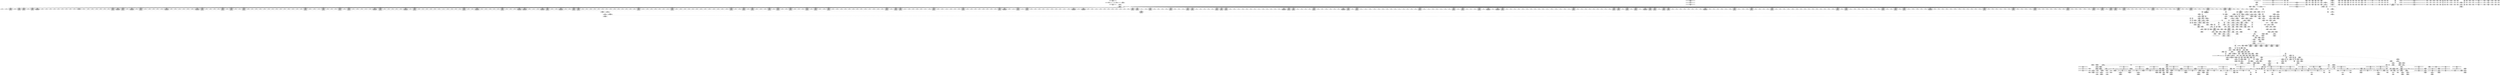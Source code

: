digraph {
	CE0x4f50710 [shape=record,shape=Mrecord,label="{CE0x4f50710|i8*_getelementptr_inbounds_(_25_x_i8_,_25_x_i8_*_.str3,_i32_0,_i32_0)|*Constant*}"]
	CE0x4f486d0 [shape=record,shape=Mrecord,label="{CE0x4f486d0|_call_void___invalid_creds(%struct.cred*_%cred,_i8*_%file,_i32_%line)_#10,_!dbg_!27721|include/linux/cred.h,174|*SummSource*}"]
	CE0x4f77640 [shape=record,shape=Mrecord,label="{CE0x4f77640|12:_i32,_56:_i8*,_:_CRE_901,902_}"]
	CE0x4ee6740 [shape=record,shape=Mrecord,label="{CE0x4ee6740|selinux_inode_listxattr:_dentry|Function::selinux_inode_listxattr&Arg::dentry::}"]
	CE0x4f6c0b0 [shape=record,shape=Mrecord,label="{CE0x4f6c0b0|12:_i32,_56:_i8*,_:_CRE_560,561_}"]
	CE0x4f6b2f0 [shape=record,shape=Mrecord,label="{CE0x4f6b2f0|12:_i32,_56:_i8*,_:_CRE_544,552_|*MultipleSource*|Function::inode_has_perm&Arg::inode::|*LoadInst*|security/selinux/hooks.c,1627|security/selinux/hooks.c,1611}"]
	CE0x4f10a70 [shape=record,shape=Mrecord,label="{CE0x4f10a70|get_current:_tmp2|*SummSink*}"]
	CE0x4f39770 [shape=record,shape=Mrecord,label="{CE0x4f39770|i32_(i32,_i32,_i16,_i32,_%struct.common_audit_data*)*_bitcast_(i32_(i32,_i32,_i16,_i32,_%struct.common_audit_data.495*)*_avc_has_perm_to_i32_(i32,_i32,_i16,_i32,_%struct.common_audit_data*)*)|*Constant*|*SummSource*}"]
	CE0x4ef68f0 [shape=record,shape=Mrecord,label="{CE0x4ef68f0|12:_i32,_56:_i8*,_:_CRE_4,8_|*MultipleSource*|Function::inode_has_perm&Arg::inode::|*LoadInst*|security/selinux/hooks.c,1627|security/selinux/hooks.c,1611}"]
	CE0x4ee2f70 [shape=record,shape=Mrecord,label="{CE0x4ee2f70|_call_void_mcount()_#3|*SummSource*}"]
	CE0x4f6e0c0 [shape=record,shape=Mrecord,label="{CE0x4f6e0c0|12:_i32,_56:_i8*,_:_CRE_587,588_}"]
	CE0x4f6c310 [shape=record,shape=Mrecord,label="{CE0x4f6c310|12:_i32,_56:_i8*,_:_CRE_562,563_}"]
	CE0x4f0f4c0 [shape=record,shape=Mrecord,label="{CE0x4f0f4c0|104:_%struct.inode*,_:_CRE_314,315_}"]
	CE0x4f0d520 [shape=record,shape=Mrecord,label="{CE0x4f0d520|get_current:_entry}"]
	CE0x4f5c540 [shape=record,shape=Mrecord,label="{CE0x4f5c540|0:_i32,_4:_i32,_8:_i32,_12:_i32,_:_CMRE_20,24_|*MultipleSource*|security/selinux/hooks.c,196|security/selinux/hooks.c,197|*LoadInst*|security/selinux/hooks.c,196}"]
	CE0x4f594c0 [shape=record,shape=Mrecord,label="{CE0x4f594c0|cred_sid:_sid|security/selinux/hooks.c,197}"]
	CE0x4f6dad0 [shape=record,shape=Mrecord,label="{CE0x4f6dad0|12:_i32,_56:_i8*,_:_CRE_582,583_}"]
	CE0x4ef2290 [shape=record,shape=Mrecord,label="{CE0x4ef2290|selinux_inode_listxattr:_tmp7|security/selinux/hooks.c,3048}"]
	CE0x4f34f10 [shape=record,shape=Mrecord,label="{CE0x4f34f10|104:_%struct.inode*,_:_CRE_161,162_}"]
	CE0x4eff630 [shape=record,shape=Mrecord,label="{CE0x4eff630|i64*_getelementptr_inbounds_(_11_x_i64_,_11_x_i64_*___llvm_gcov_ctr240,_i64_0,_i64_8)|*Constant*}"]
	CE0x4f61740 [shape=record,shape=Mrecord,label="{CE0x4f61740|12:_i32,_56:_i8*,_:_CRE_247,248_}"]
	CE0x4f0aa80 [shape=record,shape=Mrecord,label="{CE0x4f0aa80|i64*_getelementptr_inbounds_(_8_x_i64_,_8_x_i64_*___llvm_gcov_ctr154,_i64_0,_i64_6)|*Constant*|*SummSink*}"]
	CE0x4f0d220 [shape=record,shape=Mrecord,label="{CE0x4f0d220|12:_i32,_56:_i8*,_:_CRE_112,120_|*MultipleSource*|Function::inode_has_perm&Arg::inode::|*LoadInst*|security/selinux/hooks.c,1627|security/selinux/hooks.c,1611}"]
	CE0x4f45330 [shape=record,shape=Mrecord,label="{CE0x4f45330|inode_has_perm:_tmp3}"]
	CE0x4f84510 [shape=record,shape=Mrecord,label="{CE0x4f84510|inode_has_perm:_tmp17|security/selinux/hooks.c,1617|*SummSource*}"]
	CE0x4f43c90 [shape=record,shape=Mrecord,label="{CE0x4f43c90|GLOBAL:_llvm.expect.i64|*Constant*}"]
	CE0x4ee7aa0 [shape=record,shape=Mrecord,label="{CE0x4ee7aa0|_ret_i32_%call,_!dbg_!27723|security/selinux/hooks.c,1632|*SummSource*}"]
	CE0x4f6ffa0 [shape=record,shape=Mrecord,label="{CE0x4f6ffa0|12:_i32,_56:_i8*,_:_CRE_613,614_}"]
	CE0x4f42870 [shape=record,shape=Mrecord,label="{CE0x4f42870|i64*_getelementptr_inbounds_(_8_x_i64_,_8_x_i64_*___llvm_gcov_ctr154,_i64_0,_i64_1)|*Constant*|*SummSink*}"]
	CE0x4f8bfe0 [shape=record,shape=Mrecord,label="{CE0x4f8bfe0|i64*_getelementptr_inbounds_(_8_x_i64_,_8_x_i64_*___llvm_gcov_ctr154,_i64_0,_i64_5)|*Constant*|*SummSink*}"]
	CE0x4f31460 [shape=record,shape=Mrecord,label="{CE0x4f31460|_ret_i32_%retval.0,_!dbg_!27739|security/selinux/hooks.c,1618|*SummSink*}"]
	CE0x4f44130 [shape=record,shape=Mrecord,label="{CE0x4f44130|12:_i32,_56:_i8*,_:_CRE_72,76_|*MultipleSource*|Function::inode_has_perm&Arg::inode::|*LoadInst*|security/selinux/hooks.c,1627|security/selinux/hooks.c,1611}"]
	CE0x4f6aa70 [shape=record,shape=Mrecord,label="{CE0x4f6aa70|12:_i32,_56:_i8*,_:_CRE_520,528_|*MultipleSource*|Function::inode_has_perm&Arg::inode::|*LoadInst*|security/selinux/hooks.c,1627|security/selinux/hooks.c,1611}"]
	CE0x4f58d00 [shape=record,shape=Mrecord,label="{CE0x4f58d00|cred_sid:_tmp5|security/selinux/hooks.c,196}"]
	CE0x4f4e730 [shape=record,shape=Mrecord,label="{CE0x4f4e730|_ret_void,_!dbg_!27722|include/linux/cred.h,175|*SummSink*}"]
	CE0x4eddde0 [shape=record,shape=Mrecord,label="{CE0x4eddde0|selinux_inode_listxattr:_tmp11|security/selinux/hooks.c,3048|*SummSource*}"]
	CE0x4f76f20 [shape=record,shape=Mrecord,label="{CE0x4f76f20|12:_i32,_56:_i8*,_:_CRE_895,896_}"]
	CE0x4f015e0 [shape=record,shape=Mrecord,label="{CE0x4f015e0|selinux_inode_listxattr:_tmp5|security/selinux/hooks.c,3048}"]
	CE0x4f0fa60 [shape=record,shape=Mrecord,label="{CE0x4f0fa60|dentry_has_perm:_tmp4|*LoadInst*|security/selinux/hooks.c,1627}"]
	CE0x4f17c50 [shape=record,shape=Mrecord,label="{CE0x4f17c50|i64_1|*Constant*|*SummSink*}"]
	CE0x4eecb60 [shape=record,shape=Mrecord,label="{CE0x4eecb60|selinux_inode_listxattr:_tmp14|security/selinux/hooks.c,3048|*SummSink*}"]
	CE0x4f57dc0 [shape=record,shape=Mrecord,label="{CE0x4f57dc0|cred_sid:_tmp|*SummSource*}"]
	CE0x4f675a0 [shape=record,shape=Mrecord,label="{CE0x4f675a0|12:_i32,_56:_i8*,_:_CRE_392,400_|*MultipleSource*|Function::inode_has_perm&Arg::inode::|*LoadInst*|security/selinux/hooks.c,1627|security/selinux/hooks.c,1611}"]
	CE0x4f12c00 [shape=record,shape=Mrecord,label="{CE0x4f12c00|104:_%struct.inode*,_:_CRE_8,12_|*MultipleSource*|Function::selinux_inode_listxattr&Arg::dentry::|Function::dentry_has_perm&Arg::dentry::|security/selinux/hooks.c,1627}"]
	CE0x4ee8da0 [shape=record,shape=Mrecord,label="{CE0x4ee8da0|104:_%struct.inode*,_:_CRE_211,212_}"]
	CE0x4f59bc0 [shape=record,shape=Mrecord,label="{CE0x4f59bc0|0:_i32,_4:_i32,_8:_i32,_12:_i32,_:_CMRE_4,8_|*MultipleSource*|security/selinux/hooks.c,196|security/selinux/hooks.c,197|*LoadInst*|security/selinux/hooks.c,196}"]
	CE0x4f352f0 [shape=record,shape=Mrecord,label="{CE0x4f352f0|i64*_getelementptr_inbounds_(_2_x_i64_,_2_x_i64_*___llvm_gcov_ctr98,_i64_0,_i64_1)|*Constant*|*SummSource*}"]
	CE0x4f78e00 [shape=record,shape=Mrecord,label="{CE0x4f78e00|12:_i32,_56:_i8*,_:_CRE_921,922_}"]
	CE0x4f4d700 [shape=record,shape=Mrecord,label="{CE0x4f4d700|cred_sid:_security|security/selinux/hooks.c,196|*SummSink*}"]
	CE0x4f2f450 [shape=record,shape=Mrecord,label="{CE0x4f2f450|inode_has_perm:_entry|*SummSource*}"]
	CE0x4f8d9d0 [shape=record,shape=Mrecord,label="{CE0x4f8d9d0|inode_has_perm:_tmp9|security/selinux/hooks.c,1611|*SummSink*}"]
	CE0x4ee5bb0 [shape=record,shape=Mrecord,label="{CE0x4ee5bb0|GLOBAL:_dentry_has_perm|*Constant*|*SummSink*}"]
	CE0x4f65760 [shape=record,shape=Mrecord,label="{CE0x4f65760|12:_i32,_56:_i8*,_:_CRE_301,302_}"]
	CE0x4f12300 [shape=record,shape=Mrecord,label="{CE0x4f12300|i32_5|*Constant*|*SummSource*}"]
	CE0x4f6f160 [shape=record,shape=Mrecord,label="{CE0x4f6f160|12:_i32,_56:_i8*,_:_CRE_601,602_}"]
	CE0x4f78480 [shape=record,shape=Mrecord,label="{CE0x4f78480|12:_i32,_56:_i8*,_:_CRE_913,914_}"]
	CE0x4f8a780 [shape=record,shape=Mrecord,label="{CE0x4f8a780|GLOBAL:_llvm.expect.i64|*Constant*}"]
	CE0x4f852a0 [shape=record,shape=Mrecord,label="{CE0x4f852a0|i64*_getelementptr_inbounds_(_8_x_i64_,_8_x_i64_*___llvm_gcov_ctr154,_i64_0,_i64_7)|*Constant*|*SummSink*}"]
	CE0x4f0bf60 [shape=record,shape=Mrecord,label="{CE0x4f0bf60|GLOBAL:_cred_sid|*Constant*}"]
	CE0x4f706c0 [shape=record,shape=Mrecord,label="{CE0x4f706c0|12:_i32,_56:_i8*,_:_CRE_619,620_}"]
	CE0x4f621f0 [shape=record,shape=Mrecord,label="{CE0x4f621f0|12:_i32,_56:_i8*,_:_CRE_256,257_}"]
	CE0x4ee5f60 [shape=record,shape=Mrecord,label="{CE0x4ee5f60|dentry_has_perm:_entry|*SummSink*}"]
	CE0x4f6cc90 [shape=record,shape=Mrecord,label="{CE0x4f6cc90|12:_i32,_56:_i8*,_:_CRE_570,571_}"]
	CE0x4f2faf0 [shape=record,shape=Mrecord,label="{CE0x4f2faf0|GLOBAL:_inode_has_perm|*Constant*|*SummSink*}"]
	CE0x4f659c0 [shape=record,shape=Mrecord,label="{CE0x4f659c0|12:_i32,_56:_i8*,_:_CRE_303,304_}"]
	CE0x4f11600 [shape=record,shape=Mrecord,label="{CE0x4f11600|get_current:_tmp1}"]
	CE0x4f573d0 [shape=record,shape=Mrecord,label="{CE0x4f573d0|12:_i32,_56:_i8*,_:_CRE_12,16_|*MultipleSource*|Function::inode_has_perm&Arg::inode::|*LoadInst*|security/selinux/hooks.c,1627|security/selinux/hooks.c,1611}"]
	CE0x4f76340 [shape=record,shape=Mrecord,label="{CE0x4f76340|12:_i32,_56:_i8*,_:_CRE_885,886_}"]
	CE0x4ee6890 [shape=record,shape=Mrecord,label="{CE0x4ee6890|selinux_inode_listxattr:_dentry|Function::selinux_inode_listxattr&Arg::dentry::|*SummSource*}"]
	CE0x4ef82a0 [shape=record,shape=Mrecord,label="{CE0x4ef82a0|12:_i32,_56:_i8*,_:_CRE_139,140_}"]
	CE0x4f850f0 [shape=record,shape=Mrecord,label="{CE0x4f850f0|_ret_i32_%retval.0,_!dbg_!27728|security/selinux/avc.c,775|*SummSink*}"]
	CE0x4f340b0 [shape=record,shape=Mrecord,label="{CE0x4f340b0|104:_%struct.inode*,_:_CRE_146,147_}"]
	CE0x4efd470 [shape=record,shape=Mrecord,label="{CE0x4efd470|i64*_getelementptr_inbounds_(_11_x_i64_,_11_x_i64_*___llvm_gcov_ctr240,_i64_0,_i64_0)|*Constant*|*SummSource*}"]
	CE0x4f56a00 [shape=record,shape=Mrecord,label="{CE0x4f56a00|i32_4|*Constant*|*SummSource*}"]
	CE0x4f793f0 [shape=record,shape=Mrecord,label="{CE0x4f793f0|12:_i32,_56:_i8*,_:_CRE_926,927_}"]
	CE0x4f307e0 [shape=record,shape=Mrecord,label="{CE0x4f307e0|inode_has_perm:_perms|Function::inode_has_perm&Arg::perms::}"]
	CE0x4f54ea0 [shape=record,shape=Mrecord,label="{CE0x4f54ea0|12:_i32,_56:_i8*,_:_CRE_158,159_}"]
	CE0x4f58e60 [shape=record,shape=Mrecord,label="{CE0x4f58e60|i32_1|*Constant*}"]
	CE0x4f4feb0 [shape=record,shape=Mrecord,label="{CE0x4f4feb0|12:_i32,_56:_i8*,_:_CRE_153,154_}"]
	CE0x4f4daf0 [shape=record,shape=Mrecord,label="{CE0x4f4daf0|i64*_getelementptr_inbounds_(_5_x_i64_,_5_x_i64_*___llvm_gcov_ctr155,_i64_0,_i64_0)|*Constant*|*SummSource*}"]
	CE0x4f75500 [shape=record,shape=Mrecord,label="{CE0x4f75500|12:_i32,_56:_i8*,_:_CRE_873,874_}"]
	CE0x4f7b800 [shape=record,shape=Mrecord,label="{CE0x4f7b800|12:_i32,_56:_i8*,_:_CRE_1000,1008_|*MultipleSource*|Function::inode_has_perm&Arg::inode::|*LoadInst*|security/selinux/hooks.c,1627|security/selinux/hooks.c,1611}"]
	CE0x4f32d90 [shape=record,shape=Mrecord,label="{CE0x4f32d90|104:_%struct.inode*,_:_CRE_72,80_|*MultipleSource*|Function::selinux_inode_listxattr&Arg::dentry::|Function::dentry_has_perm&Arg::dentry::|security/selinux/hooks.c,1627}"]
	CE0x4f7a440 [shape=record,shape=Mrecord,label="{CE0x4f7a440|12:_i32,_56:_i8*,_:_CRE_960,968_|*MultipleSource*|Function::inode_has_perm&Arg::inode::|*LoadInst*|security/selinux/hooks.c,1627|security/selinux/hooks.c,1611}"]
	CE0x4f48a30 [shape=record,shape=Mrecord,label="{CE0x4f48a30|GLOBAL:___invalid_creds|*Constant*|*SummSink*}"]
	CE0x4f54cc0 [shape=record,shape=Mrecord,label="{CE0x4f54cc0|12:_i32,_56:_i8*,_:_CRE_156,157_}"]
	CE0x4f454b0 [shape=record,shape=Mrecord,label="{CE0x4f454b0|inode_has_perm:_tmp3|*SummSink*}"]
	CE0x4f0b530 [shape=record,shape=Mrecord,label="{CE0x4f0b530|inode_has_perm:_tmp14|security/selinux/hooks.c,1614|*SummSource*}"]
	CE0x4f0b910 [shape=record,shape=Mrecord,label="{CE0x4f0b910|inode_has_perm:_call|security/selinux/hooks.c,1614}"]
	CE0x4f07bf0 [shape=record,shape=Mrecord,label="{CE0x4f07bf0|_call_void_mcount()_#3|*SummSink*}"]
	CE0x4ee0d40 [shape=record,shape=Mrecord,label="{CE0x4ee0d40|_call_void___validate_creds(%struct.cred*_%cred,_i8*_getelementptr_inbounds_(_25_x_i8_,_25_x_i8_*_.str3,_i32_0,_i32_0),_i32_1609)_#10,_!dbg_!27719|security/selinux/hooks.c,1609|*SummSource*}"]
	CE0x4f32810 [shape=record,shape=Mrecord,label="{CE0x4f32810|104:_%struct.inode*,_:_CRE_40,48_|*MultipleSource*|Function::selinux_inode_listxattr&Arg::dentry::|Function::dentry_has_perm&Arg::dentry::|security/selinux/hooks.c,1627}"]
	CE0x4eee220 [shape=record,shape=Mrecord,label="{CE0x4eee220|get_current:_tmp|*SummSink*}"]
	CE0x4f6ea40 [shape=record,shape=Mrecord,label="{CE0x4f6ea40|12:_i32,_56:_i8*,_:_CRE_595,596_}"]
	CE0x4f71120 [shape=record,shape=Mrecord,label="{CE0x4f71120|12:_i32,_56:_i8*,_:_CRE_648,656_|*MultipleSource*|Function::inode_has_perm&Arg::inode::|*LoadInst*|security/selinux/hooks.c,1627|security/selinux/hooks.c,1611}"]
	CE0x4f80300 [shape=record,shape=Mrecord,label="{CE0x4f80300|cred_sid:_cred|Function::cred_sid&Arg::cred::|*SummSink*}"]
	CE0x4ee8e90 [shape=record,shape=Mrecord,label="{CE0x4ee8e90|104:_%struct.inode*,_:_CRE_212,213_}"]
	CE0x4f504e0 [shape=record,shape=Mrecord,label="{CE0x4f504e0|__validate_creds:_cred|Function::__validate_creds&Arg::cred::|*SummSink*}"]
	CE0x4f4faf0 [shape=record,shape=Mrecord,label="{CE0x4f4faf0|12:_i32,_56:_i8*,_:_CRE_149,150_}"]
	CE0x4f0c9a0 [shape=record,shape=Mrecord,label="{CE0x4f0c9a0|GLOBAL:_get_current|*Constant*|*SummSource*}"]
	CE0x4f8caa0 [shape=record,shape=Mrecord,label="{CE0x4f8caa0|inode_has_perm:_tmp8|security/selinux/hooks.c,1611|*SummSource*}"]
	CE0x4f3c750 [shape=record,shape=Mrecord,label="{CE0x4f3c750|__validate_creds:_tmp9|include/linux/cred.h,175|*SummSource*}"]
	CE0x4ee4770 [shape=record,shape=Mrecord,label="{CE0x4ee4770|selinux_inode_listxattr:_cred4|security/selinux/hooks.c,3048|*SummSource*}"]
	CE0x4f695f0 [shape=record,shape=Mrecord,label="{CE0x4f695f0|12:_i32,_56:_i8*,_:_CRE_480,481_}"]
	CE0x4f68ef0 [shape=record,shape=Mrecord,label="{CE0x4f68ef0|12:_i32,_56:_i8*,_:_CRE_474,475_}"]
	CE0x4fa40b0 [shape=record,shape=Mrecord,label="{CE0x4fa40b0|i32_3|*Constant*|*SummSource*}"]
	CE0x4f08230 [shape=record,shape=Mrecord,label="{CE0x4f08230|i8_1|*Constant*|*SummSource*}"]
	CE0x4ee8530 [shape=record,shape=Mrecord,label="{CE0x4ee8530|104:_%struct.inode*,_:_CRE_202,203_}"]
	CE0x4eea320 [shape=record,shape=Mrecord,label="{CE0x4eea320|104:_%struct.inode*,_:_CRE_272,280_|*MultipleSource*|Function::selinux_inode_listxattr&Arg::dentry::|Function::dentry_has_perm&Arg::dentry::|security/selinux/hooks.c,1627}"]
	CE0x4f55620 [shape=record,shape=Mrecord,label="{CE0x4f55620|12:_i32,_56:_i8*,_:_CRE_166,167_}"]
	CE0x4f6b540 [shape=record,shape=Mrecord,label="{CE0x4f6b540|12:_i32,_56:_i8*,_:_CRE_552,553_}"]
	CE0x61dc7c0 [shape=record,shape=Mrecord,label="{CE0x61dc7c0|i64_1|*Constant*|*SummSource*}"]
	CE0x4ee6ee0 [shape=record,shape=Mrecord,label="{CE0x4ee6ee0|dentry_has_perm:_av|Function::dentry_has_perm&Arg::av::}"]
	CE0x4ee8620 [shape=record,shape=Mrecord,label="{CE0x4ee8620|104:_%struct.inode*,_:_CRE_203,204_}"]
	CE0x4f792c0 [shape=record,shape=Mrecord,label="{CE0x4f792c0|12:_i32,_56:_i8*,_:_CRE_925,926_}"]
	CE0x4f2f9b0 [shape=record,shape=Mrecord,label="{CE0x4f2f9b0|GLOBAL:_inode_has_perm|*Constant*|*SummSource*}"]
	CE0x4f0efb0 [shape=record,shape=Mrecord,label="{CE0x4f0efb0|104:_%struct.inode*,_:_CRE_308,309_}"]
	CE0x4ee5fd0 [shape=record,shape=Mrecord,label="{CE0x4ee5fd0|i32_16|*Constant*}"]
	CE0x4f40f10 [shape=record,shape=Mrecord,label="{CE0x4f40f10|GLOBAL:___validate_creds|*Constant*|*SummSink*}"]
	CE0x4f8e940 [shape=record,shape=Mrecord,label="{CE0x4f8e940|inode_has_perm:_tmp11|security/selinux/hooks.c,1612}"]
	CE0x4f579f0 [shape=record,shape=Mrecord,label="{CE0x4f579f0|inode_has_perm:_i_flags|security/selinux/hooks.c,1611}"]
	CE0x4f158e0 [shape=record,shape=Mrecord,label="{CE0x4f158e0|dentry_has_perm:_u|security/selinux/hooks.c,1631|*SummSource*}"]
	CE0x4f85a60 [shape=record,shape=Mrecord,label="{CE0x4f85a60|i64*_getelementptr_inbounds_(_8_x_i64_,_8_x_i64_*___llvm_gcov_ctr154,_i64_0,_i64_7)|*Constant*|*SummSource*}"]
	CE0x4ee30b0 [shape=record,shape=Mrecord,label="{CE0x4ee30b0|_call_void_mcount()_#3|*SummSink*}"]
	CE0x4f33d00 [shape=record,shape=Mrecord,label="{CE0x4f33d00|104:_%struct.inode*,_:_CRE_144,145_}"]
	CE0x4f0e780 [shape=record,shape=Mrecord,label="{CE0x4f0e780|104:_%struct.inode*,_:_CRE_296,304_|*MultipleSource*|Function::selinux_inode_listxattr&Arg::dentry::|Function::dentry_has_perm&Arg::dentry::|security/selinux/hooks.c,1627}"]
	CE0x4f73380 [shape=record,shape=Mrecord,label="{CE0x4f73380|12:_i32,_56:_i8*,_:_CRE_776,792_|*MultipleSource*|Function::inode_has_perm&Arg::inode::|*LoadInst*|security/selinux/hooks.c,1627|security/selinux/hooks.c,1611}"]
	CE0x4f3ca40 [shape=record,shape=Mrecord,label="{CE0x4f3ca40|cred_sid:_bb|*SummSource*}"]
	CE0x4f7a880 [shape=record,shape=Mrecord,label="{CE0x4f7a880|12:_i32,_56:_i8*,_:_CRE_976,977_}"]
	CE0x4f6fc10 [shape=record,shape=Mrecord,label="{CE0x4f6fc10|12:_i32,_56:_i8*,_:_CRE_610,611_}"]
	CE0x4f55800 [shape=record,shape=Mrecord,label="{CE0x4f55800|12:_i32,_56:_i8*,_:_CRE_168,169_}"]
	CE0x4f63030 [shape=record,shape=Mrecord,label="{CE0x4f63030|12:_i32,_56:_i8*,_:_CRE_268,269_}"]
	CE0x4f50470 [shape=record,shape=Mrecord,label="{CE0x4f50470|__validate_creds:_entry|*SummSink*}"]
	CE0x4f60550 [shape=record,shape=Mrecord,label="{CE0x4f60550|12:_i32,_56:_i8*,_:_CRE_212,216_|*MultipleSource*|Function::inode_has_perm&Arg::inode::|*LoadInst*|security/selinux/hooks.c,1627|security/selinux/hooks.c,1611}"]
	CE0x4f2eeb0 [shape=record,shape=Mrecord,label="{CE0x4f2eeb0|dentry_has_perm:_dentry1|security/selinux/hooks.c,1631}"]
	CE0x4f39b10 [shape=record,shape=Mrecord,label="{CE0x4f39b10|_call_void_mcount()_#3}"]
	CE0x4f65d50 [shape=record,shape=Mrecord,label="{CE0x4f65d50|12:_i32,_56:_i8*,_:_CRE_306,307_}"]
	CE0x4f677c0 [shape=record,shape=Mrecord,label="{CE0x4f677c0|12:_i32,_56:_i8*,_:_CRE_400,408_|*MultipleSource*|Function::inode_has_perm&Arg::inode::|*LoadInst*|security/selinux/hooks.c,1627|security/selinux/hooks.c,1611}"]
	CE0x4f35480 [shape=record,shape=Mrecord,label="{CE0x4f35480|i64*_getelementptr_inbounds_(_2_x_i64_,_2_x_i64_*___llvm_gcov_ctr98,_i64_0,_i64_0)|*Constant*|*SummSource*}"]
	CE0x4f49bb0 [shape=record,shape=Mrecord,label="{CE0x4f49bb0|dentry_has_perm:_tmp3|*SummSource*}"]
	CE0x4f62f00 [shape=record,shape=Mrecord,label="{CE0x4f62f00|12:_i32,_56:_i8*,_:_CRE_267,268_}"]
	CE0x4f780f0 [shape=record,shape=Mrecord,label="{CE0x4f780f0|12:_i32,_56:_i8*,_:_CRE_910,911_}"]
	CE0x4f50060 [shape=record,shape=Mrecord,label="{CE0x4f50060|i64_1|*Constant*}"]
	CE0x63bcb50 [shape=record,shape=Mrecord,label="{CE0x63bcb50|i64_3|*Constant*|*SummSource*}"]
	CE0x4f71560 [shape=record,shape=Mrecord,label="{CE0x4f71560|12:_i32,_56:_i8*,_:_CRE_664,672_|*MultipleSource*|Function::inode_has_perm&Arg::inode::|*LoadInst*|security/selinux/hooks.c,1627|security/selinux/hooks.c,1611}"]
	CE0x4f30400 [shape=record,shape=Mrecord,label="{CE0x4f30400|inode_has_perm:_inode|Function::inode_has_perm&Arg::inode::|*SummSource*}"]
	CE0x4efe790 [shape=record,shape=Mrecord,label="{CE0x4efe790|selinux_inode_listxattr:_tobool|security/selinux/hooks.c,3048}"]
	CE0x4f6b980 [shape=record,shape=Mrecord,label="{CE0x4f6b980|12:_i32,_56:_i8*,_:_CRE_554,555_}"]
	CE0x4ef8620 [shape=record,shape=Mrecord,label="{CE0x4ef8620|12:_i32,_56:_i8*,_:_CRE_144,145_}"]
	CE0x4f33120 [shape=record,shape=Mrecord,label="{CE0x4f33120|104:_%struct.inode*,_:_CRE_89,90_}"]
	CE0x4f62910 [shape=record,shape=Mrecord,label="{CE0x4f62910|12:_i32,_56:_i8*,_:_CRE_262,263_}"]
	CE0x4f4c440 [shape=record,shape=Mrecord,label="{CE0x4f4c440|i64_2|*Constant*}"]
	CE0x4ef5340 [shape=record,shape=Mrecord,label="{CE0x4ef5340|i8_1|*Constant*}"]
	CE0x4f38d60 [shape=record,shape=Mrecord,label="{CE0x4f38d60|inode_has_perm:_tmp18|security/selinux/hooks.c,1617|*SummSink*}"]
	CE0x4ef71b0 [shape=record,shape=Mrecord,label="{CE0x4ef71b0|i64*_getelementptr_inbounds_(_5_x_i64_,_5_x_i64_*___llvm_gcov_ctr155,_i64_0,_i64_0)|*Constant*|*SummSink*}"]
	CE0x4f0f6a0 [shape=record,shape=Mrecord,label="{CE0x4f0f6a0|104:_%struct.inode*,_:_CRE_316,317_}"]
	CE0x4f77050 [shape=record,shape=Mrecord,label="{CE0x4f77050|12:_i32,_56:_i8*,_:_CRE_896,897_}"]
	CE0x4f812f0 [shape=record,shape=Mrecord,label="{CE0x4f812f0|i32_3|*Constant*|*SummSink*}"]
	CE0x4f779d0 [shape=record,shape=Mrecord,label="{CE0x4f779d0|12:_i32,_56:_i8*,_:_CRE_904,905_}"]
	CE0x4f575b0 [shape=record,shape=Mrecord,label="{CE0x4f575b0|__validate_creds:_expval|include/linux/cred.h,173|*SummSource*}"]
	CE0x4f8cc10 [shape=record,shape=Mrecord,label="{CE0x4f8cc10|inode_has_perm:_tmp8|security/selinux/hooks.c,1611|*SummSink*}"]
	CE0x4efdf70 [shape=record,shape=Mrecord,label="{CE0x4efdf70|GLOBAL:_selinux_inode_listxattr.__warned|Global_var:selinux_inode_listxattr.__warned}"]
	CE0x4f48280 [shape=record,shape=Mrecord,label="{CE0x4f48280|__validate_creds:_tmp7|include/linux/cred.h,174}"]
	CE0x4f8b4d0 [shape=record,shape=Mrecord,label="{CE0x4f8b4d0|inode_has_perm:_expval|security/selinux/hooks.c,1611|*SummSource*}"]
	CE0x4edea90 [shape=record,shape=Mrecord,label="{CE0x4edea90|selinux_inode_listxattr:_tmp3|*SummSink*}"]
	CE0x4ef7250 [shape=record,shape=Mrecord,label="{CE0x4ef7250|__validate_creds:_bb|*SummSink*}"]
	CE0x4f62dd0 [shape=record,shape=Mrecord,label="{CE0x4f62dd0|12:_i32,_56:_i8*,_:_CRE_266,267_}"]
	CE0x4f75c20 [shape=record,shape=Mrecord,label="{CE0x4f75c20|12:_i32,_56:_i8*,_:_CRE_879,880_}"]
	CE0x4eef910 [shape=record,shape=Mrecord,label="{CE0x4eef910|selinux_inode_listxattr:_tmp20|security/selinux/hooks.c,3048}"]
	CE0x4f029a0 [shape=record,shape=Mrecord,label="{CE0x4f029a0|selinux_inode_listxattr:_tmp|*SummSource*}"]
	CE0x4f01720 [shape=record,shape=Mrecord,label="{CE0x4f01720|selinux_inode_listxattr:_tmp6|security/selinux/hooks.c,3048|*SummSource*}"]
	CE0x4f5f600 [shape=record,shape=Mrecord,label="{CE0x4f5f600|12:_i32,_56:_i8*,_:_CRE_194,195_}"]
	CE0x4ee7650 [shape=record,shape=Mrecord,label="{CE0x4ee7650|dentry_has_perm:_av|Function::dentry_has_perm&Arg::av::|*SummSource*}"]
	CE0x4f33600 [shape=record,shape=Mrecord,label="{CE0x4f33600|104:_%struct.inode*,_:_CRE_93,94_}"]
	CE0x4ee1db0 [shape=record,shape=Mrecord,label="{CE0x4ee1db0|104:_%struct.inode*,_:_CRE_180,181_}"]
	CE0x4efbcf0 [shape=record,shape=Mrecord,label="{CE0x4efbcf0|i64_0|*Constant*|*SummSink*}"]
	CE0x4f3d400 [shape=record,shape=Mrecord,label="{CE0x4f3d400|cred_sid:_tmp3|*SummSink*}"]
	CE0x4f5e7f0 [shape=record,shape=Mrecord,label="{CE0x4f5e7f0|12:_i32,_56:_i8*,_:_CRE_179,180_}"]
	CE0x4f81850 [shape=record,shape=Mrecord,label="{CE0x4f81850|inode_has_perm:_sid3|security/selinux/hooks.c,1617|*SummSource*}"]
	CE0x4f693c0 [shape=record,shape=Mrecord,label="{CE0x4f693c0|12:_i32,_56:_i8*,_:_CRE_478,479_}"]
	CE0x4f81470 [shape=record,shape=Mrecord,label="{CE0x4f81470|inode_has_perm:_tmp15|*LoadInst*|security/selinux/hooks.c,1615|*SummSource*}"]
	CE0x4f51300 [shape=record,shape=Mrecord,label="{CE0x4f51300|GLOBAL:_creds_are_invalid|*Constant*}"]
	CE0x6299590 [shape=record,shape=Mrecord,label="{CE0x6299590|selinux_inode_listxattr:_bb|*SummSink*}"]
	CE0x4f84a80 [shape=record,shape=Mrecord,label="{CE0x4f84a80|avc_has_perm:_auditdata|Function::avc_has_perm&Arg::auditdata::}"]
	CE0x4f85e80 [shape=record,shape=Mrecord,label="{CE0x4f85e80|inode_has_perm:_tmp19|security/selinux/hooks.c,1618|*SummSource*}"]
	CE0x4f4aaf0 [shape=record,shape=Mrecord,label="{CE0x4f4aaf0|%struct.task_struct*_(%struct.task_struct**)*_asm_movq_%gs:$_1:P_,$0_,_r,im,_dirflag_,_fpsr_,_flags_|*SummSource*}"]
	CE0x4f68010 [shape=record,shape=Mrecord,label="{CE0x4f68010|12:_i32,_56:_i8*,_:_CRE_432,440_|*MultipleSource*|Function::inode_has_perm&Arg::inode::|*LoadInst*|security/selinux/hooks.c,1627|security/selinux/hooks.c,1611}"]
	CE0x4eff310 [shape=record,shape=Mrecord,label="{CE0x4eff310|i1_true|*Constant*|*SummSink*}"]
	CE0x4ef0320 [shape=record,shape=Mrecord,label="{CE0x4ef0320|selinux_inode_listxattr:_call3|security/selinux/hooks.c,3048}"]
	CE0x4effa60 [shape=record,shape=Mrecord,label="{CE0x4effa60|i64*_getelementptr_inbounds_(_11_x_i64_,_11_x_i64_*___llvm_gcov_ctr240,_i64_0,_i64_0)|*Constant*|*SummSink*}"]
	CE0x4f0f970 [shape=record,shape=Mrecord,label="{CE0x4f0f970|104:_%struct.inode*,_:_CRE_319,320_}"]
	CE0x4f34880 [shape=record,shape=Mrecord,label="{CE0x4f34880|104:_%struct.inode*,_:_CRE_154,155_}"]
	CE0x4efdb90 [shape=record,shape=Mrecord,label="{CE0x4efdb90|selinux_inode_listxattr:_tmp9|security/selinux/hooks.c,3048}"]
	CE0x4f88290 [shape=record,shape=Mrecord,label="{CE0x4f88290|avc_has_perm:_ssid|Function::avc_has_perm&Arg::ssid::}"]
	CE0x4f3fad0 [shape=record,shape=Mrecord,label="{CE0x4f3fad0|i1_true|*Constant*}"]
	CE0x4ee1cc0 [shape=record,shape=Mrecord,label="{CE0x4ee1cc0|104:_%struct.inode*,_:_CRE_179,180_}"]
	CE0x4f72f40 [shape=record,shape=Mrecord,label="{CE0x4f72f40|12:_i32,_56:_i8*,_:_CRE_760,768_|*MultipleSource*|Function::inode_has_perm&Arg::inode::|*LoadInst*|security/selinux/hooks.c,1627|security/selinux/hooks.c,1611}"]
	CE0x4ef06a0 [shape=record,shape=Mrecord,label="{CE0x4ef06a0|selinux_inode_listxattr:_call3|security/selinux/hooks.c,3048|*SummSink*}"]
	CE0x4f3a0a0 [shape=record,shape=Mrecord,label="{CE0x4f3a0a0|i32_22|*Constant*}"]
	CE0x4f41da0 [shape=record,shape=Mrecord,label="{CE0x4f41da0|__validate_creds:_lnot|include/linux/cred.h,173}"]
	CE0x4f856d0 [shape=record,shape=Mrecord,label="{CE0x4f856d0|inode_has_perm:_retval.0|*SummSink*}"]
	CE0x4f179b0 [shape=record,shape=Mrecord,label="{CE0x4f179b0|dentry_has_perm:_bb|*SummSource*}"]
	CE0x4f85e10 [shape=record,shape=Mrecord,label="{CE0x4f85e10|inode_has_perm:_tmp19|security/selinux/hooks.c,1618}"]
	CE0x4f6f620 [shape=record,shape=Mrecord,label="{CE0x4f6f620|12:_i32,_56:_i8*,_:_CRE_605,606_}"]
	CE0x4f0db10 [shape=record,shape=Mrecord,label="{CE0x4f0db10|_ret_%struct.task_struct*_%tmp4,_!dbg_!27714|./arch/x86/include/asm/current.h,14|*SummSink*}"]
	CE0x4f8c990 [shape=record,shape=Mrecord,label="{CE0x4f8c990|inode_has_perm:_tmp8|security/selinux/hooks.c,1611}"]
	CE0x4f01650 [shape=record,shape=Mrecord,label="{CE0x4f01650|selinux_inode_listxattr:_tmp5|security/selinux/hooks.c,3048|*SummSource*}"]
	CE0x4f6cdc0 [shape=record,shape=Mrecord,label="{CE0x4f6cdc0|12:_i32,_56:_i8*,_:_CRE_571,572_}"]
	CE0x4eddf60 [shape=record,shape=Mrecord,label="{CE0x4eddf60|selinux_inode_listxattr:_tmp11|security/selinux/hooks.c,3048|*SummSink*}"]
	CE0x4f311e0 [shape=record,shape=Mrecord,label="{CE0x4f311e0|_ret_i32_%retval.0,_!dbg_!27739|security/selinux/hooks.c,1618}"]
	CE0x4efd5a0 [shape=record,shape=Mrecord,label="{CE0x4efd5a0|selinux_inode_listxattr:_tmp}"]
	CE0x4f64200 [shape=record,shape=Mrecord,label="{CE0x4f64200|12:_i32,_56:_i8*,_:_CRE_283,284_}"]
	CE0x4efaee0 [shape=record,shape=Mrecord,label="{CE0x4efaee0|selinux_inode_listxattr:_tmp17|security/selinux/hooks.c,3048}"]
	CE0x4f39c90 [shape=record,shape=Mrecord,label="{CE0x4f39c90|_call_void_mcount()_#3|*SummSink*}"]
	CE0x63bcae0 [shape=record,shape=Mrecord,label="{CE0x63bcae0|i64_3|*Constant*}"]
	CE0x4f566d0 [shape=record,shape=Mrecord,label="{CE0x4f566d0|dentry_has_perm:_tmp1|*SummSource*}"]
	CE0x4f71e10 [shape=record,shape=Mrecord,label="{CE0x4f71e10|12:_i32,_56:_i8*,_:_CRE_688,692_|*MultipleSource*|Function::inode_has_perm&Arg::inode::|*LoadInst*|security/selinux/hooks.c,1627|security/selinux/hooks.c,1611}"]
	CE0x4f50400 [shape=record,shape=Mrecord,label="{CE0x4f50400|__validate_creds:_entry}"]
	CE0x4f0f5b0 [shape=record,shape=Mrecord,label="{CE0x4f0f5b0|104:_%struct.inode*,_:_CRE_315,316_}"]
	CE0x4f03a40 [shape=record,shape=Mrecord,label="{CE0x4f03a40|i32_0|*Constant*}"]
	CE0x4f56280 [shape=record,shape=Mrecord,label="{CE0x4f56280|cred_sid:_tmp2|*SummSink*}"]
	CE0x4f11120 [shape=record,shape=Mrecord,label="{CE0x4f11120|12:_i32,_56:_i8*,_:_CRE_24,32_|*MultipleSource*|Function::inode_has_perm&Arg::inode::|*LoadInst*|security/selinux/hooks.c,1627|security/selinux/hooks.c,1611}"]
	CE0x4f79190 [shape=record,shape=Mrecord,label="{CE0x4f79190|12:_i32,_56:_i8*,_:_CRE_924,925_}"]
	CE0x4ee8bc0 [shape=record,shape=Mrecord,label="{CE0x4ee8bc0|104:_%struct.inode*,_:_CRE_209,210_}"]
	CE0x4f8a930 [shape=record,shape=Mrecord,label="{CE0x4f8a930|inode_has_perm:_conv|security/selinux/hooks.c,1611|*SummSink*}"]
	CE0x4ef04e0 [shape=record,shape=Mrecord,label="{CE0x4ef04e0|selinux_inode_listxattr:_call3|security/selinux/hooks.c,3048|*SummSource*}"]
	CE0x4ee5370 [shape=record,shape=Mrecord,label="{CE0x4ee5370|selinux_inode_listxattr:_call5|security/selinux/hooks.c,3050}"]
	CE0x4f10ae0 [shape=record,shape=Mrecord,label="{CE0x4f10ae0|get_current:_tmp4|./arch/x86/include/asm/current.h,14}"]
	CE0x4f56c20 [shape=record,shape=Mrecord,label="{CE0x4f56c20|__validate_creds:_tobool|include/linux/cred.h,173|*SummSink*}"]
	CE0x4f88f50 [shape=record,shape=Mrecord,label="{CE0x4f88f50|inode_has_perm:_and|security/selinux/hooks.c,1611|*SummSource*}"]
	CE0x4f89540 [shape=record,shape=Mrecord,label="{CE0x4f89540|inode_has_perm:_tobool|security/selinux/hooks.c,1611|*SummSource*}"]
	CE0x4f51440 [shape=record,shape=Mrecord,label="{CE0x4f51440|__validate_creds:_file|Function::__validate_creds&Arg::file::|*SummSink*}"]
	CE0x4f0fb50 [shape=record,shape=Mrecord,label="{CE0x4f0fb50|dentry_has_perm:_tmp4|*LoadInst*|security/selinux/hooks.c,1627|*SummSource*}"]
	CE0x4f6df90 [shape=record,shape=Mrecord,label="{CE0x4f6df90|12:_i32,_56:_i8*,_:_CRE_586,587_}"]
	CE0x4ee89e0 [shape=record,shape=Mrecord,label="{CE0x4ee89e0|104:_%struct.inode*,_:_CRE_207,208_}"]
	CE0x4f86a70 [shape=record,shape=Mrecord,label="{CE0x4f86a70|__validate_creds:_if.end|*SummSink*}"]
	CE0x4f799e0 [shape=record,shape=Mrecord,label="{CE0x4f799e0|12:_i32,_56:_i8*,_:_CRE_931,932_}"]
	CE0x4ee9d50 [shape=record,shape=Mrecord,label="{CE0x4ee9d50|104:_%struct.inode*,_:_CRE_248,256_|*MultipleSource*|Function::selinux_inode_listxattr&Arg::dentry::|Function::dentry_has_perm&Arg::dentry::|security/selinux/hooks.c,1627}"]
	CE0x4f339c0 [shape=record,shape=Mrecord,label="{CE0x4f339c0|104:_%struct.inode*,_:_CRE_104,112_|*MultipleSource*|Function::selinux_inode_listxattr&Arg::dentry::|Function::dentry_has_perm&Arg::dentry::|security/selinux/hooks.c,1627}"]
	CE0x4f70de0 [shape=record,shape=Mrecord,label="{CE0x4f70de0|12:_i32,_56:_i8*,_:_CRE_632,640_|*MultipleSource*|Function::inode_has_perm&Arg::inode::|*LoadInst*|security/selinux/hooks.c,1627|security/selinux/hooks.c,1611}"]
	CE0x4f59550 [shape=record,shape=Mrecord,label="{CE0x4f59550|cred_sid:_sid|security/selinux/hooks.c,197|*SummSink*}"]
	CE0x4f55170 [shape=record,shape=Mrecord,label="{CE0x4f55170|12:_i32,_56:_i8*,_:_CRE_161,162_}"]
	CE0x46f4040 [shape=record,shape=Mrecord,label="{CE0x46f4040|selinux_inode_listxattr:_tmp2|*SummSource*}"]
	CE0x4f602f0 [shape=record,shape=Mrecord,label="{CE0x4f602f0|12:_i32,_56:_i8*,_:_CRE_207,208_}"]
	CE0x4f8a300 [shape=record,shape=Mrecord,label="{CE0x4f8a300|inode_has_perm:_conv|security/selinux/hooks.c,1611}"]
	CE0x4f6e6b0 [shape=record,shape=Mrecord,label="{CE0x4f6e6b0|12:_i32,_56:_i8*,_:_CRE_592,593_}"]
	CE0x4f49c70 [shape=record,shape=Mrecord,label="{CE0x4f49c70|dentry_has_perm:_tmp3|*SummSink*}"]
	CE0x4eeea50 [shape=record,shape=Mrecord,label="{CE0x4eeea50|get_current:_tmp1|*SummSource*}"]
	CE0x4f02910 [shape=record,shape=Mrecord,label="{CE0x4f02910|inode_has_perm:_if.end|*SummSource*}"]
	CE0x4f543f0 [shape=record,shape=Mrecord,label="{CE0x4f543f0|__validate_creds:_tmp5|include/linux/cred.h,173|*SummSource*}"]
	CE0x4f54b30 [shape=record,shape=Mrecord,label="{CE0x4f54b30|12:_i32,_56:_i8*,_:_CRE_154,155_}"]
	CE0x4f2ee40 [shape=record,shape=Mrecord,label="{CE0x4f2ee40|dentry_has_perm:_call|security/selinux/hooks.c,1632}"]
	CE0x4f40150 [shape=record,shape=Mrecord,label="{CE0x4f40150|inode_has_perm:_tmp2}"]
	CE0x4f01d70 [shape=record,shape=Mrecord,label="{CE0x4f01d70|selinux_inode_listxattr:_tobool1|security/selinux/hooks.c,3048|*SummSource*}"]
	CE0x4edec10 [shape=record,shape=Mrecord,label="{CE0x4edec10|_call_void_mcount()_#3}"]
	CE0x4f88330 [shape=record,shape=Mrecord,label="{CE0x4f88330|avc_has_perm:_ssid|Function::avc_has_perm&Arg::ssid::|*SummSource*}"]
	CE0x4f4f050 [shape=record,shape=Mrecord,label="{CE0x4f4f050|GLOBAL:___validate_creds|*Constant*|*SummSource*}"]
	CE0x4ee81a0 [shape=record,shape=Mrecord,label="{CE0x4ee81a0|104:_%struct.inode*,_:_CRE_198,199_}"]
	CE0x4f07ae0 [shape=record,shape=Mrecord,label="{CE0x4f07ae0|_call_void_mcount()_#3|*SummSource*}"]
	CE0x4eea880 [shape=record,shape=Mrecord,label="{CE0x4eea880|get_current:_bb|*SummSink*}"]
	CE0x4f33ab0 [shape=record,shape=Mrecord,label="{CE0x4f33ab0|104:_%struct.inode*,_:_CRE_112,144_|*MultipleSource*|Function::selinux_inode_listxattr&Arg::dentry::|Function::dentry_has_perm&Arg::dentry::|security/selinux/hooks.c,1627}"]
	CE0x4f0a740 [shape=record,shape=Mrecord,label="{CE0x4f0a740|inode_has_perm:_tmp12|security/selinux/hooks.c,1612|*SummSource*}"]
	CE0x4f759c0 [shape=record,shape=Mrecord,label="{CE0x4f759c0|12:_i32,_56:_i8*,_:_CRE_877,878_}"]
	CE0x4f488c0 [shape=record,shape=Mrecord,label="{CE0x4f488c0|_call_void___invalid_creds(%struct.cred*_%cred,_i8*_%file,_i32_%line)_#10,_!dbg_!27721|include/linux/cred.h,174}"]
	CE0x4f101e0 [shape=record,shape=Mrecord,label="{CE0x4f101e0|0:_i8,_8:_%struct.dentry*,_24:_%struct.selinux_audit_data*,_:_SCMRE_0,1_|*MultipleSource*|security/selinux/hooks.c, 1628|security/selinux/hooks.c,1630}"]
	CE0x4f0caa0 [shape=record,shape=Mrecord,label="{CE0x4f0caa0|12:_i32,_56:_i8*,_:_CRE_80,88_|*MultipleSource*|Function::inode_has_perm&Arg::inode::|*LoadInst*|security/selinux/hooks.c,1627|security/selinux/hooks.c,1611}"]
	CE0x4f04f40 [shape=record,shape=Mrecord,label="{CE0x4f04f40|i64_2|*Constant*}"]
	CE0x4f50f90 [shape=record,shape=Mrecord,label="{CE0x4f50f90|inode_has_perm:_tmp4|security/selinux/hooks.c,1609|*SummSink*}"]
	CE0x4f5fd80 [shape=record,shape=Mrecord,label="{CE0x4f5fd80|12:_i32,_56:_i8*,_:_CRE_202,203_}"]
	CE0x4f561a0 [shape=record,shape=Mrecord,label="{CE0x4f561a0|cred_sid:_tmp2}"]
	CE0x4f6d740 [shape=record,shape=Mrecord,label="{CE0x4f6d740|12:_i32,_56:_i8*,_:_CRE_579,580_}"]
	CE0x4f5e430 [shape=record,shape=Mrecord,label="{CE0x4f5e430|12:_i32,_56:_i8*,_:_CRE_175,176_}"]
	CE0x4f8bd40 [shape=record,shape=Mrecord,label="{CE0x4f8bd40|i64_4|*Constant*}"]
	CE0x4f8b950 [shape=record,shape=Mrecord,label="{CE0x4f8b950|inode_has_perm:_tobool2|security/selinux/hooks.c,1611|*SummSource*}"]
	CE0x4f7af60 [shape=record,shape=Mrecord,label="{CE0x4f7af60|12:_i32,_56:_i8*,_:_CRE_980,981_}"]
	CE0x4f5f060 [shape=record,shape=Mrecord,label="{CE0x4f5f060|12:_i32,_56:_i8*,_:_CRE_188,189_}"]
	"CONST[source:2(external),value:2(dynamic)][purpose:{subject}]"
	CE0x4f80890 [shape=record,shape=Mrecord,label="{CE0x4f80890|i32_10|*Constant*}"]
	CE0x4f44fc0 [shape=record,shape=Mrecord,label="{CE0x4f44fc0|__validate_creds:_conv|include/linux/cred.h,173|*SummSource*}"]
	CE0x4f33ef0 [shape=record,shape=Mrecord,label="{CE0x4f33ef0|104:_%struct.inode*,_:_CRE_145,146_}"]
	CE0x4eef5d0 [shape=record,shape=Mrecord,label="{CE0x4eef5d0|selinux_inode_listxattr:_land.lhs.true}"]
	CE0x4f06030 [shape=record,shape=Mrecord,label="{CE0x4f06030|i64*_getelementptr_inbounds_(_11_x_i64_,_11_x_i64_*___llvm_gcov_ctr240,_i64_0,_i64_6)|*Constant*|*SummSink*}"]
	CE0x4f380c0 [shape=record,shape=Mrecord,label="{CE0x4f380c0|_ret_i32_%retval.0,_!dbg_!27728|security/selinux/avc.c,775}"]
	CE0x4f8ed30 [shape=record,shape=Mrecord,label="{CE0x4f8ed30|inode_has_perm:_tmp12|security/selinux/hooks.c,1612|*SummSink*}"]
	CE0x4ee1810 [shape=record,shape=Mrecord,label="{CE0x4ee1810|104:_%struct.inode*,_:_CRE_174,175_}"]
	CE0x4efba90 [shape=record,shape=Mrecord,label="{CE0x4efba90|i64_0|*Constant*}"]
	CE0x46f3fd0 [shape=record,shape=Mrecord,label="{CE0x46f3fd0|selinux_inode_listxattr:_tmp2}"]
	CE0x4f337e0 [shape=record,shape=Mrecord,label="{CE0x4f337e0|104:_%struct.inode*,_:_CRE_95,96_}"]
	CE0x4f3f770 [shape=record,shape=Mrecord,label="{CE0x4f3f770|i32_0|*Constant*}"]
	CE0x4f6e910 [shape=record,shape=Mrecord,label="{CE0x4f6e910|12:_i32,_56:_i8*,_:_CRE_594,595_}"]
	CE0x4f2f2e0 [shape=record,shape=Mrecord,label="{CE0x4f2f2e0|dentry_has_perm:_call|security/selinux/hooks.c,1632|*SummSink*}"]
	CE0x4f816e0 [shape=record,shape=Mrecord,label="{CE0x4f816e0|inode_has_perm:_sclass|security/selinux/hooks.c,1617|*SummSink*}"]
	CE0x4f5e340 [shape=record,shape=Mrecord,label="{CE0x4f5e340|12:_i32,_56:_i8*,_:_CRE_174,175_}"]
	CE0x4f76cc0 [shape=record,shape=Mrecord,label="{CE0x4f76cc0|12:_i32,_56:_i8*,_:_CRE_893,894_}"]
	CE0x4f724a0 [shape=record,shape=Mrecord,label="{CE0x4f724a0|12:_i32,_56:_i8*,_:_CRE_712,728_|*MultipleSource*|Function::inode_has_perm&Arg::inode::|*LoadInst*|security/selinux/hooks.c,1627|security/selinux/hooks.c,1611}"]
	CE0x4f78810 [shape=record,shape=Mrecord,label="{CE0x4f78810|12:_i32,_56:_i8*,_:_CRE_916,917_}"]
	CE0x4f312c0 [shape=record,shape=Mrecord,label="{CE0x4f312c0|_ret_i32_%retval.0,_!dbg_!27739|security/selinux/hooks.c,1618|*SummSource*}"]
	CE0x4f088e0 [shape=record,shape=Mrecord,label="{CE0x4f088e0|_call_void_lockdep_rcu_suspicious(i8*_getelementptr_inbounds_(_25_x_i8_,_25_x_i8_*_.str3,_i32_0,_i32_0),_i32_3048,_i8*_getelementptr_inbounds_(_45_x_i8_,_45_x_i8_*_.str12,_i32_0,_i32_0))_#10,_!dbg_!27728|security/selinux/hooks.c,3048|*SummSink*}"]
	CE0x4f37190 [shape=record,shape=Mrecord,label="{CE0x4f37190|%struct.task_struct*_(%struct.task_struct**)*_asm_movq_%gs:$_1:P_,$0_,_r,im,_dirflag_,_fpsr_,_flags_|*SummSink*}"]
	CE0x4f66210 [shape=record,shape=Mrecord,label="{CE0x4f66210|12:_i32,_56:_i8*,_:_CRE_310,311_}"]
	CE0x4ee99d0 [shape=record,shape=Mrecord,label="{CE0x4ee99d0|104:_%struct.inode*,_:_CRE_224,232_|*MultipleSource*|Function::selinux_inode_listxattr&Arg::dentry::|Function::dentry_has_perm&Arg::dentry::|security/selinux/hooks.c,1627}"]
	CE0x4f61610 [shape=record,shape=Mrecord,label="{CE0x4f61610|12:_i32,_56:_i8*,_:_CRE_246,247_}"]
	CE0x4f31c60 [shape=record,shape=Mrecord,label="{CE0x4f31c60|__validate_creds:_call|include/linux/cred.h,173|*SummSource*}"]
	CE0x4f8b760 [shape=record,shape=Mrecord,label="{CE0x4f8b760|inode_has_perm:_tmp7|security/selinux/hooks.c,1611|*SummSource*}"]
	CE0x4ee6cf0 [shape=record,shape=Mrecord,label="{CE0x4ee6cf0|dentry_has_perm:_dentry|Function::dentry_has_perm&Arg::dentry::|*SummSource*}"]
	CE0x4ee2da0 [shape=record,shape=Mrecord,label="{CE0x4ee2da0|104:_%struct.inode*,_:_CRE_197,198_}"]
	CE0x4f69be0 [shape=record,shape=Mrecord,label="{CE0x4f69be0|12:_i32,_56:_i8*,_:_CRE_485,486_}"]
	CE0x4ef7b70 [shape=record,shape=Mrecord,label="{CE0x4ef7b70|12:_i32,_56:_i8*,_:_CRE_138,139_}"]
	CE0x4f772b0 [shape=record,shape=Mrecord,label="{CE0x4f772b0|12:_i32,_56:_i8*,_:_CRE_898,899_}"]
	CE0x4f8c7c0 [shape=record,shape=Mrecord,label="{CE0x4f8c7c0|GLOBAL:___llvm_gcov_ctr154|Global_var:__llvm_gcov_ctr154|*SummSink*}"]
	CE0x4f02c00 [shape=record,shape=Mrecord,label="{CE0x4f02c00|selinux_inode_listxattr:_entry|*SummSink*}"]
	CE0x4f10c30 [shape=record,shape=Mrecord,label="{CE0x4f10c30|i32_5|*Constant*}"]
	CE0x4ef6770 [shape=record,shape=Mrecord,label="{CE0x4ef6770|12:_i32,_56:_i8*,_:_CRE_2,4_|*MultipleSource*|Function::inode_has_perm&Arg::inode::|*LoadInst*|security/selinux/hooks.c,1627|security/selinux/hooks.c,1611}"]
	CE0x4f75040 [shape=record,shape=Mrecord,label="{CE0x4f75040|12:_i32,_56:_i8*,_:_CRE_869,870_}"]
	CE0x4ee74f0 [shape=record,shape=Mrecord,label="{CE0x4ee74f0|i64*_getelementptr_inbounds_(_2_x_i64_,_2_x_i64_*___llvm_gcov_ctr98,_i64_0,_i64_0)|*Constant*}"]
	CE0x4f558f0 [shape=record,shape=Mrecord,label="{CE0x4f558f0|12:_i32,_56:_i8*,_:_CRE_169,170_}"]
	CE0x4f70a50 [shape=record,shape=Mrecord,label="{CE0x4f70a50|12:_i32,_56:_i8*,_:_CRE_622,623_}"]
	CE0x4ef8ee0 [shape=record,shape=Mrecord,label="{CE0x4ef8ee0|inode_has_perm:_do.body|*SummSink*}"]
	CE0x4ee9ac0 [shape=record,shape=Mrecord,label="{CE0x4ee9ac0|104:_%struct.inode*,_:_CRE_232,240_|*MultipleSource*|Function::selinux_inode_listxattr&Arg::dentry::|Function::dentry_has_perm&Arg::dentry::|security/selinux/hooks.c,1627}"]
	CE0x4f0e590 [shape=record,shape=Mrecord,label="{CE0x4f0e590|104:_%struct.inode*,_:_CRE_288,296_|*MultipleSource*|Function::selinux_inode_listxattr&Arg::dentry::|Function::dentry_has_perm&Arg::dentry::|security/selinux/hooks.c,1627}"]
	CE0x4f89ed0 [shape=record,shape=Mrecord,label="{CE0x4f89ed0|inode_has_perm:_lnot1|security/selinux/hooks.c,1611|*SummSource*}"]
	CE0x4ef34c0 [shape=record,shape=Mrecord,label="{CE0x4ef34c0|i64*_getelementptr_inbounds_(_11_x_i64_,_11_x_i64_*___llvm_gcov_ctr240,_i64_0,_i64_6)|*Constant*}"]
	CE0x4f6ef00 [shape=record,shape=Mrecord,label="{CE0x4f6ef00|12:_i32,_56:_i8*,_:_CRE_599,600_}"]
	CE0x4eec450 [shape=record,shape=Mrecord,label="{CE0x4eec450|selinux_inode_listxattr:_tmp13|security/selinux/hooks.c,3048|*SummSource*}"]
	CE0x4f13c20 [shape=record,shape=Mrecord,label="{CE0x4f13c20|_call_void___invalid_creds(%struct.cred*_%cred,_i8*_%file,_i32_%line)_#10,_!dbg_!27721|include/linux/cred.h,174|*SummSink*}"]
	CE0x4ee2350 [shape=record,shape=Mrecord,label="{CE0x4ee2350|104:_%struct.inode*,_:_CRE_186,187_}"]
	CE0x4f0aaf0 [shape=record,shape=Mrecord,label="{CE0x4f0aaf0|i64*_getelementptr_inbounds_(_8_x_i64_,_8_x_i64_*___llvm_gcov_ctr154,_i64_0,_i64_6)|*Constant*}"]
	CE0x4f02b70 [shape=record,shape=Mrecord,label="{CE0x4f02b70|selinux_inode_listxattr:_do.end|*SummSource*}"]
	CE0x4eea9a0 [shape=record,shape=Mrecord,label="{CE0x4eea9a0|dentry_has_perm:_tmp1|*SummSink*}"]
	CE0x4f70b80 [shape=record,shape=Mrecord,label="{CE0x4f70b80|12:_i32,_56:_i8*,_:_CRE_623,624_}"]
	CE0x4f8b270 [shape=record,shape=Mrecord,label="{CE0x4f8b270|inode_has_perm:_expval|security/selinux/hooks.c,1611|*SummSink*}"]
	CE0x4f8c520 [shape=record,shape=Mrecord,label="{CE0x4f8c520|GLOBAL:___llvm_gcov_ctr154|Global_var:__llvm_gcov_ctr154}"]
	CE0x4f338d0 [shape=record,shape=Mrecord,label="{CE0x4f338d0|104:_%struct.inode*,_:_CRE_96,104_|*MultipleSource*|Function::selinux_inode_listxattr&Arg::dentry::|Function::dentry_has_perm&Arg::dentry::|security/selinux/hooks.c,1627}"]
	CE0x4f578c0 [shape=record,shape=Mrecord,label="{CE0x4f578c0|12:_i32,_56:_i8*,_:_CRE_0,2_|*MultipleSource*|Function::inode_has_perm&Arg::inode::|*LoadInst*|security/selinux/hooks.c,1627|security/selinux/hooks.c,1611}"]
	CE0x4f401e0 [shape=record,shape=Mrecord,label="{CE0x4f401e0|cred_sid:_tmp1}"]
	CE0x4f492c0 [shape=record,shape=Mrecord,label="{CE0x4f492c0|inode_has_perm:_do.end}"]
	CE0x4ee2ad0 [shape=record,shape=Mrecord,label="{CE0x4ee2ad0|104:_%struct.inode*,_:_CRE_194,195_}"]
	CE0x4f0ff20 [shape=record,shape=Mrecord,label="{CE0x4f0ff20|dentry_has_perm:_type|security/selinux/hooks.c,1630|*SummSource*}"]
	CE0x4f3fa10 [shape=record,shape=Mrecord,label="{CE0x4f3fa10|__validate_creds:_lnot|include/linux/cred.h,173|*SummSource*}"]
	CE0x4f6be50 [shape=record,shape=Mrecord,label="{CE0x4f6be50|12:_i32,_56:_i8*,_:_CRE_558,559_}"]
	CE0x4f03ba0 [shape=record,shape=Mrecord,label="{CE0x4f03ba0|i32_0|*Constant*|*SummSource*}"]
	CE0x4f0a0d0 [shape=record,shape=Mrecord,label="{CE0x4f0a0d0|dentry_has_perm:_ad|security/selinux/hooks.c, 1628|*SummSource*}"]
	CE0x4f05190 [shape=record,shape=Mrecord,label="{CE0x4f05190|i64_2|*Constant*|*SummSource*}"]
	CE0x4f32940 [shape=record,shape=Mrecord,label="{CE0x4f32940|104:_%struct.inode*,_:_CRE_48,52_|*MultipleSource*|Function::selinux_inode_listxattr&Arg::dentry::|Function::dentry_has_perm&Arg::dentry::|security/selinux/hooks.c,1627}"]
	CE0x4f43c20 [shape=record,shape=Mrecord,label="{CE0x4f43c20|__validate_creds:_lnot|include/linux/cred.h,173|*SummSink*}"]
	CE0x4f8af90 [shape=record,shape=Mrecord,label="{CE0x4f8af90|GLOBAL:_llvm.expect.i64|*Constant*|*SummSource*}"]
	CE0x4f138a0 [shape=record,shape=Mrecord,label="{CE0x4f138a0|GLOBAL:___llvm_gcov_ctr240|Global_var:__llvm_gcov_ctr240|*SummSink*}"]
	CE0x4f87550 [shape=record,shape=Mrecord,label="{CE0x4f87550|i64*_getelementptr_inbounds_(_5_x_i64_,_5_x_i64_*___llvm_gcov_ctr155,_i64_0,_i64_3)|*Constant*|*SummSource*}"]
	CE0x4f62ca0 [shape=record,shape=Mrecord,label="{CE0x4f62ca0|12:_i32,_56:_i8*,_:_CRE_265,266_}"]
	CE0x4f55530 [shape=record,shape=Mrecord,label="{CE0x4f55530|12:_i32,_56:_i8*,_:_CRE_165,166_}"]
	CE0x4f56660 [shape=record,shape=Mrecord,label="{CE0x4f56660|dentry_has_perm:_tmp1}"]
	CE0x4f72090 [shape=record,shape=Mrecord,label="{CE0x4f72090|12:_i32,_56:_i8*,_:_CRE_696,704_|*MultipleSource*|Function::inode_has_perm&Arg::inode::|*LoadInst*|security/selinux/hooks.c,1627|security/selinux/hooks.c,1611}"]
	CE0x4ee62d0 [shape=record,shape=Mrecord,label="{CE0x4ee62d0|dentry_has_perm:_cred|Function::dentry_has_perm&Arg::cred::}"]
	CE0x4f13220 [shape=record,shape=Mrecord,label="{CE0x4f13220|_call_void_mcount()_#3|*SummSink*}"]
	CE0x4f847d0 [shape=record,shape=Mrecord,label="{CE0x4f847d0|avc_has_perm:_requested|Function::avc_has_perm&Arg::requested::|*SummSource*}"]
	CE0x4f739b0 [shape=record,shape=Mrecord,label="{CE0x4f739b0|12:_i32,_56:_i8*,_:_CRE_808,816_|*MultipleSource*|Function::inode_has_perm&Arg::inode::|*LoadInst*|security/selinux/hooks.c,1627|security/selinux/hooks.c,1611}"]
	CE0x4eea710 [shape=record,shape=Mrecord,label="{CE0x4eea710|get_current:_bb|*SummSource*}"]
	CE0x4eeceb0 [shape=record,shape=Mrecord,label="{CE0x4eeceb0|selinux_inode_listxattr:_tmp3}"]
	CE0x4f64460 [shape=record,shape=Mrecord,label="{CE0x4f64460|12:_i32,_56:_i8*,_:_CRE_285,286_}"]
	CE0x4f6fe70 [shape=record,shape=Mrecord,label="{CE0x4f6fe70|12:_i32,_56:_i8*,_:_CRE_612,613_}"]
	CE0x4efa080 [shape=record,shape=Mrecord,label="{CE0x4efa080|i32_3048|*Constant*}"]
	CE0x4f43a50 [shape=record,shape=Mrecord,label="{CE0x4f43a50|inode_has_perm:_tmp|*SummSource*}"]
	CE0x4ee59f0 [shape=record,shape=Mrecord,label="{CE0x4ee59f0|GLOBAL:_dentry_has_perm|*Constant*}"]
	CE0x4ef6040 [shape=record,shape=Mrecord,label="{CE0x4ef6040|inode_has_perm:_tmp5|security/selinux/hooks.c,1609|*SummSink*}"]
	CE0x4f80e40 [shape=record,shape=Mrecord,label="{CE0x4f80e40|inode_has_perm:_i_security|security/selinux/hooks.c,1615}"]
	CE0x4f6edd0 [shape=record,shape=Mrecord,label="{CE0x4f6edd0|12:_i32,_56:_i8*,_:_CRE_598,599_}"]
	CE0x4f4fbe0 [shape=record,shape=Mrecord,label="{CE0x4f4fbe0|12:_i32,_56:_i8*,_:_CRE_150,151_}"]
	CE0x4f50eb0 [shape=record,shape=Mrecord,label="{CE0x4f50eb0|inode_has_perm:_tmp4|security/selinux/hooks.c,1609}"]
	CE0x4f634f0 [shape=record,shape=Mrecord,label="{CE0x4f634f0|12:_i32,_56:_i8*,_:_CRE_272,273_}"]
	CE0x4eeef80 [shape=record,shape=Mrecord,label="{CE0x4eeef80|selinux_inode_listxattr:_bb}"]
	CE0x4f6b760 [shape=record,shape=Mrecord,label="{CE0x4f6b760|12:_i32,_56:_i8*,_:_CRE_553,554_}"]
	CE0x4ee5d30 [shape=record,shape=Mrecord,label="{CE0x4ee5d30|GLOBAL:_dentry_has_perm|*Constant*|*SummSource*}"]
	CE0x4f4ede0 [shape=record,shape=Mrecord,label="{CE0x4f4ede0|__validate_creds:_tmp1|*SummSink*}"]
	CE0x4f0c340 [shape=record,shape=Mrecord,label="{CE0x4f0c340|cred_sid:_entry}"]
	CE0x4f60ec0 [shape=record,shape=Mrecord,label="{CE0x4f60ec0|12:_i32,_56:_i8*,_:_CRE_241,242_}"]
	CE0x4f854a0 [shape=record,shape=Mrecord,label="{CE0x4f854a0|inode_has_perm:_retval.0|*SummSource*}"]
	CE0x4eead00 [shape=record,shape=Mrecord,label="{CE0x4eead00|i32_1|*Constant*|*SummSource*}"]
	CE0x4eed750 [shape=record,shape=Mrecord,label="{CE0x4eed750|i64*_getelementptr_inbounds_(_11_x_i64_,_11_x_i64_*___llvm_gcov_ctr240,_i64_0,_i64_1)|*Constant*|*SummSource*}"]
	CE0x4f54bd0 [shape=record,shape=Mrecord,label="{CE0x4f54bd0|12:_i32,_56:_i8*,_:_CRE_155,156_}"]
	CE0x4f62450 [shape=record,shape=Mrecord,label="{CE0x4f62450|12:_i32,_56:_i8*,_:_CRE_258,259_}"]
	CE0x4f4d030 [shape=record,shape=Mrecord,label="{CE0x4f4d030|i64*_getelementptr_inbounds_(_8_x_i64_,_8_x_i64_*___llvm_gcov_ctr154,_i64_0,_i64_2)|*Constant*|*SummSink*}"]
	CE0x4f79ea0 [shape=record,shape=Mrecord,label="{CE0x4f79ea0|12:_i32,_56:_i8*,_:_CRE_935,936_}"]
	CE0x4ef6410 [shape=record,shape=Mrecord,label="{CE0x4ef6410|_call_void_mcount()_#3|*SummSink*}"]
	CE0x4f773e0 [shape=record,shape=Mrecord,label="{CE0x4f773e0|12:_i32,_56:_i8*,_:_CRE_899,900_}"]
	CE0x4f58910 [shape=record,shape=Mrecord,label="{CE0x4f58910|cred_sid:_tmp4|*LoadInst*|security/selinux/hooks.c,196}"]
	CE0x4f627e0 [shape=record,shape=Mrecord,label="{CE0x4f627e0|12:_i32,_56:_i8*,_:_CRE_261,262_}"]
	"CONST[source:0(mediator),value:2(dynamic)][purpose:{subject}]"
	CE0x4f54db0 [shape=record,shape=Mrecord,label="{CE0x4f54db0|12:_i32,_56:_i8*,_:_CRE_157,158_}"]
	CE0x4ef47c0 [shape=record,shape=Mrecord,label="{CE0x4ef47c0|selinux_inode_listxattr:_tmp15|security/selinux/hooks.c,3048}"]
	CE0x4eec3e0 [shape=record,shape=Mrecord,label="{CE0x4eec3e0|selinux_inode_listxattr:_tmp13|security/selinux/hooks.c,3048}"]
	CE0x4f03880 [shape=record,shape=Mrecord,label="{CE0x4f03880|selinux_inode_listxattr:_tobool|security/selinux/hooks.c,3048|*SummSink*}"]
	CE0x4f13610 [shape=record,shape=Mrecord,label="{CE0x4f13610|selinux_inode_listxattr:_tmp6|security/selinux/hooks.c,3048}"]
	CE0x4f5c0d0 [shape=record,shape=Mrecord,label="{CE0x4f5c0d0|0:_i32,_4:_i32,_8:_i32,_12:_i32,_:_CMRE_12,16_|*MultipleSource*|security/selinux/hooks.c,196|security/selinux/hooks.c,197|*LoadInst*|security/selinux/hooks.c,196}"]
	CE0x4f7bc70 [shape=record,shape=Mrecord,label="{CE0x4f7bc70|inode_has_perm:_tmp6|*LoadInst*|security/selinux/hooks.c,1611|*SummSource*}"]
	CE0x4ef8440 [shape=record,shape=Mrecord,label="{CE0x4ef8440|12:_i32,_56:_i8*,_:_CRE_142,143_}"]
	CE0x4f70cb0 [shape=record,shape=Mrecord,label="{CE0x4f70cb0|12:_i32,_56:_i8*,_:_CRE_624,628_|*MultipleSource*|Function::inode_has_perm&Arg::inode::|*LoadInst*|security/selinux/hooks.c,1627|security/selinux/hooks.c,1611}"]
	CE0x4ee7d80 [shape=record,shape=Mrecord,label="{CE0x4ee7d80|_ret_i32_%call5,_!dbg_!27740|security/selinux/hooks.c,3050}"]
	CE0x4ee1630 [shape=record,shape=Mrecord,label="{CE0x4ee1630|104:_%struct.inode*,_:_CRE_172,173_}"]
	CE0x4ef7ad0 [shape=record,shape=Mrecord,label="{CE0x4ef7ad0|12:_i32,_56:_i8*,_:_CRE_137,138_}"]
	CE0x4ed8a60 [shape=record,shape=Mrecord,label="{CE0x4ed8a60|i64_1|*Constant*}"]
	CE0x4f75fb0 [shape=record,shape=Mrecord,label="{CE0x4f75fb0|12:_i32,_56:_i8*,_:_CRE_882,883_}"]
	CE0x4f336f0 [shape=record,shape=Mrecord,label="{CE0x4f336f0|104:_%struct.inode*,_:_CRE_94,95_}"]
	CE0x4f785b0 [shape=record,shape=Mrecord,label="{CE0x4f785b0|12:_i32,_56:_i8*,_:_CRE_914,915_}"]
	CE0x4f40340 [shape=record,shape=Mrecord,label="{CE0x4f40340|cred_sid:_tmp1|*SummSource*}"]
	CE0x4f36d00 [shape=record,shape=Mrecord,label="{CE0x4f36d00|i64*_getelementptr_inbounds_(_2_x_i64_,_2_x_i64_*___llvm_gcov_ctr153,_i64_0,_i64_1)|*Constant*|*SummSink*}"]
	CE0x4f752a0 [shape=record,shape=Mrecord,label="{CE0x4f752a0|12:_i32,_56:_i8*,_:_CRE_871,872_}"]
	CE0x4ee8440 [shape=record,shape=Mrecord,label="{CE0x4ee8440|104:_%struct.inode*,_:_CRE_201,202_}"]
	CE0x4f38a50 [shape=record,shape=Mrecord,label="{CE0x4f38a50|inode_has_perm:_sclass|security/selinux/hooks.c,1617|*SummSource*}"]
	CE0x4f88fc0 [shape=record,shape=Mrecord,label="{CE0x4f88fc0|inode_has_perm:_and|security/selinux/hooks.c,1611|*SummSink*}"]
	CE0x4eee0b0 [shape=record,shape=Mrecord,label="{CE0x4eee0b0|selinux_inode_listxattr:_land.lhs.true2|*SummSource*}"]
	CE0x4f3c3f0 [shape=record,shape=Mrecord,label="{CE0x4f3c3f0|__validate_creds:_tmp9|include/linux/cred.h,175|*SummSink*}"]
	CE0x4f0bbb0 [shape=record,shape=Mrecord,label="{CE0x4f0bbb0|inode_has_perm:_call|security/selinux/hooks.c,1614|*SummSink*}"]
	CE0x4efd9c0 [shape=record,shape=Mrecord,label="{CE0x4efd9c0|i64_4|*Constant*|*SummSource*}"]
	CE0x4f4d630 [shape=record,shape=Mrecord,label="{CE0x4f4d630|cred_sid:_security|security/selinux/hooks.c,196|*SummSource*}"]
	CE0x4f3cd30 [shape=record,shape=Mrecord,label="{CE0x4f3cd30|i64*_getelementptr_inbounds_(_2_x_i64_,_2_x_i64_*___llvm_gcov_ctr131,_i64_0,_i64_0)|*Constant*|*SummSink*}"]
	CE0x4f60680 [shape=record,shape=Mrecord,label="{CE0x4f60680|12:_i32,_56:_i8*,_:_CRE_216,224_|*MultipleSource*|Function::inode_has_perm&Arg::inode::|*LoadInst*|security/selinux/hooks.c,1627|security/selinux/hooks.c,1611}"]
	CE0x4eeee70 [shape=record,shape=Mrecord,label="{CE0x4eeee70|i64*_getelementptr_inbounds_(_2_x_i64_,_2_x_i64_*___llvm_gcov_ctr98,_i64_0,_i64_1)|*Constant*}"]
	CE0x4f3cbc0 [shape=record,shape=Mrecord,label="{CE0x4f3cbc0|cred_sid:_bb|*SummSink*}"]
	CE0x4f6d4e0 [shape=record,shape=Mrecord,label="{CE0x4f6d4e0|12:_i32,_56:_i8*,_:_CRE_577,578_}"]
	CE0x4ee88f0 [shape=record,shape=Mrecord,label="{CE0x4ee88f0|104:_%struct.inode*,_:_CRE_206,207_}"]
	CE0x4f63880 [shape=record,shape=Mrecord,label="{CE0x4f63880|12:_i32,_56:_i8*,_:_CRE_275,276_}"]
	CE0x4f760e0 [shape=record,shape=Mrecord,label="{CE0x4f760e0|12:_i32,_56:_i8*,_:_CRE_883,884_}"]
	CE0x4f61140 [shape=record,shape=Mrecord,label="{CE0x4f61140|12:_i32,_56:_i8*,_:_CRE_242,243_}"]
	CE0x4f8c650 [shape=record,shape=Mrecord,label="{CE0x4f8c650|GLOBAL:___llvm_gcov_ctr154|Global_var:__llvm_gcov_ctr154|*SummSource*}"]
	CE0x4f6d3b0 [shape=record,shape=Mrecord,label="{CE0x4f6d3b0|12:_i32,_56:_i8*,_:_CRE_576,577_}"]
	CE0x4f34970 [shape=record,shape=Mrecord,label="{CE0x4f34970|104:_%struct.inode*,_:_CRE_155,156_}"]
	CE0x4efab10 [shape=record,shape=Mrecord,label="{CE0x4efab10|i64*_getelementptr_inbounds_(_11_x_i64_,_11_x_i64_*___llvm_gcov_ctr240,_i64_0,_i64_9)|*Constant*}"]
	CE0x4f4e5f0 [shape=record,shape=Mrecord,label="{CE0x4f4e5f0|GLOBAL:_creds_are_invalid|*Constant*|*SummSink*}"]
	CE0x4f11cf0 [shape=record,shape=Mrecord,label="{CE0x4f11cf0|__validate_creds:_tobool|include/linux/cred.h,173|*SummSource*}"]
	CE0x4ef8310 [shape=record,shape=Mrecord,label="{CE0x4ef8310|12:_i32,_56:_i8*,_:_CRE_140,141_}"]
	CE0x4f493b0 [shape=record,shape=Mrecord,label="{CE0x4f493b0|inode_has_perm:_do.end|*SummSource*}"]
	CE0x4f44620 [shape=record,shape=Mrecord,label="{CE0x4f44620|i64*_getelementptr_inbounds_(_2_x_i64_,_2_x_i64_*___llvm_gcov_ctr131,_i64_0,_i64_1)|*Constant*|*SummSource*}"]
	CE0x4f08870 [shape=record,shape=Mrecord,label="{CE0x4f08870|_call_void_lockdep_rcu_suspicious(i8*_getelementptr_inbounds_(_25_x_i8_,_25_x_i8_*_.str3,_i32_0,_i32_0),_i32_3048,_i8*_getelementptr_inbounds_(_45_x_i8_,_45_x_i8_*_.str12,_i32_0,_i32_0))_#10,_!dbg_!27728|security/selinux/hooks.c,3048|*SummSource*}"]
	CE0x4eef7b0 [shape=record,shape=Mrecord,label="{CE0x4eef7b0|selinux_inode_listxattr:_tmp19|security/selinux/hooks.c,3048|*SummSink*}"]
	CE0x4f893d0 [shape=record,shape=Mrecord,label="{CE0x4f893d0|inode_has_perm:_tobool|security/selinux/hooks.c,1611}"]
	CE0x4f06210 [shape=record,shape=Mrecord,label="{CE0x4f06210|selinux_inode_listxattr:_tmp8|security/selinux/hooks.c,3048|*SummSink*}"]
	CE0x46f40b0 [shape=record,shape=Mrecord,label="{CE0x46f40b0|selinux_inode_listxattr:_tmp2|*SummSink*}"]
	CE0x4f34b50 [shape=record,shape=Mrecord,label="{CE0x4f34b50|104:_%struct.inode*,_:_CRE_157,158_}"]
	CE0x4f342a0 [shape=record,shape=Mrecord,label="{CE0x4f342a0|104:_%struct.inode*,_:_CRE_147,148_}"]
	CE0x4efe0a0 [shape=record,shape=Mrecord,label="{CE0x4efe0a0|GLOBAL:_selinux_inode_listxattr.__warned|Global_var:selinux_inode_listxattr.__warned|*SummSource*}"]
	CE0x4f0d960 [shape=record,shape=Mrecord,label="{CE0x4f0d960|_ret_%struct.task_struct*_%tmp4,_!dbg_!27714|./arch/x86/include/asm/current.h,14|*SummSource*}"]
	CE0x4f47bb0 [shape=record,shape=Mrecord,label="{CE0x4f47bb0|__validate_creds:_tmp6|include/linux/cred.h,174|*SummSource*}"]
	CE0x4f79b10 [shape=record,shape=Mrecord,label="{CE0x4f79b10|12:_i32,_56:_i8*,_:_CRE_932,933_}"]
	CE0x4f4e000 [shape=record,shape=Mrecord,label="{CE0x4f4e000|_call_void_mcount()_#3|*SummSource*}"]
	CE0x4f345b0 [shape=record,shape=Mrecord,label="{CE0x4f345b0|104:_%struct.inode*,_:_CRE_151,152_}"]
	CE0x4ef92f0 [shape=record,shape=Mrecord,label="{CE0x4ef92f0|COLLAPSED:_GCMRE___llvm_gcov_ctr155_internal_global_5_x_i64_zeroinitializer:_elem_0:default:}"]
	CE0x4eec9a0 [shape=record,shape=Mrecord,label="{CE0x4eec9a0|selinux_inode_listxattr:_tmp14|security/selinux/hooks.c,3048|*SummSource*}"]
	CE0x4f350f0 [shape=record,shape=Mrecord,label="{CE0x4f350f0|104:_%struct.inode*,_:_CRE_163,164_}"]
	CE0x4f10d30 [shape=record,shape=Mrecord,label="{CE0x4f10d30|i64*_getelementptr_inbounds_(_2_x_i64_,_2_x_i64_*___llvm_gcov_ctr153,_i64_0,_i64_1)|*Constant*|*SummSource*}"]
	CE0x4f060a0 [shape=record,shape=Mrecord,label="{CE0x4f060a0|selinux_inode_listxattr:_tmp8|security/selinux/hooks.c,3048|*SummSource*}"]
	CE0x4f72b00 [shape=record,shape=Mrecord,label="{CE0x4f72b00|12:_i32,_56:_i8*,_:_CRE_744,752_|*MultipleSource*|Function::inode_has_perm&Arg::inode::|*LoadInst*|security/selinux/hooks.c,1627|security/selinux/hooks.c,1611}"]
	CE0x4f43d00 [shape=record,shape=Mrecord,label="{CE0x4f43d00|__validate_creds:_lnot1|include/linux/cred.h,173}"]
	CE0x4f4e110 [shape=record,shape=Mrecord,label="{CE0x4f4e110|_call_void_mcount()_#3|*SummSink*}"]
	CE0x4f2fbf0 [shape=record,shape=Mrecord,label="{CE0x4f2fbf0|inode_has_perm:_entry|*SummSink*}"]
	CE0x4ee6d60 [shape=record,shape=Mrecord,label="{CE0x4ee6d60|dentry_has_perm:_dentry|Function::dentry_has_perm&Arg::dentry::}"]
	CE0x4f5e520 [shape=record,shape=Mrecord,label="{CE0x4f5e520|12:_i32,_56:_i8*,_:_CRE_176,177_}"]
	CE0x4efda90 [shape=record,shape=Mrecord,label="{CE0x4efda90|i64_4|*Constant*|*SummSink*}"]
	CE0x4f87db0 [shape=record,shape=Mrecord,label="{CE0x4f87db0|avc_has_perm:_entry}"]
	CE0x4f6c6a0 [shape=record,shape=Mrecord,label="{CE0x4f6c6a0|12:_i32,_56:_i8*,_:_CRE_565,566_}"]
	CE0x4f495f0 [shape=record,shape=Mrecord,label="{CE0x4f495f0|i64*_getelementptr_inbounds_(_8_x_i64_,_8_x_i64_*___llvm_gcov_ctr154,_i64_0,_i64_0)|*Constant*}"]
	CE0x4f0ac20 [shape=record,shape=Mrecord,label="{CE0x4f0ac20|i64*_getelementptr_inbounds_(_8_x_i64_,_8_x_i64_*___llvm_gcov_ctr154,_i64_0,_i64_6)|*Constant*|*SummSource*}"]
	CE0x4f44310 [shape=record,shape=Mrecord,label="{CE0x4f44310|12:_i32,_56:_i8*,_:_CRE_76,80_|*MultipleSource*|Function::inode_has_perm&Arg::inode::|*LoadInst*|security/selinux/hooks.c,1627|security/selinux/hooks.c,1611}"]
	CE0x4f61510 [shape=record,shape=Mrecord,label="{CE0x4f61510|12:_i32,_56:_i8*,_:_CRE_245,246_}"]
	CE0x4f49b40 [shape=record,shape=Mrecord,label="{CE0x4f49b40|dentry_has_perm:_tmp3}"]
	CE0x4f05730 [shape=record,shape=Mrecord,label="{CE0x4f05730|GLOBAL:___llvm_gcov_ctr240|Global_var:__llvm_gcov_ctr240}"]
	CE0x4f3bfb0 [shape=record,shape=Mrecord,label="{CE0x4f3bfb0|__validate_creds:_tmp8|include/linux/cred.h,175}"]
	CE0x4f41e50 [shape=record,shape=Mrecord,label="{CE0x4f41e50|i32_1609|*Constant*|*SummSink*}"]
	CE0x4efd7d0 [shape=record,shape=Mrecord,label="{CE0x4efd7d0|i64_5|*Constant*|*SummSink*}"]
	CE0x4ef6700 [shape=record,shape=Mrecord,label="{CE0x4ef6700|12:_i32,_56:_i8*,_:_CRE_8,12_|*MultipleSource*|Function::inode_has_perm&Arg::inode::|*LoadInst*|security/selinux/hooks.c,1627|security/selinux/hooks.c,1611}"]
	"CONST[source:0(mediator),value:0(static)][purpose:{operation}]"
	CE0x4f694c0 [shape=record,shape=Mrecord,label="{CE0x4f694c0|12:_i32,_56:_i8*,_:_CRE_479,480_}"]
	CE0x4f344c0 [shape=record,shape=Mrecord,label="{CE0x4f344c0|104:_%struct.inode*,_:_CRE_150,151_}"]
	CE0x4f6c1e0 [shape=record,shape=Mrecord,label="{CE0x4f6c1e0|12:_i32,_56:_i8*,_:_CRE_561,562_}"]
	CE0x4ef8c20 [shape=record,shape=Mrecord,label="{CE0x4ef8c20|inode_has_perm:_if.end|*SummSink*}"]
	CE0x4f8bac0 [shape=record,shape=Mrecord,label="{CE0x4f8bac0|inode_has_perm:_tobool2|security/selinux/hooks.c,1611|*SummSink*}"]
	CE0x4f0d040 [shape=record,shape=Mrecord,label="{CE0x4f0d040|12:_i32,_56:_i8*,_:_CRE_104,112_|*MultipleSource*|Function::inode_has_perm&Arg::inode::|*LoadInst*|security/selinux/hooks.c,1627|security/selinux/hooks.c,1611}"]
	CE0x4f78cd0 [shape=record,shape=Mrecord,label="{CE0x4f78cd0|12:_i32,_56:_i8*,_:_CRE_920,921_}"]
	CE0x4f39b80 [shape=record,shape=Mrecord,label="{CE0x4f39b80|_call_void_mcount()_#3|*SummSource*}"]
	CE0x4f0a5d0 [shape=record,shape=Mrecord,label="{CE0x4f0a5d0|inode_has_perm:_tmp12|security/selinux/hooks.c,1612}"]
	CE0x4f728e0 [shape=record,shape=Mrecord,label="{CE0x4f728e0|12:_i32,_56:_i8*,_:_CRE_736,740_|*MultipleSource*|Function::inode_has_perm&Arg::inode::|*LoadInst*|security/selinux/hooks.c,1627|security/selinux/hooks.c,1611}"]
	CE0x4f6e320 [shape=record,shape=Mrecord,label="{CE0x4f6e320|12:_i32,_56:_i8*,_:_CRE_589,590_}"]
	CE0x4f58b70 [shape=record,shape=Mrecord,label="{CE0x4f58b70|cred_sid:_tmp4|*LoadInst*|security/selinux/hooks.c,196|*SummSink*}"]
	CE0x4ee4840 [shape=record,shape=Mrecord,label="{CE0x4ee4840|selinux_inode_listxattr:_cred4|security/selinux/hooks.c,3048|*SummSink*}"]
	CE0x4f373a0 [shape=record,shape=Mrecord,label="{CE0x4f373a0|GLOBAL:_current_task|Global_var:current_task|*SummSource*}"]
	CE0x4f65040 [shape=record,shape=Mrecord,label="{CE0x4f65040|12:_i32,_56:_i8*,_:_CRE_295,296_}"]
	CE0x4f59450 [shape=record,shape=Mrecord,label="{CE0x4f59450|cred_sid:_sid|security/selinux/hooks.c,197|*SummSource*}"]
	CE0x4f72690 [shape=record,shape=Mrecord,label="{CE0x4f72690|12:_i32,_56:_i8*,_:_CRE_728,736_|*MultipleSource*|Function::inode_has_perm&Arg::inode::|*LoadInst*|security/selinux/hooks.c,1627|security/selinux/hooks.c,1611}"]
	CE0x4f69980 [shape=record,shape=Mrecord,label="{CE0x4f69980|12:_i32,_56:_i8*,_:_CRE_483,484_}"]
	CE0x4ee5770 [shape=record,shape=Mrecord,label="{CE0x4ee5770|selinux_inode_listxattr:_call5|security/selinux/hooks.c,3050|*SummSink*}"]
	CE0x4f78a70 [shape=record,shape=Mrecord,label="{CE0x4f78a70|12:_i32,_56:_i8*,_:_CRE_918,919_}"]
	CE0x4ef78f0 [shape=record,shape=Mrecord,label="{CE0x4ef78f0|12:_i32,_56:_i8*,_:_CRE_136,137_}"]
	CE0x4ef7710 [shape=record,shape=Mrecord,label="{CE0x4ef7710|12:_i32,_56:_i8*,_:_CRE_128,136_|*MultipleSource*|Function::inode_has_perm&Arg::inode::|*LoadInst*|security/selinux/hooks.c,1627|security/selinux/hooks.c,1611}"]
	CE0x4f11590 [shape=record,shape=Mrecord,label="{CE0x4f11590|i64_1|*Constant*}"]
	CE0x4f4ba60 [shape=record,shape=Mrecord,label="{CE0x4f4ba60|i64*_getelementptr_inbounds_(_2_x_i64_,_2_x_i64_*___llvm_gcov_ctr131,_i64_0,_i64_1)|*Constant*|*SummSink*}"]
	CE0x4f020c0 [shape=record,shape=Mrecord,label="{CE0x4f020c0|i64_5|*Constant*}"]
	CE0x4f76a60 [shape=record,shape=Mrecord,label="{CE0x4f76a60|12:_i32,_56:_i8*,_:_CRE_891,892_}"]
	CE0x4f67130 [shape=record,shape=Mrecord,label="{CE0x4f67130|12:_i32,_56:_i8*,_:_CRE_376,384_|*MultipleSource*|Function::inode_has_perm&Arg::inode::|*LoadInst*|security/selinux/hooks.c,1627|security/selinux/hooks.c,1611}"]
	CE0x4f5e700 [shape=record,shape=Mrecord,label="{CE0x4f5e700|12:_i32,_56:_i8*,_:_CRE_178,179_}"]
	CE0x4f17230 [shape=record,shape=Mrecord,label="{CE0x4f17230|i64*_getelementptr_inbounds_(_11_x_i64_,_11_x_i64_*___llvm_gcov_ctr240,_i64_0,_i64_10)|*Constant*|*SummSource*}"]
	CE0x4ee8ad0 [shape=record,shape=Mrecord,label="{CE0x4ee8ad0|104:_%struct.inode*,_:_CRE_208,209_}"]
	CE0x4f42950 [shape=record,shape=Mrecord,label="{CE0x4f42950|inode_has_perm:_tmp1}"]
	CE0x4f8aaa0 [shape=record,shape=Mrecord,label="{CE0x4f8aaa0|i64_3|*Constant*}"]
	CE0x4f31990 [shape=record,shape=Mrecord,label="{CE0x4f31990|inode_has_perm:_bb}"]
	CE0x4f0cc80 [shape=record,shape=Mrecord,label="{CE0x4f0cc80|12:_i32,_56:_i8*,_:_CRE_88,96_|*MultipleSource*|Function::inode_has_perm&Arg::inode::|*LoadInst*|security/selinux/hooks.c,1627|security/selinux/hooks.c,1611}"]
	CE0x4f54f90 [shape=record,shape=Mrecord,label="{CE0x4f54f90|12:_i32,_56:_i8*,_:_CRE_159,160_}"]
	CE0x4efcbe0 [shape=record,shape=Mrecord,label="{CE0x4efcbe0|selinux_inode_listxattr:_land.lhs.true2}"]
	CE0x4f374a0 [shape=record,shape=Mrecord,label="{CE0x4f374a0|GLOBAL:_current_task|Global_var:current_task|*SummSink*}"]
	CE0x4ef6300 [shape=record,shape=Mrecord,label="{CE0x4ef6300|_call_void_mcount()_#3|*SummSource*}"]
	CE0x4f8a040 [shape=record,shape=Mrecord,label="{CE0x4f8a040|inode_has_perm:_lnot1|security/selinux/hooks.c,1611|*SummSink*}"]
	CE0x4f84310 [shape=record,shape=Mrecord,label="{CE0x4f84310|inode_has_perm:_tmp17|security/selinux/hooks.c,1617}"]
	CE0x4ee8f80 [shape=record,shape=Mrecord,label="{CE0x4ee8f80|104:_%struct.inode*,_:_CRE_213,214_}"]
	CE0x4ef3680 [shape=record,shape=Mrecord,label="{CE0x4ef3680|i64*_getelementptr_inbounds_(_11_x_i64_,_11_x_i64_*___llvm_gcov_ctr240,_i64_0,_i64_6)|*Constant*|*SummSource*}"]
	CE0x4f8a5a0 [shape=record,shape=Mrecord,label="{CE0x4f8a5a0|inode_has_perm:_lnot.ext|security/selinux/hooks.c,1611|*SummSource*}"]
	CE0x4f62580 [shape=record,shape=Mrecord,label="{CE0x4f62580|12:_i32,_56:_i8*,_:_CRE_259,260_}"]
	CE0x4f5d080 [shape=record,shape=Mrecord,label="{CE0x4f5d080|cred_sid:_tmp6|security/selinux/hooks.c,197|*SummSink*}"]
	CE0x4f6eca0 [shape=record,shape=Mrecord,label="{CE0x4f6eca0|12:_i32,_56:_i8*,_:_CRE_597,598_}"]
	CE0x4f4d510 [shape=record,shape=Mrecord,label="{CE0x4f4d510|cred_sid:_security|security/selinux/hooks.c,196}"]
	CE0x4f64a50 [shape=record,shape=Mrecord,label="{CE0x4f64a50|12:_i32,_56:_i8*,_:_CRE_290,291_}"]
	CE0x4f6bd50 [shape=record,shape=Mrecord,label="{CE0x4f6bd50|12:_i32,_56:_i8*,_:_CRE_557,558_}"]
	CE0x4f63fa0 [shape=record,shape=Mrecord,label="{CE0x4f63fa0|12:_i32,_56:_i8*,_:_CRE_281,282_}"]
	CE0x4f87270 [shape=record,shape=Mrecord,label="{CE0x4f87270|__validate_creds:_tmp5|include/linux/cred.h,173|*SummSink*}"]
	CE0x4f5ef70 [shape=record,shape=Mrecord,label="{CE0x4f5ef70|12:_i32,_56:_i8*,_:_CRE_187,188_}"]
	CE0x4efa3b0 [shape=record,shape=Mrecord,label="{CE0x4efa3b0|i32_3048|*Constant*|*SummSink*}"]
	CE0x4f84a10 [shape=record,shape=Mrecord,label="{CE0x4f84a10|inode_has_perm:_retval.0}"]
	CE0x4f8a430 [shape=record,shape=Mrecord,label="{CE0x4f8a430|inode_has_perm:_lnot.ext|security/selinux/hooks.c,1611}"]
	CE0x4ee28f0 [shape=record,shape=Mrecord,label="{CE0x4ee28f0|104:_%struct.inode*,_:_CRE_192,193_}"]
	CE0x4f75170 [shape=record,shape=Mrecord,label="{CE0x4f75170|12:_i32,_56:_i8*,_:_CRE_870,871_}"]
	CE0x4ee0fa0 [shape=record,shape=Mrecord,label="{CE0x4ee0fa0|104:_%struct.inode*,_:_CRE_165,166_}"]
	CE0x4f6c440 [shape=record,shape=Mrecord,label="{CE0x4f6c440|12:_i32,_56:_i8*,_:_CRE_563,564_}"]
	CE0x4ee19f0 [shape=record,shape=Mrecord,label="{CE0x4ee19f0|104:_%struct.inode*,_:_CRE_176,177_}"]
	CE0x4edf090 [shape=record,shape=Mrecord,label="{CE0x4edf090|selinux_inode_listxattr:_if.end}"]
	CE0x4ee5e90 [shape=record,shape=Mrecord,label="{CE0x4ee5e90|dentry_has_perm:_entry}"]
	CE0x4efef90 [shape=record,shape=Mrecord,label="{CE0x4efef90|i1_true|*Constant*}"]
	CE0x63bcc60 [shape=record,shape=Mrecord,label="{CE0x63bcc60|selinux_inode_listxattr:_tmp4|security/selinux/hooks.c,3048}"]
	CE0x4f804d0 [shape=record,shape=Mrecord,label="{CE0x4f804d0|_ret_i32_%tmp6,_!dbg_!27716|security/selinux/hooks.c,197}"]
	CE0x4f666d0 [shape=record,shape=Mrecord,label="{CE0x4f666d0|12:_i32,_56:_i8*,_:_CRE_328,336_|*MultipleSource*|Function::inode_has_perm&Arg::inode::|*LoadInst*|security/selinux/hooks.c,1627|security/selinux/hooks.c,1611}"]
	CE0x4f0f790 [shape=record,shape=Mrecord,label="{CE0x4f0f790|104:_%struct.inode*,_:_CRE_317,318_}"]
	CE0x4f5d940 [shape=record,shape=Mrecord,label="{CE0x4f5d940|12:_i32,_56:_i8*,_:_CRE_40,48_|*MultipleSource*|Function::inode_has_perm&Arg::inode::|*LoadInst*|security/selinux/hooks.c,1627|security/selinux/hooks.c,1611}"]
	CE0x4f68230 [shape=record,shape=Mrecord,label="{CE0x4f68230|12:_i32,_56:_i8*,_:_CRE_440,448_|*MultipleSource*|Function::inode_has_perm&Arg::inode::|*LoadInst*|security/selinux/hooks.c,1627|security/selinux/hooks.c,1611}"]
	CE0x4f8f2b0 [shape=record,shape=Mrecord,label="{CE0x4f8f2b0|i32_512|*Constant*|*SummSink*}"]
	CE0x4ee2710 [shape=record,shape=Mrecord,label="{CE0x4ee2710|104:_%struct.inode*,_:_CRE_190,191_}"]
	CE0x4f69ab0 [shape=record,shape=Mrecord,label="{CE0x4f69ab0|12:_i32,_56:_i8*,_:_CRE_484,485_}"]
	CE0x4f7aa70 [shape=record,shape=Mrecord,label="{CE0x4f7aa70|12:_i32,_56:_i8*,_:_CRE_977,978_}"]
	CE0x4f89790 [shape=record,shape=Mrecord,label="{CE0x4f89790|inode_has_perm:_lnot|security/selinux/hooks.c,1611}"]
	CE0x4f6bf80 [shape=record,shape=Mrecord,label="{CE0x4f6bf80|12:_i32,_56:_i8*,_:_CRE_559,560_}"]
	CE0x4f76930 [shape=record,shape=Mrecord,label="{CE0x4f76930|12:_i32,_56:_i8*,_:_CRE_890,891_}"]
	CE0x4ee1540 [shape=record,shape=Mrecord,label="{CE0x4ee1540|104:_%struct.inode*,_:_CRE_171,172_}"]
	CE0x4f460c0 [shape=record,shape=Mrecord,label="{CE0x4f460c0|inode_has_perm:_tobool|security/selinux/hooks.c,1611|*SummSink*}"]
	CE0x4eef740 [shape=record,shape=Mrecord,label="{CE0x4eef740|i64*_getelementptr_inbounds_(_11_x_i64_,_11_x_i64_*___llvm_gcov_ctr240,_i64_0,_i64_10)|*Constant*|*SummSink*}"]
	CE0x4f11350 [shape=record,shape=Mrecord,label="{CE0x4f11350|selinux_inode_listxattr:_call|security/selinux/hooks.c,3048}"]
	CE0x4f37e80 [shape=record,shape=Mrecord,label="{CE0x4f37e80|avc_has_perm:_tclass|Function::avc_has_perm&Arg::tclass::|*SummSink*}"]
	CE0x4f868d0 [shape=record,shape=Mrecord,label="{CE0x4f868d0|__validate_creds:_if.then}"]
	CE0x4f620c0 [shape=record,shape=Mrecord,label="{CE0x4f620c0|12:_i32,_56:_i8*,_:_CRE_255,256_}"]
	CE0x63bcd60 [shape=record,shape=Mrecord,label="{CE0x63bcd60|selinux_inode_listxattr:_tmp4|security/selinux/hooks.c,3048|*SummSource*}"]
	CE0x4f563d0 [shape=record,shape=Mrecord,label="{CE0x4f563d0|dentry_has_perm:_tmp|*SummSource*}"]
	CE0x4f68450 [shape=record,shape=Mrecord,label="{CE0x4f68450|12:_i32,_56:_i8*,_:_CRE_448,456_|*MultipleSource*|Function::inode_has_perm&Arg::inode::|*LoadInst*|security/selinux/hooks.c,1627|security/selinux/hooks.c,1611}"]
	CE0x4f2fff0 [shape=record,shape=Mrecord,label="{CE0x4f2fff0|inode_has_perm:_cred|Function::inode_has_perm&Arg::cred::|*SummSink*}"]
	CE0x4f5fc90 [shape=record,shape=Mrecord,label="{CE0x4f5fc90|12:_i32,_56:_i8*,_:_CRE_201,202_}"]
	CE0x4ee1bd0 [shape=record,shape=Mrecord,label="{CE0x4ee1bd0|104:_%struct.inode*,_:_CRE_178,179_}"]
	CE0x4f483f0 [shape=record,shape=Mrecord,label="{CE0x4f483f0|__validate_creds:_tmp7|include/linux/cred.h,174|*SummSource*}"]
	CE0x4f3d330 [shape=record,shape=Mrecord,label="{CE0x4f3d330|cred_sid:_tmp3|*SummSource*}"]
	CE0x4ee1090 [shape=record,shape=Mrecord,label="{CE0x4ee1090|104:_%struct.inode*,_:_CRE_166,167_}"]
	CE0x4f421a0 [shape=record,shape=Mrecord,label="{CE0x4f421a0|__validate_creds:_line|Function::__validate_creds&Arg::line::|*SummSource*}"]
	CE0x4f7b260 [shape=record,shape=Mrecord,label="{CE0x4f7b260|12:_i32,_56:_i8*,_:_CRE_983,984_}"]
	CE0x4f77fc0 [shape=record,shape=Mrecord,label="{CE0x4f77fc0|12:_i32,_56:_i8*,_:_CRE_909,910_}"]
	CE0x6b3f080 [shape=record,shape=Mrecord,label="{CE0x6b3f080|selinux_inode_listxattr:_tmp1|*SummSource*}"]
	CE0x4f5eac0 [shape=record,shape=Mrecord,label="{CE0x4f5eac0|12:_i32,_56:_i8*,_:_CRE_182,183_}"]
	CE0x4f58620 [shape=record,shape=Mrecord,label="{CE0x4f58620|i64*_getelementptr_inbounds_(_2_x_i64_,_2_x_i64_*___llvm_gcov_ctr131,_i64_0,_i64_0)|*Constant*|*SummSource*}"]
	CE0x4f3d100 [shape=record,shape=Mrecord,label="{CE0x4f3d100|i32_0|*Constant*}"]
	CE0x4f04860 [shape=record,shape=Mrecord,label="{CE0x4f04860|i8*_getelementptr_inbounds_(_45_x_i8_,_45_x_i8_*_.str12,_i32_0,_i32_0)|*Constant*|*SummSink*}"]
	CE0x4f68890 [shape=record,shape=Mrecord,label="{CE0x4f68890|12:_i32,_56:_i8*,_:_CRE_464,472_|*MultipleSource*|Function::inode_has_perm&Arg::inode::|*LoadInst*|security/selinux/hooks.c,1627|security/selinux/hooks.c,1611}"]
	CE0x4f61c00 [shape=record,shape=Mrecord,label="{CE0x4f61c00|12:_i32,_56:_i8*,_:_CRE_251,252_}"]
	CE0x4f75630 [shape=record,shape=Mrecord,label="{CE0x4f75630|12:_i32,_56:_i8*,_:_CRE_874,875_}"]
	CE0x4f5f330 [shape=record,shape=Mrecord,label="{CE0x4f5f330|12:_i32,_56:_i8*,_:_CRE_191,192_}"]
	CE0x4f692c0 [shape=record,shape=Mrecord,label="{CE0x4f692c0|12:_i32,_56:_i8*,_:_CRE_477,478_}"]
	CE0x4f4e470 [shape=record,shape=Mrecord,label="{CE0x4f4e470|GLOBAL:_creds_are_invalid|*Constant*|*SummSource*}"]
	CE0x4f6d9a0 [shape=record,shape=Mrecord,label="{CE0x4f6d9a0|12:_i32,_56:_i8*,_:_CRE_581,582_}"]
	CE0x4f59a00 [shape=record,shape=Mrecord,label="{CE0x4f59a00|0:_i32,_4:_i32,_8:_i32,_12:_i32,_:_CMRE_0,4_|*MultipleSource*|security/selinux/hooks.c,196|security/selinux/hooks.c,197|*LoadInst*|security/selinux/hooks.c,196}"]
	CE0x4f86070 [shape=record,shape=Mrecord,label="{CE0x4f86070|inode_has_perm:_tmp20|security/selinux/hooks.c,1618|*SummSink*}"]
	CE0x4f87b10 [shape=record,shape=Mrecord,label="{CE0x4f87b10|__validate_creds:_if.then|*SummSource*}"]
	CE0x4f5ee80 [shape=record,shape=Mrecord,label="{CE0x4f5ee80|12:_i32,_56:_i8*,_:_CRE_186,187_}"]
	CE0x4ee0eb0 [shape=record,shape=Mrecord,label="{CE0x4ee0eb0|dentry_has_perm:_type|security/selinux/hooks.c,1630|*SummSink*}"]
	CE0x4f63e70 [shape=record,shape=Mrecord,label="{CE0x4f63e70|12:_i32,_56:_i8*,_:_CRE_280,281_}"]
	CE0x4f75e80 [shape=record,shape=Mrecord,label="{CE0x4f75e80|12:_i32,_56:_i8*,_:_CRE_881,882_}"]
	CE0x4f3c5e0 [shape=record,shape=Mrecord,label="{CE0x4f3c5e0|__validate_creds:_tmp9|include/linux/cred.h,175}"]
	CE0x4f4e400 [shape=record,shape=Mrecord,label="{CE0x4f4e400|COLLAPSED:_CMRE:_elem_0:default:}"]
	CE0x4f42ba0 [shape=record,shape=Mrecord,label="{CE0x4f42ba0|__validate_creds:_lnot1|include/linux/cred.h,173|*SummSink*}"]
	CE0x4f7a660 [shape=record,shape=Mrecord,label="{CE0x4f7a660|12:_i32,_56:_i8*,_:_CRE_968,976_|*MultipleSource*|Function::inode_has_perm&Arg::inode::|*LoadInst*|security/selinux/hooks.c,1627|security/selinux/hooks.c,1611}"]
	CE0x4ee64a0 [shape=record,shape=Mrecord,label="{CE0x4ee64a0|dentry_has_perm:_cred|Function::dentry_has_perm&Arg::cred::|*SummSink*}"]
	CE0x4f126f0 [shape=record,shape=Mrecord,label="{CE0x4f126f0|104:_%struct.inode*,_:_CRE_0,4_|*MultipleSource*|Function::selinux_inode_listxattr&Arg::dentry::|Function::dentry_has_perm&Arg::dentry::|security/selinux/hooks.c,1627}"]
	CE0x4eeae90 [shape=record,shape=Mrecord,label="{CE0x4eeae90|i64*_getelementptr_inbounds_(_5_x_i64_,_5_x_i64_*___llvm_gcov_ctr155,_i64_0,_i64_3)|*Constant*}"]
	CE0x4f30290 [shape=record,shape=Mrecord,label="{CE0x4f30290|inode_has_perm:_inode|Function::inode_has_perm&Arg::inode::}"]
	CE0x4f5fba0 [shape=record,shape=Mrecord,label="{CE0x4f5fba0|12:_i32,_56:_i8*,_:_CRE_200,201_}"]
	CE0x4f31d70 [shape=record,shape=Mrecord,label="{CE0x4f31d70|__validate_creds:_call|include/linux/cred.h,173|*SummSink*}"]
	CE0x4f815e0 [shape=record,shape=Mrecord,label="{CE0x4f815e0|inode_has_perm:_tmp15|*LoadInst*|security/selinux/hooks.c,1615|*SummSink*}"]
	CE0x4ee2170 [shape=record,shape=Mrecord,label="{CE0x4ee2170|104:_%struct.inode*,_:_CRE_184,185_}"]
	CE0x4f60860 [shape=record,shape=Mrecord,label="{CE0x4f60860|12:_i32,_56:_i8*,_:_CRE_224,232_|*MultipleSource*|Function::inode_has_perm&Arg::inode::|*LoadInst*|security/selinux/hooks.c,1627|security/selinux/hooks.c,1611}"]
	CE0x4f428e0 [shape=record,shape=Mrecord,label="{CE0x4f428e0|i64_1|*Constant*}"]
	CE0x4f42fc0 [shape=record,shape=Mrecord,label="{CE0x4f42fc0|_ret_void,_!dbg_!27722|include/linux/cred.h,175}"]
	CE0x4f4b650 [shape=record,shape=Mrecord,label="{CE0x4f4b650|get_current:_tmp3|*SummSink*}"]
	CE0x4f49e60 [shape=record,shape=Mrecord,label="{CE0x4f49e60|get_current:_tmp|*SummSource*}"]
	CE0x4f083f0 [shape=record,shape=Mrecord,label="{CE0x4f083f0|i8_1|*Constant*|*SummSink*}"]
	CE0x4ee1720 [shape=record,shape=Mrecord,label="{CE0x4ee1720|104:_%struct.inode*,_:_CRE_173,174_}"]
	CE0x4eef660 [shape=record,shape=Mrecord,label="{CE0x4eef660|selinux_inode_listxattr:_entry|*SummSource*}"]
	CE0x4f40c30 [shape=record,shape=Mrecord,label="{CE0x4f40c30|__validate_creds:_conv|include/linux/cred.h,173|*SummSink*}"]
	CE0x4f58a90 [shape=record,shape=Mrecord,label="{CE0x4f58a90|cred_sid:_tmp4|*LoadInst*|security/selinux/hooks.c,196|*SummSource*}"]
	CE0x4eee8e0 [shape=record,shape=Mrecord,label="{CE0x4eee8e0|selinux_inode_listxattr:_if.then}"]
	CE0x4f6ac90 [shape=record,shape=Mrecord,label="{CE0x4f6ac90|12:_i32,_56:_i8*,_:_CRE_528,536_|*MultipleSource*|Function::inode_has_perm&Arg::inode::|*LoadInst*|security/selinux/hooks.c,1627|security/selinux/hooks.c,1611}"]
	CE0x4f74830 [shape=record,shape=Mrecord,label="{CE0x4f74830|12:_i32,_56:_i8*,_:_CRE_864,865_}"]
	CE0x4f4ce20 [shape=record,shape=Mrecord,label="{CE0x4f4ce20|i64*_getelementptr_inbounds_(_8_x_i64_,_8_x_i64_*___llvm_gcov_ctr154,_i64_0,_i64_2)|*Constant*|*SummSource*}"]
	CE0x4f6f030 [shape=record,shape=Mrecord,label="{CE0x4f6f030|12:_i32,_56:_i8*,_:_CRE_600,601_}"]
	CE0x4f8e380 [shape=record,shape=Mrecord,label="{CE0x4f8e380|i64*_getelementptr_inbounds_(_8_x_i64_,_8_x_i64_*___llvm_gcov_ctr154,_i64_0,_i64_5)|*Constant*|*SummSource*}"]
	CE0x4ee4c10 [shape=record,shape=Mrecord,label="{CE0x4ee4c10|COLLAPSED:_GCMRE_current_task_external_global_%struct.task_struct*:_elem_0::|security/selinux/hooks.c,3048}"]
	CE0x4f4c360 [shape=record,shape=Mrecord,label="{CE0x4f4c360|i64_0|*Constant*}"]
	CE0x4f0c090 [shape=record,shape=Mrecord,label="{CE0x4f0c090|GLOBAL:_cred_sid|*Constant*|*SummSource*}"]
	CE0x4f11450 [shape=record,shape=Mrecord,label="{CE0x4f11450|selinux_inode_listxattr:_tmp3|*SummSource*}"]
	CE0x63bc9e0 [shape=record,shape=Mrecord,label="{CE0x63bc9e0|i64_2|*Constant*|*SummSink*}"]
	CE0x4f6dc00 [shape=record,shape=Mrecord,label="{CE0x4f6dc00|12:_i32,_56:_i8*,_:_CRE_583,584_}"]
	CE0x4f326b0 [shape=record,shape=Mrecord,label="{CE0x4f326b0|i64*_getelementptr_inbounds_(_2_x_i64_,_2_x_i64_*___llvm_gcov_ctr98,_i64_0,_i64_0)|*Constant*|*SummSink*}"]
	CE0x4f68cd0 [shape=record,shape=Mrecord,label="{CE0x4f68cd0|12:_i32,_56:_i8*,_:_CRE_473,474_}"]
	CE0x4ee98e0 [shape=record,shape=Mrecord,label="{CE0x4ee98e0|104:_%struct.inode*,_:_CRE_223,224_}"]
	CE0x4f0ef40 [shape=record,shape=Mrecord,label="{CE0x4f0ef40|104:_%struct.inode*,_:_CRE_307,308_}"]
	CE0x4f619a0 [shape=record,shape=Mrecord,label="{CE0x4f619a0|12:_i32,_56:_i8*,_:_CRE_249,250_}"]
	CE0x4f01870 [shape=record,shape=Mrecord,label="{CE0x4f01870|selinux_inode_listxattr:_tmp6|security/selinux/hooks.c,3048|*SummSink*}"]
	CE0x4f70330 [shape=record,shape=Mrecord,label="{CE0x4f70330|12:_i32,_56:_i8*,_:_CRE_616,617_}"]
	CE0x4ee2800 [shape=record,shape=Mrecord,label="{CE0x4ee2800|104:_%struct.inode*,_:_CRE_191,192_}"]
	CE0x4f865a0 [shape=record,shape=Mrecord,label="{CE0x4f865a0|inode_has_perm:_tmp20|security/selinux/hooks.c,1618|*SummSource*}"]
	CE0x4f34790 [shape=record,shape=Mrecord,label="{CE0x4f34790|104:_%struct.inode*,_:_CRE_153,154_}"]
	CE0x4ef9b20 [shape=record,shape=Mrecord,label="{CE0x4ef9b20|GLOBAL:_lockdep_rcu_suspicious|*Constant*|*SummSink*}"]
	CE0x4ee9f40 [shape=record,shape=Mrecord,label="{CE0x4ee9f40|104:_%struct.inode*,_:_CRE_256,264_|*MultipleSource*|Function::selinux_inode_listxattr&Arg::dentry::|Function::dentry_has_perm&Arg::dentry::|security/selinux/hooks.c,1627}"]
	CE0x4ee2440 [shape=record,shape=Mrecord,label="{CE0x4ee2440|104:_%struct.inode*,_:_CRE_187,188_}"]
	CE0x4f12d60 [shape=record,shape=Mrecord,label="{CE0x4f12d60|104:_%struct.inode*,_:_CRE_16,24_|*MultipleSource*|Function::selinux_inode_listxattr&Arg::dentry::|Function::dentry_has_perm&Arg::dentry::|security/selinux/hooks.c,1627}"]
	CE0x4f75af0 [shape=record,shape=Mrecord,label="{CE0x4f75af0|12:_i32,_56:_i8*,_:_CRE_878,879_}"]
	CE0x4f15380 [shape=record,shape=Mrecord,label="{CE0x4f15380|i8_10|*Constant*}"]
	CE0x4efd8f0 [shape=record,shape=Mrecord,label="{CE0x4efd8f0|i64_4|*Constant*}"]
	CE0x4f660e0 [shape=record,shape=Mrecord,label="{CE0x4f660e0|12:_i32,_56:_i8*,_:_CRE_309,310_}"]
	CE0x4ef94f0 [shape=record,shape=Mrecord,label="{CE0x4ef94f0|inode_has_perm:_bb|*SummSink*}"]
	CE0x4f4d430 [shape=record,shape=Mrecord,label="{CE0x4f4d430|i32_22|*Constant*|*SummSource*}"]
	CE0x4f43970 [shape=record,shape=Mrecord,label="{CE0x4f43970|inode_has_perm:_tmp}"]
	CE0x4ee2620 [shape=record,shape=Mrecord,label="{CE0x4ee2620|104:_%struct.inode*,_:_CRE_189,190_}"]
	CE0x4f76800 [shape=record,shape=Mrecord,label="{CE0x4f76800|12:_i32,_56:_i8*,_:_CRE_889,890_}"]
	CE0x4f54270 [shape=record,shape=Mrecord,label="{CE0x4f54270|__validate_creds:_tmp5|include/linux/cred.h,173}"]
	CE0x4f5cba0 [shape=record,shape=Mrecord,label="{CE0x4f5cba0|cred_sid:_tmp6|security/selinux/hooks.c,197|*SummSource*}"]
	CE0x4f56e40 [shape=record,shape=Mrecord,label="{CE0x4f56e40|GLOBAL:___llvm_gcov_ctr155|Global_var:__llvm_gcov_ctr155}"]
	CE0x4f65500 [shape=record,shape=Mrecord,label="{CE0x4f65500|12:_i32,_56:_i8*,_:_CRE_299,300_}"]
	CE0x4edef70 [shape=record,shape=Mrecord,label="{CE0x4edef70|selinux_inode_listxattr:_do.body|*SummSink*}"]
	CE0x4f64920 [shape=record,shape=Mrecord,label="{CE0x4f64920|12:_i32,_56:_i8*,_:_CRE_289,290_}"]
	CE0x4f74a50 [shape=record,shape=Mrecord,label="{CE0x4f74a50|12:_i32,_56:_i8*,_:_CRE_865,866_}"]
	CE0x4ef6240 [shape=record,shape=Mrecord,label="{CE0x4ef6240|_call_void_mcount()_#3}"]
	CE0x4f646c0 [shape=record,shape=Mrecord,label="{CE0x4f646c0|12:_i32,_56:_i8*,_:_CRE_287,288_}"]
	CE0x4f36f80 [shape=record,shape=Mrecord,label="{CE0x4f36f80|i64*_getelementptr_inbounds_(_2_x_i64_,_2_x_i64_*___llvm_gcov_ctr98,_i64_0,_i64_1)|*Constant*|*SummSink*}"]
	CE0x4f76b90 [shape=record,shape=Mrecord,label="{CE0x4f76b90|12:_i32,_56:_i8*,_:_CRE_892,893_}"]
	CE0x4f61ad0 [shape=record,shape=Mrecord,label="{CE0x4f61ad0|12:_i32,_56:_i8*,_:_CRE_250,251_}"]
	CE0x4eef2e0 [shape=record,shape=Mrecord,label="{CE0x4eef2e0|get_current:_tmp1|*SummSink*}"]
	CE0x4f80050 [shape=record,shape=Mrecord,label="{CE0x4f80050|cred_sid:_entry|*SummSink*}"]
	CE0x4f6f9b0 [shape=record,shape=Mrecord,label="{CE0x4f6f9b0|12:_i32,_56:_i8*,_:_CRE_608,609_}"]
	CE0x4f735a0 [shape=record,shape=Mrecord,label="{CE0x4f735a0|12:_i32,_56:_i8*,_:_CRE_792,800_|*MultipleSource*|Function::inode_has_perm&Arg::inode::|*LoadInst*|security/selinux/hooks.c,1627|security/selinux/hooks.c,1611}"]
	CE0x4f43f80 [shape=record,shape=Mrecord,label="{CE0x4f43f80|12:_i32,_56:_i8*,_:_CRE_64,72_|*MultipleSource*|Function::inode_has_perm&Arg::inode::|*LoadInst*|security/selinux/hooks.c,1627|security/selinux/hooks.c,1611}"]
	CE0x4f41990 [shape=record,shape=Mrecord,label="{CE0x4f41990|i64*_getelementptr_inbounds_(_8_x_i64_,_8_x_i64_*___llvm_gcov_ctr154,_i64_0,_i64_2)|*Constant*}"]
	CE0x4f15640 [shape=record,shape=Mrecord,label="{CE0x4f15640|i8_10|*Constant*|*SummSink*}"]
	CE0x4ee9070 [shape=record,shape=Mrecord,label="{CE0x4ee9070|104:_%struct.inode*,_:_CRE_214,215_}"]
	CE0x4ee7720 [shape=record,shape=Mrecord,label="{CE0x4ee7720|dentry_has_perm:_av|Function::dentry_has_perm&Arg::av::|*SummSink*}"]
	CE0x4f44580 [shape=record,shape=Mrecord,label="{CE0x4f44580|i64*_getelementptr_inbounds_(_2_x_i64_,_2_x_i64_*___llvm_gcov_ctr131,_i64_0,_i64_1)|*Constant*}"]
	CE0x4f65c20 [shape=record,shape=Mrecord,label="{CE0x4f65c20|12:_i32,_56:_i8*,_:_CRE_305,306_}"]
	CE0x4f73790 [shape=record,shape=Mrecord,label="{CE0x4f73790|12:_i32,_56:_i8*,_:_CRE_800,804_|*MultipleSource*|Function::inode_has_perm&Arg::inode::|*LoadInst*|security/selinux/hooks.c,1627|security/selinux/hooks.c,1611}"]
	CE0x4f381a0 [shape=record,shape=Mrecord,label="{CE0x4f381a0|avc_has_perm:_requested|Function::avc_has_perm&Arg::requested::}"]
	CE0x4f79c40 [shape=record,shape=Mrecord,label="{CE0x4f79c40|12:_i32,_56:_i8*,_:_CRE_933,934_}"]
	CE0x4f63ae0 [shape=record,shape=Mrecord,label="{CE0x4f63ae0|12:_i32,_56:_i8*,_:_CRE_277,278_}"]
	CE0x4f6e7e0 [shape=record,shape=Mrecord,label="{CE0x4f6e7e0|12:_i32,_56:_i8*,_:_CRE_593,594_}"]
	CE0x4f6ca30 [shape=record,shape=Mrecord,label="{CE0x4f6ca30|12:_i32,_56:_i8*,_:_CRE_568,569_}"]
	CE0x4f6a3e0 [shape=record,shape=Mrecord,label="{CE0x4f6a3e0|12:_i32,_56:_i8*,_:_CRE_504,508_|*MultipleSource*|Function::inode_has_perm&Arg::inode::|*LoadInst*|security/selinux/hooks.c,1627|security/selinux/hooks.c,1611}"]
	CE0x4f41630 [shape=record,shape=Mrecord,label="{CE0x4f41630|inode_has_perm:_tmp2|*SummSource*}"]
	CE0x4f626b0 [shape=record,shape=Mrecord,label="{CE0x4f626b0|12:_i32,_56:_i8*,_:_CRE_260,261_}"]
	CE0x4f175a0 [shape=record,shape=Mrecord,label="{CE0x4f175a0|i64*_getelementptr_inbounds_(_2_x_i64_,_2_x_i64_*___llvm_gcov_ctr153,_i64_0,_i64_1)|*Constant*}"]
	CE0x4eff150 [shape=record,shape=Mrecord,label="{CE0x4eff150|i1_true|*Constant*|*SummSource*}"]
	CE0x4f5f240 [shape=record,shape=Mrecord,label="{CE0x4f5f240|12:_i32,_56:_i8*,_:_CRE_190,191_}"]
	CE0x4f8d860 [shape=record,shape=Mrecord,label="{CE0x4f8d860|inode_has_perm:_tmp9|security/selinux/hooks.c,1611|*SummSource*}"]
	CE0x4ee9160 [shape=record,shape=Mrecord,label="{CE0x4ee9160|104:_%struct.inode*,_:_CRE_215,216_}"]
	CE0x4f30ad0 [shape=record,shape=Mrecord,label="{CE0x4f30ad0|inode_has_perm:_perms|Function::inode_has_perm&Arg::perms::|*SummSink*}"]
	CE0x4ee4420 [shape=record,shape=Mrecord,label="{CE0x4ee4420|i32_78|*Constant*|*SummSource*}"]
	CE0x4f7b5f0 [shape=record,shape=Mrecord,label="{CE0x4f7b5f0|12:_i32,_56:_i8*,_:_CRE_992,1000_|*MultipleSource*|Function::inode_has_perm&Arg::inode::|*LoadInst*|security/selinux/hooks.c,1627|security/selinux/hooks.c,1611}"]
	CE0x4f74420 [shape=record,shape=Mrecord,label="{CE0x4f74420|12:_i32,_56:_i8*,_:_CRE_848,856_|*MultipleSource*|Function::inode_has_perm&Arg::inode::|*LoadInst*|security/selinux/hooks.c,1627|security/selinux/hooks.c,1611}"]
	CE0x4f6d870 [shape=record,shape=Mrecord,label="{CE0x4f6d870|12:_i32,_56:_i8*,_:_CRE_580,581_}"]
	CE0x4f6cef0 [shape=record,shape=Mrecord,label="{CE0x4f6cef0|12:_i32,_56:_i8*,_:_CRE_572,573_}"]
	CE0x4f81360 [shape=record,shape=Mrecord,label="{CE0x4f81360|inode_has_perm:_tmp15|*LoadInst*|security/selinux/hooks.c,1615}"]
	"CONST[source:0(mediator),value:2(dynamic)][purpose:{object}]"
	CE0x4eeaf00 [shape=record,shape=Mrecord,label="{CE0x4eeaf00|GLOBAL:___llvm_gcov_ctr155|Global_var:__llvm_gcov_ctr155|*SummSource*}"]
	CE0x4f5fe70 [shape=record,shape=Mrecord,label="{CE0x4f5fe70|12:_i32,_56:_i8*,_:_CRE_203,204_}"]
	CE0x4f0a350 [shape=record,shape=Mrecord,label="{CE0x4f0a350|dentry_has_perm:_ad|security/selinux/hooks.c, 1628|*SummSink*}"]
	CE0x4f6e450 [shape=record,shape=Mrecord,label="{CE0x4f6e450|12:_i32,_56:_i8*,_:_CRE_590,591_}"]
	CE0x4f56f50 [shape=record,shape=Mrecord,label="{CE0x4f56f50|__validate_creds:_tmp2|include/linux/cred.h,173}"]
	CE0x4ef1cc0 [shape=record,shape=Mrecord,label="{CE0x4ef1cc0|dentry_has_perm:_bb|*SummSink*}"]
	CE0x4ede170 [shape=record,shape=Mrecord,label="{CE0x4ede170|selinux_inode_listxattr:_land.lhs.true|*SummSource*}"]
	CE0x4f691c0 [shape=record,shape=Mrecord,label="{CE0x4f691c0|12:_i32,_56:_i8*,_:_CRE_476,477_}"]
	CE0x4ee7340 [shape=record,shape=Mrecord,label="{CE0x4ee7340|i32_16|*Constant*|*SummSink*}"]
	CE0x4edd910 [shape=record,shape=Mrecord,label="{CE0x4edd910|selinux_inode_listxattr:_tmp10|security/selinux/hooks.c,3048|*SummSink*}"]
	CE0x4f7b4c0 [shape=record,shape=Mrecord,label="{CE0x4f7b4c0|12:_i32,_56:_i8*,_:_CRE_988,992_|*MultipleSource*|Function::inode_has_perm&Arg::inode::|*LoadInst*|security/selinux/hooks.c,1627|security/selinux/hooks.c,1611}"]
	CE0x4f79fd0 [shape=record,shape=Mrecord,label="{CE0x4f79fd0|12:_i32,_56:_i8*,_:_CRE_936,944_|*MultipleSource*|Function::inode_has_perm&Arg::inode::|*LoadInst*|security/selinux/hooks.c,1627|security/selinux/hooks.c,1611}"]
	CE0x4eeffe0 [shape=record,shape=Mrecord,label="{CE0x4eeffe0|selinux_inode_listxattr:_tmp20|security/selinux/hooks.c,3048|*SummSink*}"]
	CE0x4ef7530 [shape=record,shape=Mrecord,label="{CE0x4ef7530|12:_i32,_56:_i8*,_:_CRE_120,128_|*MultipleSource*|Function::inode_has_perm&Arg::inode::|*LoadInst*|security/selinux/hooks.c,1627|security/selinux/hooks.c,1611}"]
	CE0x4f42dd0 [shape=record,shape=Mrecord,label="{CE0x4f42dd0|__validate_creds:_lnot.ext|include/linux/cred.h,173|*SummSource*}"]
	CE0x4ee7c10 [shape=record,shape=Mrecord,label="{CE0x4ee7c10|_ret_i32_%call,_!dbg_!27723|security/selinux/hooks.c,1632|*SummSink*}"]
	CE0x4f4a3e0 [shape=record,shape=Mrecord,label="{CE0x4f4a3e0|_call_void_mcount()_#3|*SummSource*}"]
	CE0x4f79060 [shape=record,shape=Mrecord,label="{CE0x4f79060|12:_i32,_56:_i8*,_:_CRE_923,924_}"]
	CE0x4f57440 [shape=record,shape=Mrecord,label="{CE0x4f57440|__validate_creds:_expval|include/linux/cred.h,173|*SummSink*}"]
	CE0x4f32ff0 [shape=record,shape=Mrecord,label="{CE0x4f32ff0|104:_%struct.inode*,_:_CRE_88,89_}"]
	CE0x4ee2080 [shape=record,shape=Mrecord,label="{CE0x4ee2080|104:_%struct.inode*,_:_CRE_183,184_}"]
	CE0x4f05c00 [shape=record,shape=Mrecord,label="{CE0x4f05c00|selinux_inode_listxattr:_if.then|*SummSource*}"]
	CE0x4f49df0 [shape=record,shape=Mrecord,label="{CE0x4f49df0|COLLAPSED:_GCMRE___llvm_gcov_ctr98_internal_global_2_x_i64_zeroinitializer:_elem_0:default:}"]
	CE0x4f37a40 [shape=record,shape=Mrecord,label="{CE0x4f37a40|avc_has_perm:_tsid|Function::avc_has_perm&Arg::tsid::|*SummSink*}"]
	CE0x4f09340 [shape=record,shape=Mrecord,label="{CE0x4f09340|0:_i8,_:_GCMR_selinux_inode_listxattr.__warned_internal_global_i8_0,_section_.data.unlikely_,_align_1:_elem_0:default:}"]
	CE0x4f821c0 [shape=record,shape=Mrecord,label="{CE0x4f821c0|inode_has_perm:_tmp13|security/selinux/hooks.c,1614}"]
	CE0x4f6c7d0 [shape=record,shape=Mrecord,label="{CE0x4f6c7d0|12:_i32,_56:_i8*,_:_CRE_566,567_}"]
	CE0x4f5e9d0 [shape=record,shape=Mrecord,label="{CE0x4f5e9d0|12:_i32,_56:_i8*,_:_CRE_181,182_}"]
	CE0x4f64330 [shape=record,shape=Mrecord,label="{CE0x4f64330|12:_i32,_56:_i8*,_:_CRE_284,285_}"]
	CE0x4f74c70 [shape=record,shape=Mrecord,label="{CE0x4f74c70|12:_i32,_56:_i8*,_:_CRE_866,867_}"]
	CE0x4f86be0 [shape=record,shape=Mrecord,label="{CE0x4f86be0|__validate_creds:_bb|*SummSource*}"]
	CE0x4f88070 [shape=record,shape=Mrecord,label="{CE0x4f88070|avc_has_perm:_ssid|Function::avc_has_perm&Arg::ssid::|*SummSink*}"]
	CE0x4ee1900 [shape=record,shape=Mrecord,label="{CE0x4ee1900|104:_%struct.inode*,_:_CRE_175,176_}"]
	CE0x4f6cb60 [shape=record,shape=Mrecord,label="{CE0x4f6cb60|12:_i32,_56:_i8*,_:_CRE_569,570_}"]
	CE0x4ee4f50 [shape=record,shape=Mrecord,label="{CE0x4ee4f50|selinux_inode_listxattr:_tmp21|security/selinux/hooks.c,3048|*SummSource*}"]
	CE0x4f56810 [shape=record,shape=Mrecord,label="{CE0x4f56810|i32_4|*Constant*}"]
	CE0x4f77b00 [shape=record,shape=Mrecord,label="{CE0x4f77b00|12:_i32,_56:_i8*,_:_CRE_905,906_}"]
	CE0x4f78220 [shape=record,shape=Mrecord,label="{CE0x4f78220|12:_i32,_56:_i8*,_:_CRE_911,912_}"]
	CE0x4ef4e40 [shape=record,shape=Mrecord,label="{CE0x4ef4e40|selinux_inode_listxattr:_tmp16|security/selinux/hooks.c,3048|*SummSource*}"]
	CE0x4f753d0 [shape=record,shape=Mrecord,label="{CE0x4f753d0|12:_i32,_56:_i8*,_:_CRE_872,873_}"]
	CE0x4f64590 [shape=record,shape=Mrecord,label="{CE0x4f64590|12:_i32,_56:_i8*,_:_CRE_286,287_}"]
	CE0x4f8dc10 [shape=record,shape=Mrecord,label="{CE0x4f8dc10|inode_has_perm:_tmp10|security/selinux/hooks.c,1611}"]
	CE0x4eeed70 [shape=record,shape=Mrecord,label="{CE0x4eeed70|selinux_inode_listxattr:_do.end|*SummSink*}"]
	CE0x4eea130 [shape=record,shape=Mrecord,label="{CE0x4eea130|104:_%struct.inode*,_:_CRE_264,272_|*MultipleSource*|Function::selinux_inode_listxattr&Arg::dentry::|Function::dentry_has_perm&Arg::dentry::|security/selinux/hooks.c,1627}"]
	CE0x4f35fa0 [shape=record,shape=Mrecord,label="{CE0x4f35fa0|inode_has_perm:_tmp5|security/selinux/hooks.c,1609|*SummSource*}"]
	CE0x4ef8dd0 [shape=record,shape=Mrecord,label="{CE0x4ef8dd0|inode_has_perm:_do.body|*SummSource*}"]
	CE0x4f6a630 [shape=record,shape=Mrecord,label="{CE0x4f6a630|12:_i32,_56:_i8*,_:_CRE_508,512_|*MultipleSource*|Function::inode_has_perm&Arg::inode::|*LoadInst*|security/selinux/hooks.c,1627|security/selinux/hooks.c,1611}"]
	CE0x4f439e0 [shape=record,shape=Mrecord,label="{CE0x4f439e0|COLLAPSED:_GCMRE___llvm_gcov_ctr154_internal_global_8_x_i64_zeroinitializer:_elem_0:default:}"]
	CE0x4f67c00 [shape=record,shape=Mrecord,label="{CE0x4f67c00|12:_i32,_56:_i8*,_:_CRE_416,424_|*MultipleSource*|Function::inode_has_perm&Arg::inode::|*LoadInst*|security/selinux/hooks.c,1627|security/selinux/hooks.c,1611}"]
	CE0x4ef9560 [shape=record,shape=Mrecord,label="{CE0x4ef9560|inode_has_perm:_if.then|*SummSink*}"]
	CE0x4ef9d50 [shape=record,shape=Mrecord,label="{CE0x4ef9d50|i8*_getelementptr_inbounds_(_25_x_i8_,_25_x_i8_*_.str3,_i32_0,_i32_0)|*Constant*|*SummSource*}"]
	CE0x4f601c0 [shape=record,shape=Mrecord,label="{CE0x4f601c0|12:_i32,_56:_i8*,_:_CRE_206,207_}"]
	CE0x4f6d020 [shape=record,shape=Mrecord,label="{CE0x4f6d020|12:_i32,_56:_i8*,_:_CRE_573,574_}"]
	CE0x4f63750 [shape=record,shape=Mrecord,label="{CE0x4f63750|12:_i32,_56:_i8*,_:_CRE_274,275_}"]
	CE0x4f12370 [shape=record,shape=Mrecord,label="{CE0x4f12370|i32_5|*Constant*|*SummSink*}"]
	CE0x4f559e0 [shape=record,shape=Mrecord,label="{CE0x4f559e0|12:_i32,_56:_i8*,_:_CRE_170,171_}"]
	CE0x4ef7ce0 [shape=record,shape=Mrecord,label="{CE0x4ef7ce0|__validate_creds:_tmp2|include/linux/cred.h,173|*SummSink*}"]
	CE0x4f04ba0 [shape=record,shape=Mrecord,label="{CE0x4f04ba0|selinux_inode_listxattr:_tmp|*SummSink*}"]
	CE0x4f6a850 [shape=record,shape=Mrecord,label="{CE0x4f6a850|12:_i32,_56:_i8*,_:_CRE_512,520_|*MultipleSource*|Function::inode_has_perm&Arg::inode::|*LoadInst*|security/selinux/hooks.c,1627|security/selinux/hooks.c,1611}"]
	CE0x4f61d30 [shape=record,shape=Mrecord,label="{CE0x4f61d30|12:_i32,_56:_i8*,_:_CRE_252,253_}"]
	CE0x4f59340 [shape=record,shape=Mrecord,label="{CE0x4f59340|cred_sid:_tmp5|security/selinux/hooks.c,196|*SummSink*}"]
	CE0x4f55ad0 [shape=record,shape=Mrecord,label="{CE0x4f55ad0|12:_i32,_56:_i8*,_:_CRE_171,172_}"]
	CE0x4f0ba40 [shape=record,shape=Mrecord,label="{CE0x4f0ba40|inode_has_perm:_call|security/selinux/hooks.c,1614|*SummSource*}"]
	CE0x4f41c00 [shape=record,shape=Mrecord,label="{CE0x4f41c00|__validate_creds:_lnot.ext|include/linux/cred.h,173}"]
	CE0x4f0ed50 [shape=record,shape=Mrecord,label="{CE0x4f0ed50|104:_%struct.inode*,_:_CRE_306,307_}"]
	CE0x4f5ebb0 [shape=record,shape=Mrecord,label="{CE0x4f5ebb0|12:_i32,_56:_i8*,_:_CRE_183,184_}"]
	CE0x4f3fdd0 [shape=record,shape=Mrecord,label="{CE0x4f3fdd0|i64*_getelementptr_inbounds_(_8_x_i64_,_8_x_i64_*___llvm_gcov_ctr154,_i64_0,_i64_1)|*Constant*}"]
	CE0x4f15ce0 [shape=record,shape=Mrecord,label="{CE0x4f15ce0|dentry_has_perm:_dentry1|security/selinux/hooks.c,1631|*SummSink*}"]
	CE0x4f653d0 [shape=record,shape=Mrecord,label="{CE0x4f653d0|12:_i32,_56:_i8*,_:_CRE_298,299_}"]
	CE0x4efb6a0 [shape=record,shape=Mrecord,label="{CE0x4efb6a0|get_current:_tmp4|./arch/x86/include/asm/current.h,14|*SummSink*}"]
	CE0x4f6fd40 [shape=record,shape=Mrecord,label="{CE0x4f6fd40|12:_i32,_56:_i8*,_:_CRE_611,612_}"]
	CE0x4f32c60 [shape=record,shape=Mrecord,label="{CE0x4f32c60|104:_%struct.inode*,_:_CRE_64,72_|*MultipleSource*|Function::selinux_inode_listxattr&Arg::dentry::|Function::dentry_has_perm&Arg::dentry::|security/selinux/hooks.c,1627}"]
	CE0x4f71780 [shape=record,shape=Mrecord,label="{CE0x4f71780|12:_i32,_56:_i8*,_:_CRE_672,680_|*MultipleSource*|Function::inode_has_perm&Arg::inode::|*LoadInst*|security/selinux/hooks.c,1627|security/selinux/hooks.c,1611}"]
	CE0x4f55260 [shape=record,shape=Mrecord,label="{CE0x4f55260|12:_i32,_56:_i8*,_:_CRE_162,163_}"]
	CE0x4f56210 [shape=record,shape=Mrecord,label="{CE0x4f56210|cred_sid:_tmp2|*SummSource*}"]
	CE0x4eea5b0 [shape=record,shape=Mrecord,label="{CE0x4eea5b0|get_current:_bb}"]
	CE0x4f668e0 [shape=record,shape=Mrecord,label="{CE0x4f668e0|12:_i32,_56:_i8*,_:_CRE_336,344_|*MultipleSource*|Function::inode_has_perm&Arg::inode::|*LoadInst*|security/selinux/hooks.c,1627|security/selinux/hooks.c,1611}"]
	CE0x4f38840 [shape=record,shape=Mrecord,label="{CE0x4f38840|inode_has_perm:_tmp18|security/selinux/hooks.c,1617}"]
	CE0x4efe620 [shape=record,shape=Mrecord,label="{CE0x4efe620|i32_0|*Constant*|*SummSink*}"]
	CE0x4f3fea0 [shape=record,shape=Mrecord,label="{CE0x4f3fea0|i64*_getelementptr_inbounds_(_8_x_i64_,_8_x_i64_*___llvm_gcov_ctr154,_i64_0,_i64_1)|*Constant*|*SummSource*}"]
	CE0x4ef23c0 [shape=record,shape=Mrecord,label="{CE0x4ef23c0|selinux_inode_listxattr:_tmp7|security/selinux/hooks.c,3048|*SummSource*}"]
	CE0x4f31b90 [shape=record,shape=Mrecord,label="{CE0x4f31b90|__validate_creds:_call|include/linux/cred.h,173}"]
	CE0x4f42a80 [shape=record,shape=Mrecord,label="{CE0x4f42a80|__validate_creds:_lnot1|include/linux/cred.h,173|*SummSource*}"]
	CE0x4ee1270 [shape=record,shape=Mrecord,label="{CE0x4ee1270|104:_%struct.inode*,_:_CRE_168,169_}"]
	CE0x4ee9340 [shape=record,shape=Mrecord,label="{CE0x4ee9340|104:_%struct.inode*,_:_CRE_217,218_}"]
	CE0x4f565f0 [shape=record,shape=Mrecord,label="{CE0x4f565f0|dentry_has_perm:_tmp2}"]
	CE0x4ee2cb0 [shape=record,shape=Mrecord,label="{CE0x4ee2cb0|104:_%struct.inode*,_:_CRE_196,197_}"]
	CE0x4f80760 [shape=record,shape=Mrecord,label="{CE0x4f80760|_ret_i32_%tmp6,_!dbg_!27716|security/selinux/hooks.c,197|*SummSink*}"]
	CE0x4ee1ea0 [shape=record,shape=Mrecord,label="{CE0x4ee1ea0|104:_%struct.inode*,_:_CRE_181,182_}"]
	CE0x4f3a410 [shape=record,shape=Mrecord,label="{CE0x4f3a410|__validate_creds:_tmp3|include/linux/cred.h,173}"]
	CE0x4f10b50 [shape=record,shape=Mrecord,label="{CE0x4f10b50|dentry_has_perm:_tmp2|*SummSource*}"]
	CE0x4f6dd30 [shape=record,shape=Mrecord,label="{CE0x4f6dd30|12:_i32,_56:_i8*,_:_CRE_584,585_}"]
	CE0x4f35000 [shape=record,shape=Mrecord,label="{CE0x4f35000|104:_%struct.inode*,_:_CRE_162,163_}"]
	CE0x4f44e50 [shape=record,shape=Mrecord,label="{CE0x4f44e50|__validate_creds:_conv|include/linux/cred.h,173}"]
	CE0x4f026f0 [shape=record,shape=Mrecord,label="{CE0x4f026f0|inode_has_perm:_return|*SummSource*}"]
	CE0x4f898c0 [shape=record,shape=Mrecord,label="{CE0x4f898c0|inode_has_perm:_lnot|security/selinux/hooks.c,1611|*SummSource*}"]
	CE0x4f5e8e0 [shape=record,shape=Mrecord,label="{CE0x4f5e8e0|12:_i32,_56:_i8*,_:_CRE_180,181_}"]
	CE0x4ef8380 [shape=record,shape=Mrecord,label="{CE0x4ef8380|12:_i32,_56:_i8*,_:_CRE_141,142_}"]
	CE0x4f6f4f0 [shape=record,shape=Mrecord,label="{CE0x4f6f4f0|12:_i32,_56:_i8*,_:_CRE_604,605_}"]
	CE0x4f0c200 [shape=record,shape=Mrecord,label="{CE0x4f0c200|GLOBAL:_cred_sid|*Constant*|*SummSink*}"]
	CE0x4f56560 [shape=record,shape=Mrecord,label="{CE0x4f56560|dentry_has_perm:_tmp|*SummSink*}"]
	CE0x4ee8710 [shape=record,shape=Mrecord,label="{CE0x4ee8710|104:_%struct.inode*,_:_CRE_204,205_}"]
	CE0x4f74f40 [shape=record,shape=Mrecord,label="{CE0x4f74f40|12:_i32,_56:_i8*,_:_CRE_868,869_}"]
	CE0x4f5f8d0 [shape=record,shape=Mrecord,label="{CE0x4f5f8d0|12:_i32,_56:_i8*,_:_CRE_197,198_}"]
	CE0x4f10bc0 [shape=record,shape=Mrecord,label="{CE0x4f10bc0|dentry_has_perm:_tmp2|*SummSink*}"]
	CE0x4f3a580 [shape=record,shape=Mrecord,label="{CE0x4f3a580|__validate_creds:_tmp3|include/linux/cred.h,173|*SummSource*}"]
	CE0x4f55350 [shape=record,shape=Mrecord,label="{CE0x4f55350|12:_i32,_56:_i8*,_:_CRE_163,164_}"]
	CE0x4f765a0 [shape=record,shape=Mrecord,label="{CE0x4f765a0|12:_i32,_56:_i8*,_:_CRE_887,888_}"]
	CE0x4f47eb0 [shape=record,shape=Mrecord,label="{CE0x4f47eb0|__validate_creds:_tmp7|include/linux/cred.h,174|*SummSink*}"]
	CE0x4f4a8e0 [shape=record,shape=Mrecord,label="{CE0x4f4a8e0|GLOBAL:_current_task|Global_var:current_task}"]
	CE0x4f60a80 [shape=record,shape=Mrecord,label="{CE0x4f60a80|12:_i32,_56:_i8*,_:_CRE_232,236_|*MultipleSource*|Function::inode_has_perm&Arg::inode::|*LoadInst*|security/selinux/hooks.c,1627|security/selinux/hooks.c,1611}"]
	CE0x4eef270 [shape=record,shape=Mrecord,label="{CE0x4eef270|selinux_inode_listxattr:_entry}"]
	CE0x4f34d30 [shape=record,shape=Mrecord,label="{CE0x4f34d30|104:_%struct.inode*,_:_CRE_159,160_}"]
	CE0x4ee0b40 [shape=record,shape=Mrecord,label="{CE0x4ee0b40|GLOBAL:___validate_creds|*Constant*}"]
	CE0x4f86940 [shape=record,shape=Mrecord,label="{CE0x4f86940|__validate_creds:_if.end|*SummSource*}"]
	CE0x4ee9520 [shape=record,shape=Mrecord,label="{CE0x4ee9520|104:_%struct.inode*,_:_CRE_219,220_}"]
	CE0x4f80f50 [shape=record,shape=Mrecord,label="{CE0x4f80f50|inode_has_perm:_i_security|security/selinux/hooks.c,1615|*SummSource*}"]
	CE0x4f377a0 [shape=record,shape=Mrecord,label="{CE0x4f377a0|avc_has_perm:_tsid|Function::avc_has_perm&Arg::tsid::}"]
	CE0x4f8e250 [shape=record,shape=Mrecord,label="{CE0x4f8e250|i64*_getelementptr_inbounds_(_8_x_i64_,_8_x_i64_*___llvm_gcov_ctr154,_i64_0,_i64_5)|*Constant*}"]
	CE0x4f17b10 [shape=record,shape=Mrecord,label="{CE0x4f17b10|i64*_getelementptr_inbounds_(_11_x_i64_,_11_x_i64_*___llvm_gcov_ctr240,_i64_0,_i64_1)|*Constant*|*SummSink*}"]
	CE0x4f8a7f0 [shape=record,shape=Mrecord,label="{CE0x4f8a7f0|inode_has_perm:_conv|security/selinux/hooks.c,1611|*SummSource*}"]
	CE0x4f38c30 [shape=record,shape=Mrecord,label="{CE0x4f38c30|inode_has_perm:_tmp18|security/selinux/hooks.c,1617|*SummSource*}"]
	CE0x4f63d40 [shape=record,shape=Mrecord,label="{CE0x4f63d40|12:_i32,_56:_i8*,_:_CRE_279,280_}"]
	CE0x4f12890 [shape=record,shape=Mrecord,label="{CE0x4f12890|dentry_has_perm:_d_inode|security/selinux/hooks.c,1627|*SummSource*}"]
	CE0x4f10170 [shape=record,shape=Mrecord,label="{CE0x4f10170|dentry_has_perm:_u|security/selinux/hooks.c,1631|*SummSink*}"]
	CE0x4f69720 [shape=record,shape=Mrecord,label="{CE0x4f69720|12:_i32,_56:_i8*,_:_CRE_481,482_}"]
	CE0x4ee2260 [shape=record,shape=Mrecord,label="{CE0x4ee2260|104:_%struct.inode*,_:_CRE_185,186_}"]
	CE0x4f65e80 [shape=record,shape=Mrecord,label="{CE0x4f65e80|12:_i32,_56:_i8*,_:_CRE_307,308_}"]
	CE0x4f06610 [shape=record,shape=Mrecord,label="{CE0x4f06610|selinux_inode_listxattr:_tmp12|security/selinux/hooks.c,3048|*SummSource*}"]
	CE0x4f80230 [shape=record,shape=Mrecord,label="{CE0x4f80230|cred_sid:_cred|Function::cred_sid&Arg::cred::|*SummSource*}"]
	CE0x4f4fa00 [shape=record,shape=Mrecord,label="{CE0x4f4fa00|12:_i32,_56:_i8*,_:_CRE_148,149_}"]
	CE0x4f66470 [shape=record,shape=Mrecord,label="{CE0x4f66470|12:_i32,_56:_i8*,_:_CRE_312,320_|*MultipleSource*|Function::inode_has_perm&Arg::inode::|*LoadInst*|security/selinux/hooks.c,1627|security/selinux/hooks.c,1611}"]
	CE0x4f0f1f0 [shape=record,shape=Mrecord,label="{CE0x4f0f1f0|104:_%struct.inode*,_:_CRE_311,312_}"]
	CE0x4f66b00 [shape=record,shape=Mrecord,label="{CE0x4f66b00|12:_i32,_56:_i8*,_:_CRE_344,352_|*MultipleSource*|Function::inode_has_perm&Arg::inode::|*LoadInst*|security/selinux/hooks.c,1627|security/selinux/hooks.c,1611}"]
	CE0x4f5eca0 [shape=record,shape=Mrecord,label="{CE0x4f5eca0|12:_i32,_56:_i8*,_:_CRE_184,185_}"]
	CE0x4f16050 [shape=record,shape=Mrecord,label="{CE0x4f16050|selinux_inode_listxattr:_tmp17|security/selinux/hooks.c,3048|*SummSink*}"]
	CE0x4f4f910 [shape=record,shape=Mrecord,label="{CE0x4f4f910|12:_i32,_56:_i8*,_:_CRE_147,148_}"]
	CE0x4f4f1e0 [shape=record,shape=Mrecord,label="{CE0x4f4f1e0|__validate_creds:_entry|*SummSource*}"]
	CE0x4f6f880 [shape=record,shape=Mrecord,label="{CE0x4f6f880|12:_i32,_56:_i8*,_:_CRE_607,608_}"]
	CE0x4f85960 [shape=record,shape=Mrecord,label="{CE0x4f85960|i64*_getelementptr_inbounds_(_8_x_i64_,_8_x_i64_*___llvm_gcov_ctr154,_i64_0,_i64_7)|*Constant*}"]
	CE0x4ee4dd0 [shape=record,shape=Mrecord,label="{CE0x4ee4dd0|selinux_inode_listxattr:_tmp21|security/selinux/hooks.c,3048}"]
	CE0x4eefab0 [shape=record,shape=Mrecord,label="{CE0x4eefab0|selinux_inode_listxattr:_tmp20|security/selinux/hooks.c,3048|*SummSource*}"]
	CE0x4f53e20 [shape=record,shape=Mrecord,label="{CE0x4f53e20|__validate_creds:_tmp4|include/linux/cred.h,173}"]
	CE0x4f30e30 [shape=record,shape=Mrecord,label="{CE0x4f30e30|inode_has_perm:_adp|Function::inode_has_perm&Arg::adp::|*SummSource*}"]
	CE0x4f2f840 [shape=record,shape=Mrecord,label="{CE0x4f2f840|inode_has_perm:_entry}"]
	CE0x4f7a100 [shape=record,shape=Mrecord,label="{CE0x4f7a100|12:_i32,_56:_i8*,_:_CRE_944,952_|*MultipleSource*|Function::inode_has_perm&Arg::inode::|*LoadInst*|security/selinux/hooks.c,1627|security/selinux/hooks.c,1611}"]
	CE0x4ee7ee0 [shape=record,shape=Mrecord,label="{CE0x4ee7ee0|_ret_i32_%call5,_!dbg_!27740|security/selinux/hooks.c,3050|*SummSource*}"]
	CE0x4f4fdc0 [shape=record,shape=Mrecord,label="{CE0x4f4fdc0|12:_i32,_56:_i8*,_:_CRE_152,153_}"]
	CE0x4f32ec0 [shape=record,shape=Mrecord,label="{CE0x4f32ec0|104:_%struct.inode*,_:_CRE_80,88_|*MultipleSource*|Function::selinux_inode_listxattr&Arg::dentry::|Function::dentry_has_perm&Arg::dentry::|security/selinux/hooks.c,1627}"]
	CE0x4f63160 [shape=record,shape=Mrecord,label="{CE0x4f63160|12:_i32,_56:_i8*,_:_CRE_269,270_}"]
	CE0x4f8e9b0 [shape=record,shape=Mrecord,label="{CE0x4f8e9b0|inode_has_perm:_tmp11|security/selinux/hooks.c,1612|*SummSource*}"]
	CE0x4f12b90 [shape=record,shape=Mrecord,label="{CE0x4f12b90|104:_%struct.inode*,_:_CRE_24,40_|*MultipleSource*|Function::selinux_inode_listxattr&Arg::dentry::|Function::dentry_has_perm&Arg::dentry::|security/selinux/hooks.c,1627}"]
	CE0x4f7be90 [shape=record,shape=Mrecord,label="{CE0x4f7be90|inode_has_perm:_tmp6|*LoadInst*|security/selinux/hooks.c,1611|*SummSink*}"]
	CE0x4f73160 [shape=record,shape=Mrecord,label="{CE0x4f73160|12:_i32,_56:_i8*,_:_CRE_768,776_|*MultipleSource*|Function::inode_has_perm&Arg::inode::|*LoadInst*|security/selinux/hooks.c,1627|security/selinux/hooks.c,1611}"]
	CE0x4f60090 [shape=record,shape=Mrecord,label="{CE0x4f60090|12:_i32,_56:_i8*,_:_CRE_205,206_}"]
	CE0x4ef9c50 [shape=record,shape=Mrecord,label="{CE0x4ef9c50|i8*_getelementptr_inbounds_(_25_x_i8_,_25_x_i8_*_.str3,_i32_0,_i32_0)|*Constant*}"]
	CE0x4f80bc0 [shape=record,shape=Mrecord,label="{CE0x4f80bc0|i32_10|*Constant*|*SummSink*}"]
	CE0x4f01ec0 [shape=record,shape=Mrecord,label="{CE0x4f01ec0|selinux_inode_listxattr:_tobool1|security/selinux/hooks.c,3048|*SummSink*}"]
	CE0x4f40400 [shape=record,shape=Mrecord,label="{CE0x4f40400|cred_sid:_tmp1|*SummSink*}"]
	CE0x4f398e0 [shape=record,shape=Mrecord,label="{CE0x4f398e0|i32_(i32,_i32,_i16,_i32,_%struct.common_audit_data*)*_bitcast_(i32_(i32,_i32,_i16,_i32,_%struct.common_audit_data.495*)*_avc_has_perm_to_i32_(i32,_i32,_i16,_i32,_%struct.common_audit_data*)*)|*Constant*|*SummSink*}"]
	CE0x4f05a30 [shape=record,shape=Mrecord,label="{CE0x4f05a30|selinux_inode_listxattr:_tmp4|security/selinux/hooks.c,3048|*SummSink*}"]
	CE0x4f84bd0 [shape=record,shape=Mrecord,label="{CE0x4f84bd0|avc_has_perm:_auditdata|Function::avc_has_perm&Arg::auditdata::|*SummSource*}"]
	CE0x4f6d150 [shape=record,shape=Mrecord,label="{CE0x4f6d150|12:_i32,_56:_i8*,_:_CRE_574,575_}"]
	CE0x4f0b3c0 [shape=record,shape=Mrecord,label="{CE0x4f0b3c0|inode_has_perm:_tmp14|security/selinux/hooks.c,1614}"]
	CE0x4f84710 [shape=record,shape=Mrecord,label="{CE0x4f84710|inode_has_perm:_tmp17|security/selinux/hooks.c,1617|*SummSink*}"]
	CE0x4f707f0 [shape=record,shape=Mrecord,label="{CE0x4f707f0|12:_i32,_56:_i8*,_:_CRE_620,621_}"]
	CE0x4f639b0 [shape=record,shape=Mrecord,label="{CE0x4f639b0|12:_i32,_56:_i8*,_:_CRE_276,277_}"]
	CE0x4fa37e0 [shape=record,shape=Mrecord,label="{CE0x4fa37e0|inode_has_perm:_tmp16|security/selinux/hooks.c,1615}"]
	CE0x4f12e40 [shape=record,shape=Mrecord,label="{CE0x4f12e40|104:_%struct.inode*,_:_CRE_164,165_}"]
	CE0x4ef1830 [shape=record,shape=Mrecord,label="{CE0x4ef1830|selinux_inode_listxattr:_tmp7|security/selinux/hooks.c,3048|*SummSink*}"]
	CE0x4f7b160 [shape=record,shape=Mrecord,label="{CE0x4f7b160|12:_i32,_56:_i8*,_:_CRE_982,983_}"]
	CE0x4efa8e0 [shape=record,shape=Mrecord,label="{CE0x4efa8e0|i8*_getelementptr_inbounds_(_45_x_i8_,_45_x_i8_*_.str12,_i32_0,_i32_0)|*Constant*|*SummSource*}"]
	CE0x4ef8530 [shape=record,shape=Mrecord,label="{CE0x4ef8530|12:_i32,_56:_i8*,_:_CRE_143,144_}"]
	CE0x4f02820 [shape=record,shape=Mrecord,label="{CE0x4f02820|inode_has_perm:_if.end}"]
	CE0x4f8b200 [shape=record,shape=Mrecord,label="{CE0x4f8b200|inode_has_perm:_expval|security/selinux/hooks.c,1611}"]
	CE0x4f15fe0 [shape=record,shape=Mrecord,label="{CE0x4f15fe0|selinux_inode_listxattr:_tmp17|security/selinux/hooks.c,3048|*SummSource*}"]
	CE0x4f5f420 [shape=record,shape=Mrecord,label="{CE0x4f5f420|12:_i32,_56:_i8*,_:_CRE_192,193_}"]
	CE0x4f5c760 [shape=record,shape=Mrecord,label="{CE0x4f5c760|cred_sid:_tmp6|security/selinux/hooks.c,197}"]
	CE0x4f2f110 [shape=record,shape=Mrecord,label="{CE0x4f2f110|GLOBAL:_inode_has_perm|*Constant*}"]
	CE0x4f13f00 [shape=record,shape=Mrecord,label="{CE0x4f13f00|i64*_getelementptr_inbounds_(_5_x_i64_,_5_x_i64_*___llvm_gcov_ctr155,_i64_0,_i64_4)|*Constant*|*SummSource*}"]
	CE0x4f51270 [shape=record,shape=Mrecord,label="{CE0x4f51270|__validate_creds:_tmp|*SummSink*}"]
	CE0x4f62b70 [shape=record,shape=Mrecord,label="{CE0x4f62b70|12:_i32,_56:_i8*,_:_CRE_264,265_}"]
	CE0x4f63620 [shape=record,shape=Mrecord,label="{CE0x4f63620|12:_i32,_56:_i8*,_:_CRE_273,274_}"]
	CE0x4f8ea20 [shape=record,shape=Mrecord,label="{CE0x4f8ea20|inode_has_perm:_tmp11|security/selinux/hooks.c,1612|*SummSink*}"]
	CE0x4f48100 [shape=record,shape=Mrecord,label="{CE0x4f48100|GLOBAL:___invalid_creds|*Constant*}"]
	CE0x4ee9700 [shape=record,shape=Mrecord,label="{CE0x4ee9700|104:_%struct.inode*,_:_CRE_221,222_}"]
	CE0x4f4da50 [shape=record,shape=Mrecord,label="{CE0x4f4da50|i64*_getelementptr_inbounds_(_5_x_i64_,_5_x_i64_*___llvm_gcov_ctr155,_i64_0,_i64_0)|*Constant*}"]
	CE0x4ee1f90 [shape=record,shape=Mrecord,label="{CE0x4ee1f90|104:_%struct.inode*,_:_CRE_182,183_}"]
	CE0x4f57ce0 [shape=record,shape=Mrecord,label="{CE0x4f57ce0|cred_sid:_tmp}"]
	CE0x4f4a2e0 [shape=record,shape=Mrecord,label="{CE0x4f4a2e0|_call_void_mcount()_#3}"]
	CE0x4ee2bc0 [shape=record,shape=Mrecord,label="{CE0x4ee2bc0|104:_%struct.inode*,_:_CRE_195,196_}"]
	CE0x4efae70 [shape=record,shape=Mrecord,label="{CE0x4efae70|i64*_getelementptr_inbounds_(_11_x_i64_,_11_x_i64_*___llvm_gcov_ctr240,_i64_0,_i64_9)|*Constant*|*SummSink*}"]
	CE0x4f8ae20 [shape=record,shape=Mrecord,label="{CE0x4f8ae20|GLOBAL:_llvm.expect.i64|*Constant*|*SummSink*}"]
	CE0x4ee8350 [shape=record,shape=Mrecord,label="{CE0x4ee8350|104:_%struct.inode*,_:_CRE_200,201_}"]
	CE0x4f65630 [shape=record,shape=Mrecord,label="{CE0x4f65630|12:_i32,_56:_i8*,_:_CRE_300,301_}"]
	CE0x4ee8260 [shape=record,shape=Mrecord,label="{CE0x4ee8260|104:_%struct.inode*,_:_CRE_199,200_}"]
	CE0x4edf190 [shape=record,shape=Mrecord,label="{CE0x4edf190|selinux_inode_listxattr:_do.body|*SummSource*}"]
	CE0x4f6a0a0 [shape=record,shape=Mrecord,label="{CE0x4f6a0a0|12:_i32,_56:_i8*,_:_CRE_496,500_|*MultipleSource*|Function::inode_has_perm&Arg::inode::|*LoadInst*|security/selinux/hooks.c,1627|security/selinux/hooks.c,1611}"]
	CE0x4f69d10 [shape=record,shape=Mrecord,label="{CE0x4f69d10|12:_i32,_56:_i8*,_:_CRE_486,487_}"]
	CE0x4eddc20 [shape=record,shape=Mrecord,label="{CE0x4eddc20|selinux_inode_listxattr:_tmp11|security/selinux/hooks.c,3048}"]
	CE0x4f02780 [shape=record,shape=Mrecord,label="{CE0x4f02780|inode_has_perm:_return|*SummSink*}"]
	CE0x4f7ba20 [shape=record,shape=Mrecord,label="{CE0x4f7ba20|inode_has_perm:_tmp6|*LoadInst*|security/selinux/hooks.c,1611}"]
	CE0x4f154e0 [shape=record,shape=Mrecord,label="{CE0x4f154e0|i8_10|*Constant*|*SummSource*}"]
	CE0x4f77770 [shape=record,shape=Mrecord,label="{CE0x4f77770|12:_i32,_56:_i8*,_:_CRE_902,903_}"]
	CE0x4ee0bb0 [shape=record,shape=Mrecord,label="{CE0x4ee0bb0|_call_void___validate_creds(%struct.cred*_%cred,_i8*_getelementptr_inbounds_(_25_x_i8_,_25_x_i8_*_.str3,_i32_0,_i32_0),_i32_1609)_#10,_!dbg_!27719|security/selinux/hooks.c,1609}"]
	CE0x4f3a200 [shape=record,shape=Mrecord,label="{CE0x4f3a200|__validate_creds:_tmp3|include/linux/cred.h,173|*SummSink*}"]
	CE0x4f7aeb0 [shape=record,shape=Mrecord,label="{CE0x4f7aeb0|12:_i32,_56:_i8*,_:_CRE_979,980_}"]
	CE0x4f3c9d0 [shape=record,shape=Mrecord,label="{CE0x4f3c9d0|i64*_getelementptr_inbounds_(_2_x_i64_,_2_x_i64_*___llvm_gcov_ctr131,_i64_0,_i64_0)|*Constant*}"]
	CE0x4f38ed0 [shape=record,shape=Mrecord,label="{CE0x4f38ed0|avc_has_perm:_entry|*SummSource*}"]
	CE0x4f4ddf0 [shape=record,shape=Mrecord,label="{CE0x4f4ddf0|__validate_creds:_if.end}"]
	CE0x4ef9280 [shape=record,shape=Mrecord,label="{CE0x4ef9280|__validate_creds:_tmp}"]
	CE0x4f40ac0 [shape=record,shape=Mrecord,label="{CE0x4f40ac0|__validate_creds:_lnot.ext|include/linux/cred.h,173|*SummSink*}"]
	CE0x4f0fc40 [shape=record,shape=Mrecord,label="{CE0x4f0fc40|dentry_has_perm:_tmp4|*LoadInst*|security/selinux/hooks.c,1627|*SummSink*}"]
	CE0x4ef9a90 [shape=record,shape=Mrecord,label="{CE0x4ef9a90|GLOBAL:_lockdep_rcu_suspicious|*Constant*|*SummSource*}"]
	CE0x4f84f10 [shape=record,shape=Mrecord,label="{CE0x4f84f10|_ret_i32_%retval.0,_!dbg_!27728|security/selinux/avc.c,775|*SummSource*}"]
	CE0x4f416a0 [shape=record,shape=Mrecord,label="{CE0x4f416a0|inode_has_perm:_tmp2|*SummSink*}"]
	CE0x4f77d60 [shape=record,shape=Mrecord,label="{CE0x4f77d60|12:_i32,_56:_i8*,_:_CRE_907,908_}"]
	CE0x4f81920 [shape=record,shape=Mrecord,label="{CE0x4f81920|inode_has_perm:_sid3|security/selinux/hooks.c,1617|*SummSink*}"]
	CE0x4f62320 [shape=record,shape=Mrecord,label="{CE0x4f62320|12:_i32,_56:_i8*,_:_CRE_257,258_}"]
	CE0x4f02a10 [shape=record,shape=Mrecord,label="{CE0x4f02a10|COLLAPSED:_GCMRE___llvm_gcov_ctr240_internal_global_11_x_i64_zeroinitializer:_elem_0:default:}"]
	CE0x4f36500 [shape=record,shape=Mrecord,label="{CE0x4f36500|i32_1|*Constant*|*SummSink*}"]
	CE0x4f652a0 [shape=record,shape=Mrecord,label="{CE0x4f652a0|12:_i32,_56:_i8*,_:_CRE_297,298_}"]
	CE0x4f0c7e0 [shape=record,shape=Mrecord,label="{CE0x4f0c7e0|GLOBAL:_get_current|*Constant*}"]
	CE0x4f700d0 [shape=record,shape=Mrecord,label="{CE0x4f700d0|12:_i32,_56:_i8*,_:_CRE_614,615_}"]
	CE0x4f76210 [shape=record,shape=Mrecord,label="{CE0x4f76210|12:_i32,_56:_i8*,_:_CRE_884,885_}"]
	CE0x4ee43b0 [shape=record,shape=Mrecord,label="{CE0x4ee43b0|i32_78|*Constant*|*SummSink*}"]
	CE0x4f5c320 [shape=record,shape=Mrecord,label="{CE0x4f5c320|0:_i32,_4:_i32,_8:_i32,_12:_i32,_:_CMRE_16,20_|*MultipleSource*|security/selinux/hooks.c,196|security/selinux/hooks.c,197|*LoadInst*|security/selinux/hooks.c,196}"]
	CE0x4f37be0 [shape=record,shape=Mrecord,label="{CE0x4f37be0|avc_has_perm:_tclass|Function::avc_has_perm&Arg::tclass::}"]
	CE0x4f38bc0 [shape=record,shape=Mrecord,label="{CE0x4f38bc0|inode_has_perm:_call4|security/selinux/hooks.c,1617}"]
	CE0x4f877f0 [shape=record,shape=Mrecord,label="{CE0x4f877f0|i64*_getelementptr_inbounds_(_5_x_i64_,_5_x_i64_*___llvm_gcov_ctr155,_i64_0,_i64_3)|*Constant*|*SummSink*}"]
	CE0x4f39270 [shape=record,shape=Mrecord,label="{CE0x4f39270|inode_has_perm:_call4|security/selinux/hooks.c,1617|*SummSource*}"]
	CE0x4f4c2f0 [shape=record,shape=Mrecord,label="{CE0x4f4c2f0|__validate_creds:_expval|include/linux/cred.h,173}"]
	CE0x4f6de60 [shape=record,shape=Mrecord,label="{CE0x4f6de60|12:_i32,_56:_i8*,_:_CRE_585,586_}"]
	CE0x4f10a00 [shape=record,shape=Mrecord,label="{CE0x4f10a00|get_current:_tmp2|*SummSource*}"]
	CE0x4f84d50 [shape=record,shape=Mrecord,label="{CE0x4f84d50|avc_has_perm:_auditdata|Function::avc_has_perm&Arg::auditdata::|*SummSink*}"]
	CE0x4f66d20 [shape=record,shape=Mrecord,label="{CE0x4f66d20|12:_i32,_56:_i8*,_:_CRE_352,360_|*MultipleSource*|Function::inode_has_perm&Arg::inode::|*LoadInst*|security/selinux/hooks.c,1627|security/selinux/hooks.c,1611}"]
	CE0x4f74610 [shape=record,shape=Mrecord,label="{CE0x4f74610|12:_i32,_56:_i8*,_:_CRE_856,864_|*MultipleSource*|Function::inode_has_perm&Arg::inode::|*LoadInst*|security/selinux/hooks.c,1627|security/selinux/hooks.c,1611}"]
	CE0x4ee6a00 [shape=record,shape=Mrecord,label="{CE0x4ee6a00|selinux_inode_listxattr:_dentry|Function::selinux_inode_listxattr&Arg::dentry::|*SummSink*}"]
	CE0x4f778a0 [shape=record,shape=Mrecord,label="{CE0x4f778a0|12:_i32,_56:_i8*,_:_CRE_903,904_}"]
	CE0x4f46870 [shape=record,shape=Mrecord,label="{CE0x4f46870|inode_has_perm:_if.then}"]
	CE0x4f73df0 [shape=record,shape=Mrecord,label="{CE0x4f73df0|12:_i32,_56:_i8*,_:_CRE_824,832_|*MultipleSource*|Function::inode_has_perm&Arg::inode::|*LoadInst*|security/selinux/hooks.c,1627|security/selinux/hooks.c,1611}"]
	CE0x4f65170 [shape=record,shape=Mrecord,label="{CE0x4f65170|12:_i32,_56:_i8*,_:_CRE_296,297_}"]
	CE0x4f05cc0 [shape=record,shape=Mrecord,label="{CE0x4f05cc0|selinux_inode_listxattr:_if.then|*SummSink*}"]
	CE0x4f6a1d0 [shape=record,shape=Mrecord,label="{CE0x4f6a1d0|12:_i32,_56:_i8*,_:_CRE_500,504_|*MultipleSource*|Function::inode_has_perm&Arg::inode::|*LoadInst*|security/selinux/hooks.c,1627|security/selinux/hooks.c,1611}"]
	CE0x4ee1180 [shape=record,shape=Mrecord,label="{CE0x4ee1180|104:_%struct.inode*,_:_CRE_167,168_}"]
	CE0x4ee6390 [shape=record,shape=Mrecord,label="{CE0x4ee6390|dentry_has_perm:_cred|Function::dentry_has_perm&Arg::cred::|*SummSource*}"]
	CE0x4f59c50 [shape=record,shape=Mrecord,label="{CE0x4f59c50|0:_i32,_4:_i32,_8:_i32,_12:_i32,_:_CMRE_8,12_|*MultipleSource*|security/selinux/hooks.c,196|security/selinux/hooks.c,197|*LoadInst*|security/selinux/hooks.c,196}"]
	CE0x4ef9010 [shape=record,shape=Mrecord,label="{CE0x4ef9010|__validate_creds:_bb}"]
	CE0x4f37d10 [shape=record,shape=Mrecord,label="{CE0x4f37d10|avc_has_perm:_tclass|Function::avc_has_perm&Arg::tclass::|*SummSource*}"]
	CE0x6299520 [shape=record,shape=Mrecord,label="{CE0x6299520|selinux_inode_listxattr:_bb|*SummSource*}"]
	CE0x4f393e0 [shape=record,shape=Mrecord,label="{CE0x4f393e0|inode_has_perm:_call4|security/selinux/hooks.c,1617|*SummSink*}"]
	CE0x4ee9bb0 [shape=record,shape=Mrecord,label="{CE0x4ee9bb0|104:_%struct.inode*,_:_CRE_240,248_|*MultipleSource*|Function::selinux_inode_listxattr&Arg::dentry::|Function::dentry_has_perm&Arg::dentry::|security/selinux/hooks.c,1627}"]
	CE0x4f8b7d0 [shape=record,shape=Mrecord,label="{CE0x4f8b7d0|inode_has_perm:_tobool2|security/selinux/hooks.c,1611}"]
	CE0x4f7b390 [shape=record,shape=Mrecord,label="{CE0x4f7b390|12:_i32,_56:_i8*,_:_CRE_984,988_|*MultipleSource*|Function::inode_has_perm&Arg::inode::|*LoadInst*|security/selinux/hooks.c,1627|security/selinux/hooks.c,1611}"]
	CE0x4f8b130 [shape=record,shape=Mrecord,label="{CE0x4f8b130|i64_0|*Constant*}"]
	CE0x4f8deb0 [shape=record,shape=Mrecord,label="{CE0x4f8deb0|inode_has_perm:_tmp10|security/selinux/hooks.c,1611|*SummSink*}"]
	CE0x4f0b0a0 [shape=record,shape=Mrecord,label="{CE0x4f0b0a0|inode_has_perm:_tmp14|security/selinux/hooks.c,1614|*SummSink*}"]
	CE0x4f67e20 [shape=record,shape=Mrecord,label="{CE0x4f67e20|12:_i32,_56:_i8*,_:_CRE_424,432_|*MultipleSource*|Function::inode_has_perm&Arg::inode::|*LoadInst*|security/selinux/hooks.c,1627|security/selinux/hooks.c,1611}"]
	CE0x4f0e970 [shape=record,shape=Mrecord,label="{CE0x4f0e970|104:_%struct.inode*,_:_CRE_304,305_}"]
	CE0x4f70f10 [shape=record,shape=Mrecord,label="{CE0x4f70f10|12:_i32,_56:_i8*,_:_CRE_640,648_|*MultipleSource*|Function::inode_has_perm&Arg::inode::|*LoadInst*|security/selinux/hooks.c,1627|security/selinux/hooks.c,1611}"]
	CE0x4f436b0 [shape=record,shape=Mrecord,label="{CE0x4f436b0|i64*_getelementptr_inbounds_(_8_x_i64_,_8_x_i64_*___llvm_gcov_ctr154,_i64_0,_i64_0)|*Constant*|*SummSource*}"]
	CE0x4f722b0 [shape=record,shape=Mrecord,label="{CE0x4f722b0|12:_i32,_56:_i8*,_:_CRE_704,712_|*MultipleSource*|Function::inode_has_perm&Arg::inode::|*LoadInst*|security/selinux/hooks.c,1627|security/selinux/hooks.c,1611}"]
	CE0x4f74e90 [shape=record,shape=Mrecord,label="{CE0x4f74e90|12:_i32,_56:_i8*,_:_CRE_867,868_}"]
	CE0x4f14160 [shape=record,shape=Mrecord,label="{CE0x4f14160|i64*_getelementptr_inbounds_(_5_x_i64_,_5_x_i64_*___llvm_gcov_ctr155,_i64_0,_i64_4)|*Constant*}"]
	CE0x4f378d0 [shape=record,shape=Mrecord,label="{CE0x4f378d0|avc_has_perm:_tsid|Function::avc_has_perm&Arg::tsid::|*SummSource*}"]
	CE0x4f80ae0 [shape=record,shape=Mrecord,label="{CE0x4f80ae0|inode_has_perm:_i_security|security/selinux/hooks.c,1615|*SummSink*}"]
	CE0x4f6f750 [shape=record,shape=Mrecord,label="{CE0x4f6f750|12:_i32,_56:_i8*,_:_CRE_606,607_}"]
	"CONST[source:1(input),value:2(dynamic)][purpose:{object}]"
	CE0x4f30930 [shape=record,shape=Mrecord,label="{CE0x4f30930|inode_has_perm:_perms|Function::inode_has_perm&Arg::perms::|*SummSource*}"]
	CE0x4ef1720 [shape=record,shape=Mrecord,label="{CE0x4ef1720|selinux_inode_listxattr:_call|security/selinux/hooks.c,3048|*SummSink*}"]
	CE0x4f50f20 [shape=record,shape=Mrecord,label="{CE0x4f50f20|inode_has_perm:_tmp4|security/selinux/hooks.c,1609|*SummSource*}"]
	CE0x4f61870 [shape=record,shape=Mrecord,label="{CE0x4f61870|12:_i32,_56:_i8*,_:_CRE_248,249_}"]
	CE0x4f6eb70 [shape=record,shape=Mrecord,label="{CE0x4f6eb70|12:_i32,_56:_i8*,_:_CRE_596,597_}"]
	CE0x4ef8ce0 [shape=record,shape=Mrecord,label="{CE0x4ef8ce0|inode_has_perm:_do.body}"]
	CE0x4eeac90 [shape=record,shape=Mrecord,label="{CE0x4eeac90|i32_1|*Constant*}"]
	CE0x4f78ba0 [shape=record,shape=Mrecord,label="{CE0x4f78ba0|12:_i32,_56:_i8*,_:_CRE_919,920_}"]
	CE0x4f3d2c0 [shape=record,shape=Mrecord,label="{CE0x4f3d2c0|cred_sid:_tmp3}"]
	CE0x4f78350 [shape=record,shape=Mrecord,label="{CE0x4f78350|12:_i32,_56:_i8*,_:_CRE_912,913_}"]
	CE0x4efdd00 [shape=record,shape=Mrecord,label="{CE0x4efdd00|selinux_inode_listxattr:_tmp8|security/selinux/hooks.c,3048}"]
	CE0x4f39640 [shape=record,shape=Mrecord,label="{CE0x4f39640|i32_(i32,_i32,_i16,_i32,_%struct.common_audit_data*)*_bitcast_(i32_(i32,_i32,_i16,_i32,_%struct.common_audit_data.495*)*_avc_has_perm_to_i32_(i32,_i32,_i16,_i32,_%struct.common_audit_data*)*)|*Constant*}"]
	CE0x4f5e610 [shape=record,shape=Mrecord,label="{CE0x4f5e610|12:_i32,_56:_i8*,_:_CRE_177,178_}"]
	CE0x4f8f1c0 [shape=record,shape=Mrecord,label="{CE0x4f8f1c0|i32_512|*Constant*|*SummSource*}"]
	CE0x4f468e0 [shape=record,shape=Mrecord,label="{CE0x4f468e0|inode_has_perm:_if.then|*SummSource*}"]
	CE0x4f8cf20 [shape=record,shape=Mrecord,label="{CE0x4f8cf20|inode_has_perm:_tmp9|security/selinux/hooks.c,1611}"]
	CE0x4ef40d0 [shape=record,shape=Mrecord,label="{CE0x4ef40d0|selinux_inode_listxattr:_tmp9|security/selinux/hooks.c,3048|*SummSource*}"]
	CE0x4f5ed90 [shape=record,shape=Mrecord,label="{CE0x4f5ed90|12:_i32,_56:_i8*,_:_CRE_185,186_}"]
	CE0x4f32b30 [shape=record,shape=Mrecord,label="{CE0x4f32b30|104:_%struct.inode*,_:_CRE_56,64_|*MultipleSource*|Function::selinux_inode_listxattr&Arg::dentry::|Function::dentry_has_perm&Arg::dentry::|security/selinux/hooks.c,1627}"]
	CE0x4f56920 [shape=record,shape=Mrecord,label="{CE0x4f56920|i32_4|*Constant*|*SummSink*}"]
	CE0x4ee7930 [shape=record,shape=Mrecord,label="{CE0x4ee7930|_ret_i32_%call,_!dbg_!27723|security/selinux/hooks.c,1632}"]
	CE0x4f640d0 [shape=record,shape=Mrecord,label="{CE0x4f640d0|12:_i32,_56:_i8*,_:_CRE_282,283_}"]
	CE0x4f61410 [shape=record,shape=Mrecord,label="{CE0x4f61410|12:_i32,_56:_i8*,_:_CRE_244,245_}"]
	CE0x4f16840 [shape=record,shape=Mrecord,label="{CE0x4f16840|selinux_inode_listxattr:_tmp18|security/selinux/hooks.c,3048|*SummSink*}"]
	CE0x4f494c0 [shape=record,shape=Mrecord,label="{CE0x4f494c0|inode_has_perm:_do.end|*SummSink*}"]
	CE0x4f4eba0 [shape=record,shape=Mrecord,label="{CE0x4f4eba0|__validate_creds:_tmp1|*SummSource*}"]
	CE0x4f35e30 [shape=record,shape=Mrecord,label="{CE0x4f35e30|inode_has_perm:_tmp5|security/selinux/hooks.c,1609}"]
	CE0x4f17880 [shape=record,shape=Mrecord,label="{CE0x4f17880|dentry_has_perm:_bb}"]
	CE0x4f801c0 [shape=record,shape=Mrecord,label="{CE0x4f801c0|cred_sid:_cred|Function::cred_sid&Arg::cred::}"]
	CE0x4f449a0 [shape=record,shape=Mrecord,label="{CE0x4f449a0|inode_has_perm:_tmp1|*SummSource*}"]
	CE0x4f75890 [shape=record,shape=Mrecord,label="{CE0x4f75890|12:_i32,_56:_i8*,_:_CRE_876,877_}"]
	CE0x4f05ad0 [shape=record,shape=Mrecord,label="{CE0x4f05ad0|selinux_inode_listxattr:_land.lhs.true2|*SummSink*}"]
	CE0x4f6bc50 [shape=record,shape=Mrecord,label="{CE0x4f6bc50|12:_i32,_56:_i8*,_:_CRE_556,557_}"]
	CE0x4ee2530 [shape=record,shape=Mrecord,label="{CE0x4ee2530|104:_%struct.inode*,_:_CRE_188,189_}"]
	CE0x4f4b310 [shape=record,shape=Mrecord,label="{CE0x4f4b310|i64*_getelementptr_inbounds_(_2_x_i64_,_2_x_i64_*___llvm_gcov_ctr153,_i64_0,_i64_0)|*Constant*|*SummSink*}"]
	CE0x4f89250 [shape=record,shape=Mrecord,label="{CE0x4f89250|i1_true|*Constant*}"]
	CE0x4f14460 [shape=record,shape=Mrecord,label="{CE0x4f14460|i64*_getelementptr_inbounds_(_5_x_i64_,_5_x_i64_*___llvm_gcov_ctr155,_i64_0,_i64_4)|*Constant*|*SummSink*}"]
	CE0x4f540c0 [shape=record,shape=Mrecord,label="{CE0x4f540c0|__validate_creds:_tmp4|include/linux/cred.h,173|*SummSink*}"]
	CE0x4f514b0 [shape=record,shape=Mrecord,label="{CE0x4f514b0|i32_1609|*Constant*}"]
	CE0x4f65af0 [shape=record,shape=Mrecord,label="{CE0x4f65af0|12:_i32,_56:_i8*,_:_CRE_304,305_}"]
	CE0x4f67380 [shape=record,shape=Mrecord,label="{CE0x4f67380|12:_i32,_56:_i8*,_:_CRE_384,388_|*MultipleSource*|Function::inode_has_perm&Arg::inode::|*LoadInst*|security/selinux/hooks.c,1627|security/selinux/hooks.c,1611}"]
	CE0x4f4c710 [shape=record,shape=Mrecord,label="{CE0x4f4c710|__validate_creds:_cred|Function::__validate_creds&Arg::cred::|*SummSource*}"]
	CE0x4ee1360 [shape=record,shape=Mrecord,label="{CE0x4ee1360|104:_%struct.inode*,_:_CRE_169,170_}"]
	CE0x4f7b060 [shape=record,shape=Mrecord,label="{CE0x4f7b060|12:_i32,_56:_i8*,_:_CRE_981,982_}"]
	CE0x4f65fb0 [shape=record,shape=Mrecord,label="{CE0x4f65fb0|12:_i32,_56:_i8*,_:_CRE_308,309_}"]
	CE0x4f8be70 [shape=record,shape=Mrecord,label="{CE0x4f8be70|inode_has_perm:_tmp7|security/selinux/hooks.c,1611}"]
	CE0x4f16f00 [shape=record,shape=Mrecord,label="{CE0x4f16f00|i64*_getelementptr_inbounds_(_11_x_i64_,_11_x_i64_*___llvm_gcov_ctr240,_i64_0,_i64_10)|*Constant*}"]
	CE0x4f6b0a0 [shape=record,shape=Mrecord,label="{CE0x4f6b0a0|12:_i32,_56:_i8*,_:_CRE_540,544_|*MultipleSource*|Function::inode_has_perm&Arg::inode::|*LoadInst*|security/selinux/hooks.c,1627|security/selinux/hooks.c,1611}"]
	CE0x4f4f7d0 [shape=record,shape=Mrecord,label="{CE0x4f4f7d0|12:_i32,_56:_i8*,_:_CRE_146,147_}"]
	CE0x4f36190 [shape=record,shape=Mrecord,label="{CE0x4f36190|COLLAPSED:_GCMRE___llvm_gcov_ctr153_internal_global_2_x_i64_zeroinitializer:_elem_0:default:}"]
	CE0x4f70590 [shape=record,shape=Mrecord,label="{CE0x4f70590|12:_i32,_56:_i8*,_:_CRE_618,619_}"]
	CE0x4f7ac90 [shape=record,shape=Mrecord,label="{CE0x4f7ac90|12:_i32,_56:_i8*,_:_CRE_978,979_}"]
	CE0x4efb600 [shape=record,shape=Mrecord,label="{CE0x4efb600|get_current:_tmp4|./arch/x86/include/asm/current.h,14|*SummSource*}"]
	CE0x4f0da00 [shape=record,shape=Mrecord,label="{CE0x4f0da00|_ret_%struct.task_struct*_%tmp4,_!dbg_!27714|./arch/x86/include/asm/current.h,14}"]
	CE0x4f62a40 [shape=record,shape=Mrecord,label="{CE0x4f62a40|12:_i32,_56:_i8*,_:_CRE_263,264_}"]
	CE0x4f0ce90 [shape=record,shape=Mrecord,label="{CE0x4f0ce90|12:_i32,_56:_i8*,_:_CRE_96,104_|*MultipleSource*|Function::inode_has_perm&Arg::inode::|*LoadInst*|security/selinux/hooks.c,1627|security/selinux/hooks.c,1611}"]
	CE0x4f3e5b0 [shape=record,shape=Mrecord,label="{CE0x4f3e5b0|28:_i32,_32:_i16,_:_CRE_28,32_|*MultipleSource*|*LoadInst*|security/selinux/hooks.c,1615|security/selinux/hooks.c,1615|security/selinux/hooks.c,1617}"]
	CE0x4f79520 [shape=record,shape=Mrecord,label="{CE0x4f79520|12:_i32,_56:_i8*,_:_CRE_927,928_}"]
	CE0x4f5e250 [shape=record,shape=Mrecord,label="{CE0x4f5e250|12:_i32,_56:_i8*,_:_CRE_173,174_}"]
	CE0x4f5f510 [shape=record,shape=Mrecord,label="{CE0x4f5f510|12:_i32,_56:_i8*,_:_CRE_193,194_}"]
	CE0x4f13bb0 [shape=record,shape=Mrecord,label="{CE0x4f13bb0|GLOBAL:___invalid_creds|*Constant*|*SummSource*}"]
	CE0x4f0f3d0 [shape=record,shape=Mrecord,label="{CE0x4f0f3d0|104:_%struct.inode*,_:_CRE_313,314_}"]
	CE0x4f07a10 [shape=record,shape=Mrecord,label="{CE0x4f07a10|_call_void_mcount()_#3}"]
	CE0x63bcbc0 [shape=record,shape=Mrecord,label="{CE0x63bcbc0|i64_3|*Constant*|*SummSink*}"]
	CE0x4ee8cb0 [shape=record,shape=Mrecord,label="{CE0x4ee8cb0|104:_%struct.inode*,_:_CRE_210,211_}"]
	CE0x4f44c30 [shape=record,shape=Mrecord,label="{CE0x4f44c30|inode_has_perm:_tmp1|*SummSink*}"]
	CE0x4f6e580 [shape=record,shape=Mrecord,label="{CE0x4f6e580|12:_i32,_56:_i8*,_:_CRE_591,592_}"]
	CE0x4ee4300 [shape=record,shape=Mrecord,label="{CE0x4ee4300|i32_78|*Constant*}"]
	CE0x4f5f150 [shape=record,shape=Mrecord,label="{CE0x4f5f150|12:_i32,_56:_i8*,_:_CRE_189,190_}"]
	CE0x4efa220 [shape=record,shape=Mrecord,label="{CE0x4efa220|i32_3048|*Constant*|*SummSource*}"]
	CE0x6b3f010 [shape=record,shape=Mrecord,label="{CE0x6b3f010|selinux_inode_listxattr:_tmp1}"]
	CE0x4f766d0 [shape=record,shape=Mrecord,label="{CE0x4f766d0|12:_i32,_56:_i8*,_:_CRE_888,889_}"]
	CE0x4eec8a0 [shape=record,shape=Mrecord,label="{CE0x4eec8a0|selinux_inode_listxattr:_tmp14|security/selinux/hooks.c,3048}"]
	CE0x4f77180 [shape=record,shape=Mrecord,label="{CE0x4f77180|12:_i32,_56:_i8*,_:_CRE_897,898_}"]
	CE0x4f8f0d0 [shape=record,shape=Mrecord,label="{CE0x4f8f0d0|i32_512|*Constant*}"]
	CE0x4f64cb0 [shape=record,shape=Mrecord,label="{CE0x4f64cb0|12:_i32,_56:_i8*,_:_CRE_292,293_}"]
	CE0x4f3d520 [shape=record,shape=Mrecord,label="{CE0x4f3d520|__validate_creds:_if.then|*SummSink*}"]
	CE0x4f68ab0 [shape=record,shape=Mrecord,label="{CE0x4f68ab0|12:_i32,_56:_i8*,_:_CRE_472,473_}"]
	CE0x4f86430 [shape=record,shape=Mrecord,label="{CE0x4f86430|inode_has_perm:_tmp20|security/selinux/hooks.c,1618}"]
	CE0x4ee8010 [shape=record,shape=Mrecord,label="{CE0x4ee8010|_ret_i32_%call5,_!dbg_!27740|security/selinux/hooks.c,3050|*SummSink*}"]
	CE0x4f2f180 [shape=record,shape=Mrecord,label="{CE0x4f2f180|dentry_has_perm:_call|security/selinux/hooks.c,1632|*SummSource*}"]
	CE0x4f8c1e0 [shape=record,shape=Mrecord,label="{CE0x4f8c1e0|inode_has_perm:_tmp7|security/selinux/hooks.c,1611|*SummSink*}"]
	CE0x4f70200 [shape=record,shape=Mrecord,label="{CE0x4f70200|12:_i32,_56:_i8*,_:_CRE_615,616_}"]
	CE0x4f162e0 [shape=record,shape=Mrecord,label="{CE0x4f162e0|selinux_inode_listxattr:_tmp19|security/selinux/hooks.c,3048|*SummSource*}"]
	CE0x4f4b560 [shape=record,shape=Mrecord,label="{CE0x4f4b560|get_current:_tmp3|*SummSource*}"]
	CE0x4f51720 [shape=record,shape=Mrecord,label="{CE0x4f51720|__validate_creds:_file|Function::__validate_creds&Arg::file::|*SummSource*}"]
	CE0x4efe830 [shape=record,shape=Mrecord,label="{CE0x4efe830|selinux_inode_listxattr:_tobool|security/selinux/hooks.c,3048|*SummSource*}"]
	CE0x4f78940 [shape=record,shape=Mrecord,label="{CE0x4f78940|12:_i32,_56:_i8*,_:_CRE_917,918_}"]
	CE0x4fa3b70 [shape=record,shape=Mrecord,label="{CE0x4fa3b70|inode_has_perm:_tmp16|security/selinux/hooks.c,1615|*SummSink*}"]
	CE0x4f12820 [shape=record,shape=Mrecord,label="{CE0x4f12820|dentry_has_perm:_d_inode|security/selinux/hooks.c,1627|*SummSink*}"]
	CE0x4f66340 [shape=record,shape=Mrecord,label="{CE0x4f66340|12:_i32,_56:_i8*,_:_CRE_311,312_}"]
	CE0x4f38970 [shape=record,shape=Mrecord,label="{CE0x4f38970|inode_has_perm:_sclass|security/selinux/hooks.c,1617}"]
	CE0x4f2f020 [shape=record,shape=Mrecord,label="{CE0x4f2f020|dentry_has_perm:_dentry1|security/selinux/hooks.c,1631|*SummSource*}"]
	CE0x4ef4830 [shape=record,shape=Mrecord,label="{CE0x4ef4830|selinux_inode_listxattr:_tmp15|security/selinux/hooks.c,3048|*SummSource*}"]
	CE0x4f0f880 [shape=record,shape=Mrecord,label="{CE0x4f0f880|104:_%struct.inode*,_:_CRE_318,319_}"]
	CE0x4f6aeb0 [shape=record,shape=Mrecord,label="{CE0x4f6aeb0|12:_i32,_56:_i8*,_:_CRE_536,540_|*MultipleSource*|Function::inode_has_perm&Arg::inode::|*LoadInst*|security/selinux/hooks.c,1627|security/selinux/hooks.c,1611}"]
	CE0x4efa870 [shape=record,shape=Mrecord,label="{CE0x4efa870|i8*_getelementptr_inbounds_(_45_x_i8_,_45_x_i8_*_.str12,_i32_0,_i32_0)|*Constant*}"]
	CE0x4f3f7e0 [shape=record,shape=Mrecord,label="{CE0x4f3f7e0|i32_1609|*Constant*|*SummSource*}"]
	CE0x4f6d610 [shape=record,shape=Mrecord,label="{CE0x4f6d610|12:_i32,_56:_i8*,_:_CRE_578,579_}"]
	CE0x4f30fa0 [shape=record,shape=Mrecord,label="{CE0x4f30fa0|inode_has_perm:_adp|Function::inode_has_perm&Arg::adp::|*SummSink*}"]
	CE0x4eface0 [shape=record,shape=Mrecord,label="{CE0x4eface0|i64*_getelementptr_inbounds_(_11_x_i64_,_11_x_i64_*___llvm_gcov_ctr240,_i64_0,_i64_9)|*Constant*|*SummSource*}"]
	CE0x4ef45b0 [shape=record,shape=Mrecord,label="{CE0x4ef45b0|selinux_inode_listxattr:_tmp10|security/selinux/hooks.c,3048|*SummSource*}"]
	CE0x4f30ce0 [shape=record,shape=Mrecord,label="{CE0x4f30ce0|inode_has_perm:_adp|Function::inode_has_perm&Arg::adp::}"]
	CE0x4f60420 [shape=record,shape=Mrecord,label="{CE0x4f60420|12:_i32,_56:_i8*,_:_CRE_208,210_|*MultipleSource*|Function::inode_has_perm&Arg::inode::|*LoadInst*|security/selinux/hooks.c,1627|security/selinux/hooks.c,1611}"]
	CE0x4f02480 [shape=record,shape=Mrecord,label="{CE0x4f02480|i64*_getelementptr_inbounds_(_11_x_i64_,_11_x_i64_*___llvm_gcov_ctr240,_i64_0,_i64_1)|*Constant*}"]
	CE0x4eecd40 [shape=record,shape=Mrecord,label="{CE0x4eecd40|i64*_getelementptr_inbounds_(_11_x_i64_,_11_x_i64_*___llvm_gcov_ctr240,_i64_0,_i64_0)|*Constant*}"]
	CE0x4ee9610 [shape=record,shape=Mrecord,label="{CE0x4ee9610|104:_%struct.inode*,_:_CRE_220,221_}"]
	CE0x4f60ca0 [shape=record,shape=Mrecord,label="{CE0x4f60ca0|12:_i32,_56:_i8*,_:_CRE_240,241_}"]
	CE0x4f4add0 [shape=record,shape=Mrecord,label="{CE0x4f4add0|get_current:_tmp3}"]
	CE0x4f2fee0 [shape=record,shape=Mrecord,label="{CE0x4f2fee0|inode_has_perm:_cred|Function::inode_has_perm&Arg::cred::|*SummSource*}"]
	CE0x4f42800 [shape=record,shape=Mrecord,label="{CE0x4f42800|inode_has_perm:_tmp|*SummSink*}"]
	CE0x4f6bba0 [shape=record,shape=Mrecord,label="{CE0x4f6bba0|12:_i32,_56:_i8*,_:_CRE_555,556_}"]
	CE0x4f69e40 [shape=record,shape=Mrecord,label="{CE0x4f69e40|12:_i32,_56:_i8*,_:_CRE_487,488_}"]
	CE0x4f42000 [shape=record,shape=Mrecord,label="{CE0x4f42000|__validate_creds:_line|Function::__validate_creds&Arg::line::|*SummSink*}"]
	CE0x4f61e60 [shape=record,shape=Mrecord,label="{CE0x4f61e60|12:_i32,_56:_i8*,_:_CRE_253,254_}"]
	CE0x4f0b8a0 [shape=record,shape=Mrecord,label="{CE0x4f0b8a0|i32_10|*Constant*|*SummSource*}"]
	CE0x4ef9ee0 [shape=record,shape=Mrecord,label="{CE0x4ef9ee0|i8*_getelementptr_inbounds_(_25_x_i8_,_25_x_i8_*_.str3,_i32_0,_i32_0)|*Constant*|*SummSink*}"]
	CE0x4f6d280 [shape=record,shape=Mrecord,label="{CE0x4f6d280|12:_i32,_56:_i8*,_:_CRE_575,576_}"]
	CE0x4f82230 [shape=record,shape=Mrecord,label="{CE0x4f82230|inode_has_perm:_tmp13|security/selinux/hooks.c,1614|*SummSource*}"]
	CE0x4f09490 [shape=record,shape=Mrecord,label="{CE0x4f09490|selinux_inode_listxattr:_tmp5|security/selinux/hooks.c,3048|*SummSink*}"]
	CE0x4f76df0 [shape=record,shape=Mrecord,label="{CE0x4f76df0|12:_i32,_56:_i8*,_:_CRE_894,895_}"]
	CE0x4f067d0 [shape=record,shape=Mrecord,label="{CE0x4f067d0|selinux_inode_listxattr:_tmp12|security/selinux/hooks.c,3048|*SummSink*}"]
	CE0x4f80630 [shape=record,shape=Mrecord,label="{CE0x4f80630|_ret_i32_%tmp6,_!dbg_!27716|security/selinux/hooks.c,197|*SummSource*}"]
	CE0x4ef5000 [shape=record,shape=Mrecord,label="{CE0x4ef5000|selinux_inode_listxattr:_tmp16|security/selinux/hooks.c,3048|*SummSink*}"]
	CE0x4f88ee0 [shape=record,shape=Mrecord,label="{CE0x4f88ee0|inode_has_perm:_and|security/selinux/hooks.c,1611}"]
	CE0x4f6f3c0 [shape=record,shape=Mrecord,label="{CE0x4f6f3c0|12:_i32,_56:_i8*,_:_CRE_603,604_}"]
	CE0x4f30570 [shape=record,shape=Mrecord,label="{CE0x4f30570|inode_has_perm:_inode|Function::inode_has_perm&Arg::inode::|*SummSink*}"]
	CE0x4f7a230 [shape=record,shape=Mrecord,label="{CE0x4f7a230|12:_i32,_56:_i8*,_:_CRE_952,960_|*MultipleSource*|Function::inode_has_perm&Arg::inode::|*LoadInst*|security/selinux/hooks.c,1627|security/selinux/hooks.c,1611}"]
	CE0x4f59030 [shape=record,shape=Mrecord,label="{CE0x4f59030|cred_sid:_tmp5|security/selinux/hooks.c,196|*SummSource*}"]
	CE0x4f3e6e0 [shape=record,shape=Mrecord,label="{CE0x4f3e6e0|28:_i32,_32:_i16,_:_CRE_32,34_|*MultipleSource*|*LoadInst*|security/selinux/hooks.c,1615|security/selinux/hooks.c,1615|security/selinux/hooks.c,1617}"]
	CE0x4f6f290 [shape=record,shape=Mrecord,label="{CE0x4f6f290|12:_i32,_56:_i8*,_:_CRE_602,603_}"]
	CE0x4f55080 [shape=record,shape=Mrecord,label="{CE0x4f55080|12:_i32,_56:_i8*,_:_CRE_160,161_}"]
	CE0x4f71bf0 [shape=record,shape=Mrecord,label="{CE0x4f71bf0|12:_i32,_56:_i8*,_:_CRE_684,688_|*MultipleSource*|Function::inode_has_perm&Arg::inode::|*LoadInst*|security/selinux/hooks.c,1627|security/selinux/hooks.c,1611}"]
	CE0x4f515a0 [shape=record,shape=Mrecord,label="{CE0x4f515a0|__validate_creds:_file|Function::__validate_creds&Arg::file::}"]
	CE0x4f53f50 [shape=record,shape=Mrecord,label="{CE0x4f53f50|__validate_creds:_tmp4|include/linux/cred.h,173|*SummSource*}"]
	CE0x4f64f10 [shape=record,shape=Mrecord,label="{CE0x4f64f10|12:_i32,_56:_i8*,_:_CRE_294,295_}"]
	CE0x4f73bd0 [shape=record,shape=Mrecord,label="{CE0x4f73bd0|12:_i32,_56:_i8*,_:_CRE_816,824_|*MultipleSource*|Function::inode_has_perm&Arg::inode::|*LoadInst*|security/selinux/hooks.c,1627|security/selinux/hooks.c,1611}"]
	CE0x4f0fdd0 [shape=record,shape=Mrecord,label="{CE0x4f0fdd0|dentry_has_perm:_type|security/selinux/hooks.c,1630}"]
	CE0x4f2fb80 [shape=record,shape=Mrecord,label="{CE0x4f2fb80|inode_has_perm:_cred|Function::inode_has_perm&Arg::cred::}"]
	CE0x4ee9430 [shape=record,shape=Mrecord,label="{CE0x4ee9430|104:_%struct.inode*,_:_CRE_218,219_}"]
	CE0x4ef3320 [shape=record,shape=Mrecord,label="{CE0x4ef3320|i64*_getelementptr_inbounds_(_2_x_i64_,_2_x_i64_*___llvm_gcov_ctr153,_i64_0,_i64_0)|*Constant*}"]
	CE0x4f3c020 [shape=record,shape=Mrecord,label="{CE0x4f3c020|__validate_creds:_tmp8|include/linux/cred.h,175|*SummSource*}"]
	CE0x4f16b80 [shape=record,shape=Mrecord,label="{CE0x4f16b80|selinux_inode_listxattr:_tmp19|security/selinux/hooks.c,3048}"]
	CE0x4f2fcd0 [shape=record,shape=Mrecord,label="{CE0x4f2fcd0|inode_has_perm:_bb|*SummSource*}"]
	CE0x6b3f0f0 [shape=record,shape=Mrecord,label="{CE0x6b3f0f0|selinux_inode_listxattr:_tmp1|*SummSink*}"]
	CE0x4eec4c0 [shape=record,shape=Mrecord,label="{CE0x4eec4c0|selinux_inode_listxattr:_tmp13|security/selinux/hooks.c,3048|*SummSink*}"]
	CE0x4f0f2e0 [shape=record,shape=Mrecord,label="{CE0x4f0f2e0|104:_%struct.inode*,_:_CRE_312,313_}"]
	CE0x4f334d0 [shape=record,shape=Mrecord,label="{CE0x4f334d0|104:_%struct.inode*,_:_CRE_91,92_}"]
	CE0x4f89da0 [shape=record,shape=Mrecord,label="{CE0x4f89da0|inode_has_perm:_lnot1|security/selinux/hooks.c,1611}"]
	CE0x4f55710 [shape=record,shape=Mrecord,label="{CE0x4f55710|12:_i32,_56:_i8*,_:_CRE_167,168_}"]
	CE0x4f61f90 [shape=record,shape=Mrecord,label="{CE0x4f61f90|12:_i32,_56:_i8*,_:_CRE_254,255_}"]
	CE0x4eea3c0 [shape=record,shape=Mrecord,label="{CE0x4eea3c0|104:_%struct.inode*,_:_CRE_280,288_|*MultipleSource*|Function::selinux_inode_listxattr&Arg::dentry::|Function::dentry_has_perm&Arg::dentry::|security/selinux/hooks.c,1627}"]
	CE0x4f81750 [shape=record,shape=Mrecord,label="{CE0x4f81750|inode_has_perm:_sid3|security/selinux/hooks.c,1617}"]
	CE0x4f78f30 [shape=record,shape=Mrecord,label="{CE0x4f78f30|12:_i32,_56:_i8*,_:_CRE_922,923_}"]
	CE0x4f5f7e0 [shape=record,shape=Mrecord,label="{CE0x4f5f7e0|12:_i32,_56:_i8*,_:_CRE_196,197_}"]
	CE0x4eee400 [shape=record,shape=Mrecord,label="{CE0x4eee400|GLOBAL:_selinux_inode_listxattr.__warned|Global_var:selinux_inode_listxattr.__warned|*SummSink*}"]
	CE0x4ee45f0 [shape=record,shape=Mrecord,label="{CE0x4ee45f0|dentry_has_perm:_entry|*SummSource*}"]
	CE0x4efbba0 [shape=record,shape=Mrecord,label="{CE0x4efbba0|i64_0|*Constant*|*SummSource*}"]
	CE0x4f61360 [shape=record,shape=Mrecord,label="{CE0x4f61360|12:_i32,_56:_i8*,_:_CRE_243,244_}"]
	CE0x4f33310 [shape=record,shape=Mrecord,label="{CE0x4f33310|104:_%struct.inode*,_:_CRE_90,91_}"]
	CE0x4ef16b0 [shape=record,shape=Mrecord,label="{CE0x4ef16b0|selinux_inode_listxattr:_call|security/selinux/hooks.c,3048|*SummSource*}"]
	CE0x4f77e90 [shape=record,shape=Mrecord,label="{CE0x4f77e90|12:_i32,_56:_i8*,_:_CRE_908,909_}"]
	CE0x4f0c410 [shape=record,shape=Mrecord,label="{CE0x4f0c410|cred_sid:_entry|*SummSource*}"]
	CE0x4eec640 [shape=record,shape=Mrecord,label="{CE0x4eec640|i64*_getelementptr_inbounds_(_11_x_i64_,_11_x_i64_*___llvm_gcov_ctr240,_i64_0,_i64_8)|*Constant*|*SummSink*}"]
	CE0x4f16680 [shape=record,shape=Mrecord,label="{CE0x4f16680|selinux_inode_listxattr:_tmp18|security/selinux/hooks.c,3048|*SummSource*}"]
	CE0x4f12460 [shape=record,shape=Mrecord,label="{CE0x4f12460|dentry_has_perm:_d_inode|security/selinux/hooks.c,1627}"]
	CE0x4f42100 [shape=record,shape=Mrecord,label="{CE0x4f42100|__validate_creds:_line|Function::__validate_creds&Arg::line::}"]
	CE0x4f4b9f0 [shape=record,shape=Mrecord,label="{CE0x4f4b9f0|cred_sid:_tmp|*SummSink*}"]
	CE0x4eeb030 [shape=record,shape=Mrecord,label="{CE0x4eeb030|GLOBAL:___llvm_gcov_ctr155|Global_var:__llvm_gcov_ctr155|*SummSink*}"]
	CE0x4f34a60 [shape=record,shape=Mrecord,label="{CE0x4f34a60|104:_%struct.inode*,_:_CRE_156,157_}"]
	CE0x4f0eb60 [shape=record,shape=Mrecord,label="{CE0x4f0eb60|104:_%struct.inode*,_:_CRE_305,306_}"]
	CE0x4f57850 [shape=record,shape=Mrecord,label="{CE0x4f57850|inode_has_perm:_i_flags|security/selinux/hooks.c,1611|*SummSink*}"]
	CE0x4f75d50 [shape=record,shape=Mrecord,label="{CE0x4f75d50|12:_i32,_56:_i8*,_:_CRE_880,881_}"]
	CE0x4f4fff0 [shape=record,shape=Mrecord,label="{CE0x4f4fff0|__validate_creds:_tmp1}"]
	CE0x4ee4580 [shape=record,shape=Mrecord,label="{CE0x4ee4580|selinux_inode_listxattr:_cred4|security/selinux/hooks.c,3048}"]
	CE0x4fa3f40 [shape=record,shape=Mrecord,label="{CE0x4fa3f40|i32_3|*Constant*}"]
	CE0x4f79780 [shape=record,shape=Mrecord,label="{CE0x4f79780|12:_i32,_56:_i8*,_:_CRE_929,930_}"]
	CE0x4f453a0 [shape=record,shape=Mrecord,label="{CE0x4f453a0|inode_has_perm:_tmp3|*SummSource*}"]
	CE0x4f64b80 [shape=record,shape=Mrecord,label="{CE0x4f64b80|12:_i32,_56:_i8*,_:_CRE_291,292_}"]
	CE0x4f633c0 [shape=record,shape=Mrecord,label="{CE0x4f633c0|12:_i32,_56:_i8*,_:_CRE_271,272_}"]
	CE0x4ef4480 [shape=record,shape=Mrecord,label="{CE0x4ef4480|selinux_inode_listxattr:_tmp10|security/selinux/hooks.c,3048}"]
	CE0x4ee8800 [shape=record,shape=Mrecord,label="{CE0x4ee8800|104:_%struct.inode*,_:_CRE_205,206_}"]
	CE0x4f74010 [shape=record,shape=Mrecord,label="{CE0x4f74010|12:_i32,_56:_i8*,_:_CRE_832,840_|*MultipleSource*|Function::inode_has_perm&Arg::inode::|*LoadInst*|security/selinux/hooks.c,1627|security/selinux/hooks.c,1611}"]
	CE0x4ef9360 [shape=record,shape=Mrecord,label="{CE0x4ef9360|__validate_creds:_tmp|*SummSource*}"]
	CE0x4f70920 [shape=record,shape=Mrecord,label="{CE0x4f70920|12:_i32,_56:_i8*,_:_CRE_621,622_}"]
	CE0x4f57d50 [shape=record,shape=Mrecord,label="{CE0x4f57d50|COLLAPSED:_GCMRE___llvm_gcov_ctr131_internal_global_2_x_i64_zeroinitializer:_elem_0:default:}"]
	CE0x4f5f9c0 [shape=record,shape=Mrecord,label="{CE0x4f5f9c0|12:_i32,_56:_i8*,_:_CRE_198,199_}"]
	CE0x4ef8710 [shape=record,shape=Mrecord,label="{CE0x4ef8710|12:_i32,_56:_i8*,_:_CRE_145,146_}"]
	CE0x4ee1450 [shape=record,shape=Mrecord,label="{CE0x4ee1450|104:_%struct.inode*,_:_CRE_170,171_}"]
	CE0x4f63c10 [shape=record,shape=Mrecord,label="{CE0x4f63c10|12:_i32,_56:_i8*,_:_CRE_278,279_}"]
	CE0x4f12680 [shape=record,shape=Mrecord,label="{CE0x4f12680|i32_0|*Constant*}"]
	CE0x4f55440 [shape=record,shape=Mrecord,label="{CE0x4f55440|12:_i32,_56:_i8*,_:_CRE_164,165_}"]
	CE0x4f68670 [shape=record,shape=Mrecord,label="{CE0x4f68670|12:_i32,_56:_i8*,_:_CRE_456,464_|*MultipleSource*|Function::inode_has_perm&Arg::inode::|*LoadInst*|security/selinux/hooks.c,1627|security/selinux/hooks.c,1611}"]
	CE0x4f89a30 [shape=record,shape=Mrecord,label="{CE0x4f89a30|inode_has_perm:_lnot.ext|security/selinux/hooks.c,1611|*SummSink*}"]
	CE0x4f33540 [shape=record,shape=Mrecord,label="{CE0x4f33540|104:_%struct.inode*,_:_CRE_92,93_}"]
	CE0x4fa3960 [shape=record,shape=Mrecord,label="{CE0x4fa3960|inode_has_perm:_tmp16|security/selinux/hooks.c,1615|*SummSource*}"]
	CE0x4f059c0 [shape=record,shape=Mrecord,label="{CE0x4f059c0|GLOBAL:___llvm_gcov_ctr240|Global_var:__llvm_gcov_ctr240|*SummSource*}"]
	CE0x4f375a0 [shape=record,shape=Mrecord,label="{CE0x4f375a0|avc_has_perm:_requested|Function::avc_has_perm&Arg::requested::|*SummSink*}"]
	CE0x4f77c30 [shape=record,shape=Mrecord,label="{CE0x4f77c30|12:_i32,_56:_i8*,_:_CRE_906,907_}"]
	CE0x4f06450 [shape=record,shape=Mrecord,label="{CE0x4f06450|selinux_inode_listxattr:_tmp12|security/selinux/hooks.c,3048}"]
	CE0x4f343d0 [shape=record,shape=Mrecord,label="{CE0x4f343d0|104:_%struct.inode*,_:_CRE_149,150_}"]
	CE0x4ede970 [shape=record,shape=Mrecord,label="{CE0x4ede970|selinux_inode_listxattr:_land.lhs.true|*SummSink*}"]
	CE0x4f16580 [shape=record,shape=Mrecord,label="{CE0x4f16580|selinux_inode_listxattr:_tmp18|security/selinux/hooks.c,3048}"]
	CE0x4ee97f0 [shape=record,shape=Mrecord,label="{CE0x4ee97f0|104:_%struct.inode*,_:_CRE_222,223_}"]
	CE0x4ef9840 [shape=record,shape=Mrecord,label="{CE0x4ef9840|GLOBAL:_lockdep_rcu_suspicious|*Constant*}"]
	CE0x4ef41a0 [shape=record,shape=Mrecord,label="{CE0x4ef41a0|selinux_inode_listxattr:_tmp9|security/selinux/hooks.c,3048|*SummSink*}"]
	CE0x4f665a0 [shape=record,shape=Mrecord,label="{CE0x4f665a0|12:_i32,_56:_i8*,_:_CRE_320,328_|*MultipleSource*|Function::inode_has_perm&Arg::inode::|*LoadInst*|security/selinux/hooks.c,1627|security/selinux/hooks.c,1611}"]
	CE0x4f70460 [shape=record,shape=Mrecord,label="{CE0x4f70460|12:_i32,_56:_i8*,_:_CRE_617,618_}"]
	CE0x4f57ac0 [shape=record,shape=Mrecord,label="{CE0x4f57ac0|inode_has_perm:_i_flags|security/selinux/hooks.c,1611|*SummSource*}"]
	CE0x4f47c20 [shape=record,shape=Mrecord,label="{CE0x4f47c20|__validate_creds:_tmp6|include/linux/cred.h,174|*SummSink*}"]
	CE0x4f5e110 [shape=record,shape=Mrecord,label="{CE0x4f5e110|12:_i32,_56:_i8*,_:_CRE_172,173_}"]
	CE0x4f85ef0 [shape=record,shape=Mrecord,label="{CE0x4f85ef0|inode_has_perm:_tmp19|security/selinux/hooks.c,1618|*SummSink*}"]
	CE0x4f647f0 [shape=record,shape=Mrecord,label="{CE0x4f647f0|12:_i32,_56:_i8*,_:_CRE_288,289_}"]
	CE0x4f11be0 [shape=record,shape=Mrecord,label="{CE0x4f11be0|__validate_creds:_tobool|include/linux/cred.h,173}"]
	CE0x4f69110 [shape=record,shape=Mrecord,label="{CE0x4f69110|12:_i32,_56:_i8*,_:_CRE_475,476_}"]
	CE0x4f34e20 [shape=record,shape=Mrecord,label="{CE0x4f34e20|104:_%struct.inode*,_:_CRE_160,161_}"]
	CE0x4f89720 [shape=record,shape=Mrecord,label="{CE0x4f89720|inode_has_perm:_lnot|security/selinux/hooks.c,1611|*SummSink*}"]
	CE0x4f6e1f0 [shape=record,shape=Mrecord,label="{CE0x4f6e1f0|12:_i32,_56:_i8*,_:_CRE_588,589_}"]
	CE0x4f8dd40 [shape=record,shape=Mrecord,label="{CE0x4f8dd40|inode_has_perm:_tmp10|security/selinux/hooks.c,1611|*SummSource*}"]
	CE0x4efb440 [shape=record,shape=Mrecord,label="{CE0x4efb440|selinux_inode_listxattr:_if.end|*SummSource*}"]
	CE0x4f63290 [shape=record,shape=Mrecord,label="{CE0x4f63290|12:_i32,_56:_i8*,_:_CRE_270,271_}"]
	CE0x4f10fc0 [shape=record,shape=Mrecord,label="{CE0x4f10fc0|12:_i32,_56:_i8*,_:_CRE_16,24_|*MultipleSource*|Function::inode_has_perm&Arg::inode::|*LoadInst*|security/selinux/hooks.c,1627|security/selinux/hooks.c,1611}"]
	CE0x4f77510 [shape=record,shape=Mrecord,label="{CE0x4f77510|12:_i32,_56:_i8*,_:_CRE_900,901_}"]
	CE0x4f64de0 [shape=record,shape=Mrecord,label="{CE0x4f64de0|12:_i32,_56:_i8*,_:_CRE_293,294_}"]
	CE0x4ee1ae0 [shape=record,shape=Mrecord,label="{CE0x4ee1ae0|104:_%struct.inode*,_:_CRE_177,178_}"]
	CE0x4f34c40 [shape=record,shape=Mrecord,label="{CE0x4f34c40|104:_%struct.inode*,_:_CRE_158,159_}"]
	CE0x4f4c600 [shape=record,shape=Mrecord,label="{CE0x4f4c600|__validate_creds:_cred|Function::__validate_creds&Arg::cred::}"]
	CE0x4ef32b0 [shape=record,shape=Mrecord,label="{CE0x4ef32b0|i64*_getelementptr_inbounds_(_2_x_i64_,_2_x_i64_*___llvm_gcov_ctr153,_i64_0,_i64_0)|*Constant*|*SummSource*}"]
	CE0x4f0f130 [shape=record,shape=Mrecord,label="{CE0x4f0f130|104:_%struct.inode*,_:_CRE_310,311_}"]
	CE0x4f11b70 [shape=record,shape=Mrecord,label="{CE0x4f11b70|__validate_creds:_tmp2|include/linux/cred.h,173|*SummSource*}"]
	CE0x4f679e0 [shape=record,shape=Mrecord,label="{CE0x4f679e0|12:_i32,_56:_i8*,_:_CRE_408,416_|*MultipleSource*|Function::inode_has_perm&Arg::inode::|*LoadInst*|security/selinux/hooks.c,1627|security/selinux/hooks.c,1611}"]
	CE0x4f798b0 [shape=record,shape=Mrecord,label="{CE0x4f798b0|12:_i32,_56:_i8*,_:_CRE_930,931_}"]
	CE0x4f69f70 [shape=record,shape=Mrecord,label="{CE0x4f69f70|12:_i32,_56:_i8*,_:_CRE_488,496_|*MultipleSource*|Function::inode_has_perm&Arg::inode::|*LoadInst*|security/selinux/hooks.c,1627|security/selinux/hooks.c,1611}"]
	CE0x4f822a0 [shape=record,shape=Mrecord,label="{CE0x4f822a0|inode_has_perm:_tmp13|security/selinux/hooks.c,1614|*SummSink*}"]
	CE0x4f786e0 [shape=record,shape=Mrecord,label="{CE0x4f786e0|12:_i32,_56:_i8*,_:_CRE_915,916_}"]
	CE0x4f025f0 [shape=record,shape=Mrecord,label="{CE0x4f025f0|i64*_getelementptr_inbounds_(_8_x_i64_,_8_x_i64_*___llvm_gcov_ctr154,_i64_0,_i64_0)|*Constant*|*SummSink*}"]
	CE0x4f66f10 [shape=record,shape=Mrecord,label="{CE0x4f66f10|12:_i32,_56:_i8*,_:_CRE_360,376_|*MultipleSource*|Function::inode_has_perm&Arg::inode::|*LoadInst*|security/selinux/hooks.c,1627|security/selinux/hooks.c,1611}"]
	CE0x4f02310 [shape=record,shape=Mrecord,label="{CE0x4f02310|i64_5|*Constant*|*SummSource*}"]
	CE0x4f4a9c0 [shape=record,shape=Mrecord,label="{CE0x4f4a9c0|%struct.task_struct*_(%struct.task_struct**)*_asm_movq_%gs:$_1:P_,$0_,_r,im,_dirflag_,_fpsr_,_flags_}"]
	CE0x4f3c460 [shape=record,shape=Mrecord,label="{CE0x4f3c460|cred_sid:_bb}"]
	CE0x4f0d620 [shape=record,shape=Mrecord,label="{CE0x4f0d620|get_current:_entry|*SummSource*}"]
	CE0x4f74230 [shape=record,shape=Mrecord,label="{CE0x4f74230|12:_i32,_56:_i8*,_:_CRE_840,848_|*MultipleSource*|Function::inode_has_perm&Arg::inode::|*LoadInst*|security/selinux/hooks.c,1627|security/selinux/hooks.c,1611}"]
	CE0x4ee6f50 [shape=record,shape=Mrecord,label="{CE0x4ee6f50|dentry_has_perm:_dentry|Function::dentry_has_perm&Arg::dentry::|*SummSink*}"]
	CE0x4f4fcd0 [shape=record,shape=Mrecord,label="{CE0x4f4fcd0|12:_i32,_56:_i8*,_:_CRE_151,152_}"]
	CE0x4f72d20 [shape=record,shape=Mrecord,label="{CE0x4f72d20|12:_i32,_56:_i8*,_:_CRE_752,756_|*MultipleSource*|Function::inode_has_perm&Arg::inode::|*LoadInst*|security/selinux/hooks.c,1627|security/selinux/hooks.c,1611}"]
	CE0x4ee5530 [shape=record,shape=Mrecord,label="{CE0x4ee5530|selinux_inode_listxattr:_call5|security/selinux/hooks.c,3050|*SummSource*}"]
	CE0x4f79d70 [shape=record,shape=Mrecord,label="{CE0x4f79d70|12:_i32,_56:_i8*,_:_CRE_934,935_}"]
	CE0x4ef48a0 [shape=record,shape=Mrecord,label="{CE0x4ef48a0|selinux_inode_listxattr:_tmp15|security/selinux/hooks.c,3048|*SummSink*}"]
	CE0x4f4df30 [shape=record,shape=Mrecord,label="{CE0x4f4df30|_call_void_mcount()_#3}"]
	CE0x4f79650 [shape=record,shape=Mrecord,label="{CE0x4f79650|12:_i32,_56:_i8*,_:_CRE_928,929_}"]
	CE0x4f5fab0 [shape=record,shape=Mrecord,label="{CE0x4f5fab0|12:_i32,_56:_i8*,_:_CRE_199,200_}"]
	CE0x4f6fae0 [shape=record,shape=Mrecord,label="{CE0x4f6fae0|12:_i32,_56:_i8*,_:_CRE_609,610_}"]
	CE0x4f76470 [shape=record,shape=Mrecord,label="{CE0x4f76470|12:_i32,_56:_i8*,_:_CRE_886,887_}"]
	CE0x4f02660 [shape=record,shape=Mrecord,label="{CE0x4f02660|inode_has_perm:_return}"]
	CE0x4f0f070 [shape=record,shape=Mrecord,label="{CE0x4f0f070|104:_%struct.inode*,_:_CRE_309,310_}"]
	CE0x4f36120 [shape=record,shape=Mrecord,label="{CE0x4f36120|dentry_has_perm:_tmp}"]
	CE0x4f5da70 [shape=record,shape=Mrecord,label="{CE0x4f5da70|12:_i32,_56:_i8*,_:_CRE_48,56_|*MultipleSource*|Function::inode_has_perm&Arg::inode::|*LoadInst*|security/selinux/hooks.c,1627|security/selinux/hooks.c,1611}"]
	CE0x4f69850 [shape=record,shape=Mrecord,label="{CE0x4f69850|12:_i32,_56:_i8*,_:_CRE_482,483_}"]
	CE0x4f5dba0 [shape=record,shape=Mrecord,label="{CE0x4f5dba0|12:_i32,_56:_i8*,_:_CRE_56,64_|*MultipleSource*|Function::inode_has_perm&Arg::inode::|*LoadInst*|security/selinux/hooks.c,1627|security/selinux/hooks.c,1611}"]
	CE0x4f431d0 [shape=record,shape=Mrecord,label="{CE0x4f431d0|_ret_void,_!dbg_!27722|include/linux/cred.h,175|*SummSource*}"]
	CE0x4ee9250 [shape=record,shape=Mrecord,label="{CE0x4ee9250|104:_%struct.inode*,_:_CRE_216,217_}"]
	CE0x4ee2ec0 [shape=record,shape=Mrecord,label="{CE0x4ee2ec0|get_current:_tmp2}"]
	CE0x4f34310 [shape=record,shape=Mrecord,label="{CE0x4f34310|104:_%struct.inode*,_:_CRE_148,149_}"]
	CE0x4f08800 [shape=record,shape=Mrecord,label="{CE0x4f08800|_call_void_lockdep_rcu_suspicious(i8*_getelementptr_inbounds_(_25_x_i8_,_25_x_i8_*_.str3,_i32_0,_i32_0),_i32_3048,_i8*_getelementptr_inbounds_(_45_x_i8_,_45_x_i8_*_.str12,_i32_0,_i32_0))_#10,_!dbg_!27728|security/selinux/hooks.c,3048}"]
	CE0x4f6c570 [shape=record,shape=Mrecord,label="{CE0x4f6c570|12:_i32,_56:_i8*,_:_CRE_564,565_}"]
	CE0x4efb500 [shape=record,shape=Mrecord,label="{CE0x4efb500|selinux_inode_listxattr:_if.end|*SummSink*}"]
	CE0x4f6c900 [shape=record,shape=Mrecord,label="{CE0x4f6c900|12:_i32,_56:_i8*,_:_CRE_567,568_}"]
	CE0x4f71340 [shape=record,shape=Mrecord,label="{CE0x4f71340|12:_i32,_56:_i8*,_:_CRE_656,664_|*MultipleSource*|Function::inode_has_perm&Arg::inode::|*LoadInst*|security/selinux/hooks.c,1627|security/selinux/hooks.c,1611}"]
	CE0x4f3c1f0 [shape=record,shape=Mrecord,label="{CE0x4f3c1f0|__validate_creds:_tmp8|include/linux/cred.h,175|*SummSink*}"]
	CE0x4f5f6f0 [shape=record,shape=Mrecord,label="{CE0x4f5f6f0|12:_i32,_56:_i8*,_:_CRE_195,196_}"]
	CE0x4f367e0 [shape=record,shape=Mrecord,label="{CE0x4f367e0|dentry_has_perm:_ad|security/selinux/hooks.c, 1628}"]
	CE0x4ef5610 [shape=record,shape=Mrecord,label="{CE0x4ef5610|_call_void___validate_creds(%struct.cred*_%cred,_i8*_getelementptr_inbounds_(_25_x_i8_,_25_x_i8_*_.str3,_i32_0,_i32_0),_i32_1609)_#10,_!dbg_!27719|security/selinux/hooks.c,1609|*SummSink*}"]
	CE0x4f75760 [shape=record,shape=Mrecord,label="{CE0x4f75760|12:_i32,_56:_i8*,_:_CRE_875,876_}"]
	CE0x4f0d390 [shape=record,shape=Mrecord,label="{CE0x4f0d390|GLOBAL:_get_current|*Constant*|*SummSink*}"]
	CE0x4f10e00 [shape=record,shape=Mrecord,label="{CE0x4f10e00|get_current:_tmp}"]
	CE0x4f061a0 [shape=record,shape=Mrecord,label="{CE0x4f061a0|selinux_inode_listxattr:_tobool1|security/selinux/hooks.c,3048}"]
	CE0x4edf260 [shape=record,shape=Mrecord,label="{CE0x4edf260|selinux_inode_listxattr:_do.body}"]
	CE0x4f0d780 [shape=record,shape=Mrecord,label="{CE0x4f0d780|get_current:_entry|*SummSink*}"]
	CE0x4f4d2c0 [shape=record,shape=Mrecord,label="{CE0x4f4d2c0|i32_22|*Constant*|*SummSink*}"]
	CE0x4f15870 [shape=record,shape=Mrecord,label="{CE0x4f15870|dentry_has_perm:_u|security/selinux/hooks.c,1631}"]
	CE0x4eff6a0 [shape=record,shape=Mrecord,label="{CE0x4eff6a0|i64*_getelementptr_inbounds_(_11_x_i64_,_11_x_i64_*___llvm_gcov_ctr240,_i64_0,_i64_8)|*Constant*|*SummSource*}"]
	CE0x4f719a0 [shape=record,shape=Mrecord,label="{CE0x4f719a0|12:_i32,_56:_i8*,_:_CRE_680,684_|*MultipleSource*|Function::inode_has_perm&Arg::inode::|*LoadInst*|security/selinux/hooks.c,1627|security/selinux/hooks.c,1611}"]
	CE0x4f5ff60 [shape=record,shape=Mrecord,label="{CE0x4f5ff60|12:_i32,_56:_i8*,_:_CRE_204,205_}"]
	CE0x4eef1e0 [shape=record,shape=Mrecord,label="{CE0x4eef1e0|selinux_inode_listxattr:_do.end}"]
	CE0x4f346a0 [shape=record,shape=Mrecord,label="{CE0x4f346a0|104:_%struct.inode*,_:_CRE_152,153_}"]
	CE0x4f65890 [shape=record,shape=Mrecord,label="{CE0x4f65890|12:_i32,_56:_i8*,_:_CRE_302,303_}"]
	CE0x4ef4d40 [shape=record,shape=Mrecord,label="{CE0x4ef4d40|selinux_inode_listxattr:_tmp16|security/selinux/hooks.c,3048}"]
	CE0x4f88000 [shape=record,shape=Mrecord,label="{CE0x4f88000|avc_has_perm:_entry|*SummSink*}"]
	CE0x4ee50f0 [shape=record,shape=Mrecord,label="{CE0x4ee50f0|selinux_inode_listxattr:_tmp21|security/selinux/hooks.c,3048|*SummSink*}"]
	CE0x4f53db0 [shape=record,shape=Mrecord,label="{CE0x4f53db0|__validate_creds:_tmp6|include/linux/cred.h,174}"]
	CE0x4f11280 [shape=record,shape=Mrecord,label="{CE0x4f11280|12:_i32,_56:_i8*,_:_CRE_32,40_|*MultipleSource*|Function::inode_has_perm&Arg::inode::|*LoadInst*|security/selinux/hooks.c,1627|security/selinux/hooks.c,1611}"]
	CE0x4ee71f0 [shape=record,shape=Mrecord,label="{CE0x4ee71f0|i32_16|*Constant*|*SummSource*}"]
	CE0x4ee29e0 [shape=record,shape=Mrecord,label="{CE0x4ee29e0|104:_%struct.inode*,_:_CRE_193,194_}"]
	CE0x4f488c0 -> CE0x4f13c20
	"CONST[source:1(input),value:2(dynamic)][purpose:{object}]" -> CE0x4f70590
	"CONST[source:1(input),value:2(dynamic)][purpose:{object}]" -> CE0x4f0cc80
	"CONST[source:1(input),value:2(dynamic)][purpose:{object}]" -> CE0x4f77510
	CE0x4f03a40 -> CE0x4efe620
	"CONST[source:1(input),value:2(dynamic)][purpose:{object}]" -> CE0x4f0f790
	CE0x4f44620 -> CE0x4f44580
	"CONST[source:1(input),value:2(dynamic)][purpose:{object}]" -> CE0x4f63160
	"CONST[source:1(input),value:2(dynamic)][purpose:{object}]" -> CE0x4f32b30
	CE0x4f0d520 -> CE0x4f0d780
	"CONST[source:1(input),value:2(dynamic)][purpose:{object}]" -> CE0x4f63620
	"CONST[source:1(input),value:2(dynamic)][purpose:{object}]" -> CE0x4f706c0
	"CONST[source:1(input),value:2(dynamic)][purpose:{object}]" -> CE0x4f7b160
	"CONST[source:1(input),value:2(dynamic)][purpose:{object}]" -> CE0x4f695f0
	CE0x4f12300 -> CE0x4f10c30
	"CONST[source:1(input),value:2(dynamic)][purpose:{object}]" -> CE0x4f55ad0
	"CONST[source:1(input),value:2(dynamic)][purpose:{object}]" -> CE0x4f691c0
	CE0x4f594c0 -> CE0x4f59550
	CE0x4f38bc0 -> CE0x4f393e0
	"CONST[source:1(input),value:2(dynamic)][purpose:{object}]" -> CE0x4f7b260
	"CONST[source:1(input),value:2(dynamic)][purpose:{object}]" -> CE0x4f69be0
	CE0x4f0c410 -> CE0x4f0c340
	"CONST[source:1(input),value:2(dynamic)][purpose:{object}]" -> CE0x4f66340
	CE0x4f30ce0 -> CE0x4f30fa0
	"CONST[source:1(input),value:2(dynamic)][purpose:{object}]" -> CE0x4f61d30
	CE0x4f44580 -> CE0x4f561a0
	"CONST[source:1(input),value:2(dynamic)][purpose:{object}]" -> CE0x4ee2170
	"CONST[source:1(input),value:2(dynamic)][purpose:{object}]" -> CE0x4f79ea0
	CE0x4f2eeb0 -> CE0x4f15ce0
	"CONST[source:1(input),value:2(dynamic)][purpose:{object}]" -> CE0x4f6f290
	CE0x4f08870 -> CE0x4f08800
	CE0x4f10e00 -> CE0x4eee220
	CE0x4f3f770 -> CE0x4efe620
	"CONST[source:1(input),value:2(dynamic)][purpose:{object}]" -> CE0x4f61740
	"CONST[source:1(input),value:2(dynamic)][purpose:{object}]" -> CE0x4f640d0
	CE0x4ef92f0 -> CE0x4f53e20
	CE0x4f38c30 -> CE0x4f38840
	"CONST[source:1(input),value:2(dynamic)][purpose:{object}]" -> CE0x4f55440
	CE0x4f80890 -> CE0x4f80e40
	CE0x4f0fb50 -> CE0x4f0fa60
	"CONST[source:1(input),value:2(dynamic)][purpose:{object}]" -> CE0x4f7b4c0
	CE0x4efa220 -> CE0x4efa080
	CE0x4f47bb0 -> CE0x4f53db0
	"CONST[source:1(input),value:2(dynamic)][purpose:{object}]" -> CE0x4ef7530
	CE0x4f41990 -> CE0x4f50eb0
	CE0x4f35e30 -> CE0x4f439e0
	"CONST[source:1(input),value:2(dynamic)][purpose:{object}]" -> CE0x4f65500
	"CONST[source:1(input),value:2(dynamic)][purpose:{object}]" -> CE0x4f64de0
	"CONST[source:1(input),value:2(dynamic)][purpose:{object}]" -> CE0x4f79520
	CE0x4f3f770 -> CE0x4f579f0
	CE0x4f13610 -> CE0x4f01870
	CE0x4f8b200 -> CE0x4f8b270
	"CONST[source:1(input),value:2(dynamic)][purpose:{object}]" -> CE0x4f63030
	"CONST[source:1(input),value:2(dynamic)][purpose:{object}]" -> CE0x4f0e590
	CE0x4f3c9d0 -> CE0x4f3cd30
	CE0x4f86430 -> CE0x4f439e0
	"CONST[source:1(input),value:2(dynamic)][purpose:{object}]" -> CE0x4f61ad0
	"CONST[source:1(input),value:2(dynamic)][purpose:{object}]" -> CE0x4f79b10
	"CONST[source:1(input),value:2(dynamic)][purpose:{object}]" -> CE0x4f54db0
	CE0x4f02a10 -> CE0x4f13610
	CE0x4f3c460 -> CE0x4f3cbc0
	CE0x4ef5340 -> CE0x4f083f0
	CE0x4ee6740 -> CE0x4ee6a00
	"CONST[source:1(input),value:2(dynamic)][purpose:{object}]" -> CE0x4ee8530
	"CONST[source:1(input),value:2(dynamic)][purpose:{object}]" -> CE0x4f692c0
	"CONST[source:1(input),value:2(dynamic)][purpose:{object}]" -> CE0x4f32ff0
	CE0x4f8a430 -> CE0x4f8a300
	CE0x4ee6d60 -> CE0x4ee6f50
	CE0x4ee6d60 -> CE0x4f12460
	"CONST[source:1(input),value:2(dynamic)][purpose:{object}]" -> CE0x4ee9430
	CE0x4f41da0 -> CE0x4f43c20
	"CONST[source:1(input),value:2(dynamic)][purpose:{object}]" -> CE0x4f6cdc0
	"CONST[source:1(input),value:2(dynamic)][purpose:{object}]" -> CE0x4f34970
	"CONST[source:1(input),value:2(dynamic)][purpose:{object}]" -> CE0x4ee1180
	CE0x4f11350 -> CE0x4ef1720
	CE0x4ef9c50 -> CE0x4ef9ee0
	CE0x4ee5530 -> CE0x4ee5370
	CE0x63bcc60 -> CE0x4f015e0
	CE0x4ee5e90 -> CE0x4ee5f60
	"CONST[source:1(input),value:2(dynamic)][purpose:{object}]" -> CE0x4f33ef0
	"CONST[source:1(input),value:2(dynamic)][purpose:{object}]" -> CE0x4f77c30
	CE0x4f486d0 -> CE0x4f488c0
	"CONST[source:1(input),value:2(dynamic)][purpose:{object}]" -> CE0x4ef78f0
	"CONST[source:1(input),value:2(dynamic)][purpose:{object}]" -> CE0x4f73bd0
	"CONST[source:1(input),value:2(dynamic)][purpose:{object}]" -> CE0x4f77050
	CE0x4ee0b40 -> CE0x4f40f10
	"CONST[source:1(input),value:2(dynamic)][purpose:{object}]" -> CE0x4f60680
	CE0x4f8c520 -> CE0x4f8c7c0
	CE0x4f30930 -> CE0x4f307e0
	CE0x4f8f0d0 -> CE0x4f88ee0
	CE0x4f50060 -> CE0x4f17c50
	"CONST[source:1(input),value:2(dynamic)][purpose:{object}]" -> CE0x4f6b760
	"CONST[source:1(input),value:2(dynamic)][purpose:{object}]" -> CE0x4f6d4e0
	CE0x4eed750 -> CE0x4f02480
	"CONST[source:1(input),value:2(dynamic)][purpose:{object}]" -> CE0x4ee2bc0
	CE0x4ef16b0 -> CE0x4f11350
	CE0x4f12680 -> CE0x4efe620
	"CONST[source:1(input),value:2(dynamic)][purpose:{object}]" -> CE0x4ee9bb0
	CE0x4f84a10 -> CE0x4f856d0
	"CONST[source:1(input),value:2(dynamic)][purpose:{object}]" -> CE0x4f75760
	"CONST[source:1(input),value:2(dynamic)][purpose:{object}]" -> CE0x4f766d0
	CE0x4ed8a60 -> CE0x4f16580
	"CONST[source:1(input),value:2(dynamic)][purpose:{object}]" -> CE0x4f778a0
	"CONST[source:1(input),value:2(dynamic)][purpose:{object}]" -> CE0x4f338d0
	CE0x4ee4580 -> CE0x4ee4840
	"CONST[source:1(input),value:2(dynamic)][purpose:{object}]" -> CE0x4f69720
	CE0x4f8aaa0 -> CE0x4f8be70
	CE0x4eefab0 -> CE0x4eef910
	CE0x4ef2290 -> CE0x4f02a10
	CE0x4f2fb80 -> CE0x4f4c600
	CE0x4f8e9b0 -> CE0x4f8e940
	CE0x4f50060 -> CE0x4f48280
	CE0x6b3f080 -> CE0x6b3f010
	"CONST[source:1(input),value:2(dynamic)][purpose:{object}]" -> CE0x4ee9ac0
	CE0x4f0ff20 -> CE0x4f0fdd0
	"CONST[source:1(input),value:2(dynamic)][purpose:{object}]" -> CE0x4f346a0
	CE0x4ef9d50 -> CE0x4ef9c50
	"CONST[source:1(input),value:2(dynamic)][purpose:{object}]" -> CE0x4f792c0
	"CONST[source:1(input),value:2(dynamic)][purpose:{object}]" -> CE0x4f60860
	"CONST[source:1(input),value:2(dynamic)][purpose:{object}]" -> CE0x4f6e1f0
	CE0x4f10b50 -> CE0x4f565f0
	CE0x4f10e00 -> CE0x4f11600
	CE0x4f88ee0 -> CE0x4f893d0
	"CONST[source:1(input),value:2(dynamic)][purpose:{object}]" -> CE0x4f75af0
	CE0x4f43970 -> CE0x4f42950
	CE0x4f3d2c0 -> CE0x4f57d50
	CE0x4f16b80 -> CE0x4eef7b0
	"CONST[source:1(input),value:2(dynamic)][purpose:{object}]" -> CE0x4ee8440
	"CONST[source:1(input),value:2(dynamic)][purpose:{object}]" -> CE0x4ee8f80
	CE0x4f13f00 -> CE0x4f14160
	"CONST[source:1(input),value:2(dynamic)][purpose:{object}]" -> CE0x4f77b00
	"CONST[source:1(input),value:2(dynamic)][purpose:{object}]" -> CE0x4f64460
	"CONST[source:1(input),value:2(dynamic)][purpose:{object}]" -> CE0x4f6ea40
	"CONST[source:1(input),value:2(dynamic)][purpose:{object}]" -> CE0x4f6d610
	CE0x4f4a9c0 -> CE0x4f37190
	CE0x4f3bfb0 -> CE0x4f3c5e0
	CE0x4f06610 -> CE0x4f06450
	"CONST[source:1(input),value:2(dynamic)][purpose:{object}]" -> CE0x4f79d70
	CE0x4f50f20 -> CE0x4f50eb0
	CE0x4f563d0 -> CE0x4f36120
	CE0x4f449a0 -> CE0x4f42950
	CE0x4f82230 -> CE0x4f821c0
	"CONST[source:1(input),value:2(dynamic)][purpose:{object}]" -> CE0x4f626b0
	CE0x4f57dc0 -> CE0x4f57ce0
	CE0x4f0c090 -> CE0x4f0bf60
	"CONST[source:1(input),value:2(dynamic)][purpose:{object}]" -> CE0x4f6f750
	"CONST[source:1(input),value:2(dynamic)][purpose:{object}]" -> CE0x4f44310
	CE0x4efa080 -> CE0x4efa3b0
	"CONST[source:1(input),value:2(dynamic)][purpose:{object}]" -> CE0x4f0ef40
	CE0x4ee45f0 -> CE0x4ee5e90
	CE0x4ef47c0 -> CE0x4ef4d40
	CE0x4f48280 -> CE0x4ef92f0
	"CONST[source:1(input),value:2(dynamic)][purpose:{object}]" -> CE0x4f6d150
	"CONST[source:1(input),value:2(dynamic)][purpose:{object}]" -> CE0x4f5f240
	CE0x4f89790 -> CE0x4f89720
	"CONST[source:1(input),value:2(dynamic)][purpose:{object}]" -> CE0x4f6a630
	CE0x4f17880 -> CE0x4ef1cc0
	"CONST[source:1(input),value:2(dynamic)][purpose:{object}]" -> CE0x4f76f20
	"CONST[source:1(input),value:2(dynamic)][purpose:{object}]" -> CE0x4f55530
	"CONST[source:1(input),value:2(dynamic)][purpose:{object}]" -> CE0x4f5f330
	"CONST[source:1(input),value:2(dynamic)][purpose:{object}]" -> CE0x4f722b0
	"CONST[source:1(input),value:2(dynamic)][purpose:{object}]" -> CE0x4f5f8d0
	"CONST[source:1(input),value:2(dynamic)][purpose:{object}]" -> CE0x4f62320
	"CONST[source:0(mediator),value:2(dynamic)][purpose:{subject}]" -> CE0x4ee4f50
	"CONST[source:1(input),value:2(dynamic)][purpose:{object}]" -> CE0x4ee1630
	CE0x4efd5a0 -> CE0x4f04ba0
	"CONST[source:1(input),value:2(dynamic)][purpose:{object}]" -> CE0x4f71bf0
	CE0x4f4c600 -> CE0x4f504e0
	CE0x4f11590 -> CE0x4f4add0
	"CONST[source:1(input),value:2(dynamic)][purpose:{object}]" -> CE0x4f659c0
	"CONST[source:1(input),value:2(dynamic)][purpose:{object}]" -> CE0x4f74010
	CE0x4f01650 -> CE0x4f015e0
	"CONST[source:0(mediator),value:2(dynamic)][purpose:{subject}]" -> CE0x4f5c320
	CE0x4f50060 -> CE0x4f3c5e0
	"CONST[source:1(input),value:2(dynamic)][purpose:{object}]" -> CE0x4f55170
	"CONST[source:1(input),value:2(dynamic)][purpose:{object}]" -> CE0x4f6aeb0
	CE0x4ef47c0 -> CE0x4ef48a0
	"CONST[source:1(input),value:2(dynamic)][purpose:{object}]" -> CE0x4f33540
	CE0x4f8b7d0 -> CE0x4f8bac0
	CE0x4f377a0 -> CE0x4f37a40
	"CONST[source:1(input),value:2(dynamic)][purpose:{object}]" -> CE0x4f6f880
	"CONST[source:1(input),value:2(dynamic)][purpose:{object}]" -> CE0x4f558f0
	CE0x4efd9c0 -> CE0x4efd8f0
	CE0x4f81750 -> CE0x4f84310
	CE0x4f175a0 -> CE0x4f565f0
	CE0x4f35480 -> CE0x4ee74f0
	CE0x4f428e0 -> CE0x4f35e30
	CE0x4f4e400 -> CE0x4f31b90
	CE0x4f0a0d0 -> CE0x4f367e0
	CE0x4f02a10 -> CE0x46f3fd0
	"CONST[source:1(input),value:2(dynamic)][purpose:{object}]" -> CE0x4f70a50
	"CONST[source:1(input),value:2(dynamic)][purpose:{object}]" -> CE0x4f760e0
	CE0x4f0a740 -> CE0x4f0a5d0
	"CONST[source:1(input),value:2(dynamic)][purpose:{object}]" -> CE0x4f0f130
	"CONST[source:1(input),value:2(dynamic)][purpose:{object}]" -> CE0x4f7a440
	CE0x4f3f7e0 -> CE0x4f514b0
	"CONST[source:1(input),value:2(dynamic)][purpose:{object}]" -> CE0x4f76470
	CE0x4f10c30 -> CE0x4f12370
	"CONST[source:1(input),value:2(dynamic)][purpose:{object}]" -> CE0x4f32c60
	CE0x4f8cf20 -> CE0x4f8d9d0
	"CONST[source:1(input),value:2(dynamic)][purpose:{object}]" -> CE0x4f6c900
	CE0x4f07a10 -> CE0x4f07bf0
	"CONST[source:1(input),value:2(dynamic)][purpose:{object}]" -> CE0x4f34d30
	CE0x4efa870 -> CE0x4f04860
	CE0x4f4e000 -> CE0x4f4df30
	"CONST[source:1(input),value:2(dynamic)][purpose:{object}]" -> CE0x4f66d20
	CE0x4f439e0 -> CE0x4f8e940
	CE0x4f11be0 -> CE0x4f56f50
	CE0x4f85960 -> CE0x4f85e10
	CE0x4f439e0 -> CE0x4f43970
	CE0x4eeae90 -> CE0x4f877f0
	"CONST[source:1(input),value:2(dynamic)][purpose:{object}]" -> CE0x4ee1900
	"CONST[source:1(input),value:2(dynamic)][purpose:{object}]" -> CE0x4f6dd30
	"CONST[source:1(input),value:2(dynamic)][purpose:{object}]" -> CE0x4f66470
	CE0x4f56810 -> CE0x4f38970
	CE0x4f8dd40 -> CE0x4f8dc10
	"CONST[source:1(input),value:2(dynamic)][purpose:{object}]" -> CE0x4f5e520
	"CONST[source:1(input),value:2(dynamic)][purpose:{object}]" -> CE0x4f337e0
	"CONST[source:0(mediator),value:2(dynamic)][purpose:{subject}]" -> CE0x4f59c50
	CE0x4ee4dd0 -> CE0x4ee50f0
	CE0x4f43d00 -> CE0x4f42ba0
	"CONST[source:1(input),value:2(dynamic)][purpose:{object}]" -> CE0x4f34310
	CE0x4f3f770 -> CE0x4f893d0
	CE0x4efba90 -> CE0x4ef4480
	CE0x4f0c9a0 -> CE0x4f0c7e0
	CE0x4f41c00 -> CE0x4f40ac0
	CE0x4f49bb0 -> CE0x4f49b40
	CE0x4f39770 -> CE0x4f39640
	"CONST[source:1(input),value:2(dynamic)][purpose:{object}]" -> CE0x4ee1270
	CE0x4eef270 -> CE0x4f02c00
	"CONST[source:1(input),value:2(dynamic)][purpose:{object}]" -> CE0x4f694c0
	"CONST[source:1(input),value:2(dynamic)][purpose:{object}]" -> CE0x4f54b30
	CE0x4f367e0 -> CE0x4f0a350
	"CONST[source:1(input),value:2(dynamic)][purpose:{object}]" -> CE0x4f6ef00
	"CONST[source:1(input),value:2(dynamic)][purpose:{object}]" -> CE0x4f0eb60
	"CONST[source:1(input),value:2(dynamic)][purpose:{object}]" -> CE0x4ee9340
	CE0x4f84a80 -> CE0x4f84d50
	"CONST[source:1(input),value:2(dynamic)][purpose:{object}]" -> CE0x4ee1720
	CE0x4f58910 -> CE0x4f58b70
	"CONST[source:1(input),value:2(dynamic)][purpose:{object}]" -> CE0x4ee2800
	CE0x4eddc20 -> CE0x4f06450
	CE0x4f58e60 -> CE0x4f594c0
	"CONST[source:1(input),value:2(dynamic)][purpose:{object}]" -> CE0x4f6fd40
	CE0x4f53db0 -> CE0x4f47c20
	"CONST[source:1(input),value:2(dynamic)][purpose:{object}]" -> CE0x4f76800
	"CONST[source:1(input),value:2(dynamic)][purpose:{object}]" -> CE0x4f5dba0
	CE0x4f821c0 -> CE0x4f822a0
	"CONST[source:1(input),value:2(dynamic)][purpose:{object}]" -> CE0x4f5f060
	CE0x4f4b560 -> CE0x4f4add0
	CE0x4ef23c0 -> CE0x4ef2290
	"CONST[source:1(input),value:2(dynamic)][purpose:{object}]" -> CE0x4f6c570
	CE0x4f0bbb0 -> "CONST[source:0(mediator),value:2(dynamic)][purpose:{subject}]"
	CE0x4f39b80 -> CE0x4f39b10
	"CONST[source:1(input),value:2(dynamic)][purpose:{object}]" -> CE0x4f724a0
	"CONST[source:1(input),value:2(dynamic)][purpose:{object}]" -> CE0x4f619a0
	CE0x61dc7c0 -> CE0x4f428e0
	CE0x4efb600 -> CE0x4f10ae0
	CE0x4f561a0 -> CE0x4f56280
	CE0x4f3fad0 -> CE0x4f41da0
	CE0x4f3fad0 -> CE0x4f43d00
	CE0x4f31b90 -> CE0x4f31d70
	CE0x4f3fea0 -> CE0x4f3fdd0
	"CONST[source:1(input),value:2(dynamic)][purpose:{object}]" -> CE0x4ee9700
	"CONST[source:1(input),value:2(dynamic)][purpose:{object}]" -> CE0x4ee2ad0
	"CONST[source:1(input),value:2(dynamic)][purpose:{object}]" -> CE0x4ee2cb0
	CE0x4ee4f50 -> CE0x4ee4dd0
	CE0x4f38ed0 -> CE0x4f87db0
	"CONST[source:1(input),value:2(dynamic)][purpose:{object}]" -> CE0x4f340b0
	"CONST[source:1(input),value:2(dynamic)][purpose:{object}]" -> CE0x4f653d0
	CE0x4ef2290 -> CE0x4ef1830
	CE0x4f57d50 -> CE0x4f561a0
	CE0x4eecd40 -> CE0x4effa60
	CE0x4f4c360 -> CE0x4f3a410
	"CONST[source:1(input),value:2(dynamic)][purpose:{object}]" -> CE0x4f78f30
	CE0x4f0fa60 -> CE0x4f30290
	"CONST[source:1(input),value:2(dynamic)][purpose:{object}]" -> CE0x4f6b2f0
	"CONST[source:1(input),value:2(dynamic)][purpose:{object}]" -> CE0x4f5fc90
	CE0x4eef910 -> CE0x4f02a10
	CE0x4f8a7f0 -> CE0x4f8a300
	CE0x4f42fc0 -> CE0x4f4e730
	CE0x4ef9d50 -> CE0x4f50710
	CE0x4ed8a60 -> CE0x4eef910
	CE0x4f10ae0 -> CE0x4f0da00
	CE0x4f2f020 -> CE0x4f2eeb0
	CE0x4f02910 -> CE0x4f02820
	"CONST[source:1(input),value:2(dynamic)][purpose:{object}]" -> CE0x4f6b540
	CE0x4ef8ce0 -> CE0x4ef8ee0
	CE0x4f10a00 -> CE0x4ee2ec0
	CE0x4f8b760 -> CE0x4f8be70
	CE0x4f11350 -> CE0x4efe790
	CE0x4ee0d40 -> CE0x4ee0bb0
	CE0x4f0ac20 -> CE0x4f0aaf0
	CE0x4f02660 -> CE0x4f02780
	CE0x4ee6ee0 -> CE0x4ee7720
	CE0x4f179b0 -> CE0x4f17880
	CE0x4f4a8e0 -> CE0x4ee4c10
	CE0x4f45330 -> CE0x4f439e0
	CE0x4eec450 -> CE0x4eec3e0
	"CONST[source:1(input),value:2(dynamic)][purpose:{object}]" -> CE0x4f64f10
	"CONST[source:1(input),value:2(dynamic)][purpose:{object}]" -> CE0x4f61140
	"CONST[source:1(input),value:2(dynamic)][purpose:{object}]" -> CE0x4f739b0
	"CONST[source:1(input),value:2(dynamic)][purpose:{object}]" -> CE0x4f65af0
	CE0x46f4040 -> CE0x46f3fd0
	CE0x4f42950 -> CE0x4f44c30
	"CONST[source:1(input),value:2(dynamic)][purpose:{object}]" -> CE0x4ee1cc0
	"CONST[source:1(input),value:2(dynamic)][purpose:{object}]" -> CE0x4f60420
	CE0x4f893d0 -> CE0x4f89790
	"CONST[source:1(input),value:2(dynamic)][purpose:{object}]" -> CE0x4f72d20
	CE0x4fa37e0 -> CE0x4f38970
	CE0x4f89250 -> CE0x4f89790
	CE0x4ee2ec0 -> CE0x4f10a70
	"CONST[source:1(input),value:2(dynamic)][purpose:{object}]" -> CE0x4f61410
	CE0x4f48280 -> CE0x4f47eb0
	"CONST[source:1(input),value:2(dynamic)][purpose:{object}]" -> CE0x4f6e6b0
	CE0x4f579f0 -> CE0x4f57850
	CE0x4f0b910 -> CE0x4f88290
	"CONST[source:1(input),value:2(dynamic)][purpose:{object}]" -> CE0x4f78cd0
	CE0x4f8b130 -> CE0x4efbcf0
	"CONST[source:1(input),value:2(dynamic)][purpose:{object}]" -> CE0x4ee9250
	"CONST[source:1(input),value:2(dynamic)][purpose:{object}]" -> CE0x4f735a0
	CE0x4f50060 -> CE0x4f4fff0
	"CONST[source:1(input),value:2(dynamic)][purpose:{object}]" -> CE0x4f12b90
	CE0x4f2f840 -> CE0x4f2fbf0
	CE0x4f56810 -> CE0x4f56920
	"CONST[source:1(input),value:2(dynamic)][purpose:{object}]" -> CE0x4f5f6f0
	CE0x4eeae90 -> CE0x4f53db0
	"CONST[source:1(input),value:2(dynamic)][purpose:{object}]" -> CE0x4f64330
	"CONST[source:1(input),value:2(dynamic)][purpose:{object}]" -> CE0x4f74c70
	CE0x4eec9a0 -> CE0x4eec8a0
	CE0x4f428e0 -> CE0x4f45330
	CE0x4f2ee40 -> CE0x4ee7930
	"CONST[source:1(input),value:2(dynamic)][purpose:{object}]" -> CE0x4ee19f0
	"CONST[source:1(input),value:2(dynamic)][purpose:{object}]" -> CE0x4f64a50
	CE0x4fa3f40 -> CE0x4f812f0
	CE0x4f56810 -> CE0x4f579f0
	"CONST[source:1(input),value:2(dynamic)][purpose:{object}]" -> CE0x4f799e0
	"CONST[source:1(input),value:2(dynamic)][purpose:{object}]" -> CE0x4f79060
	"CONST[source:1(input),value:2(dynamic)][purpose:{object}]" -> CE0x4f0f6a0
	CE0x4f50060 -> CE0x4f3d2c0
	CE0x4f57d50 -> CE0x4f57ce0
	"CONST[source:1(input),value:2(dynamic)][purpose:{object}]" -> CE0x4f69d10
	CE0x4efdd00 -> CE0x4f06210
	CE0x4f439e0 -> CE0x4f50eb0
	CE0x4ef4e40 -> CE0x4ef4d40
	"CONST[source:1(input),value:2(dynamic)][purpose:{object}]" -> CE0x4f74e90
	CE0x4f88290 -> CE0x4f88070
	"CONST[source:1(input),value:2(dynamic)][purpose:{object}]" -> CE0x4f668e0
	CE0x4f46870 -> CE0x4ef9560
	CE0x4f2f180 -> CE0x4f2ee40
	CE0x4f54270 -> CE0x4ef92f0
	"CONST[source:1(input),value:2(dynamic)][purpose:{object}]" -> CE0x4f5e7f0
	CE0x4f380c0 -> CE0x4f38bc0
	"CONST[source:2(external),value:2(dynamic)][purpose:{subject}]" -> CE0x4ee4c10
	CE0x4f7ba20 -> CE0x4f88ee0
	CE0x4f84510 -> CE0x4f84310
	CE0x4f439e0 -> CE0x4f8cf20
	"CONST[source:1(input),value:2(dynamic)][purpose:{object}]" -> CE0x4eea320
	CE0x4f2f9b0 -> CE0x4f2f110
	"CONST[source:1(input),value:2(dynamic)][purpose:{object}]" -> CE0x4ee2260
	CE0x4efab10 -> CE0x4efaee0
	"CONST[source:1(input),value:2(dynamic)][purpose:{object}]" -> CE0x4f33120
	"CONST[source:1(input),value:2(dynamic)][purpose:{object}]" -> CE0x4ee2710
	"CONST[source:1(input),value:2(dynamic)][purpose:{object}]" -> CE0x4f4f910
	CE0x4f4c600 -> CE0x4f31b90
	CE0x4f3d100 -> CE0x4efe620
	CE0x4f5c760 -> CE0x4f5d080
	CE0x4eec8a0 -> CE0x4f02a10
	CE0x4f41da0 -> CE0x4f43d00
	"CONST[source:1(input),value:2(dynamic)][purpose:{object}]" -> CE0x4f5f7e0
	CE0x4ee74f0 -> CE0x4f10e00
	CE0x4f03a40 -> CE0x4efe790
	CE0x4edf090 -> CE0x4efb500
	"CONST[source:1(input),value:2(dynamic)][purpose:{object}]" -> CE0x4f0f4c0
	"CONST[source:1(input),value:2(dynamic)][purpose:{object}]" -> CE0x4f73df0
	CE0x4f4ddf0 -> CE0x4f86a70
	"CONST[source:1(input),value:2(dynamic)][purpose:{object}]" -> CE0x4eea3c0
	CE0x4f5c760 -> CE0x4f804d0
	CE0x4f06450 -> CE0x4f02a10
	"CONST[source:1(input),value:2(dynamic)][purpose:{object}]" -> CE0x4f6edd0
	"CONST[source:1(input),value:2(dynamic)][purpose:{object}]" -> CE0x4ee1090
	CE0x4f0aaf0 -> CE0x4f821c0
	"CONST[source:1(input),value:2(dynamic)][purpose:{object}]" -> CE0x4ee28f0
	"CONST[source:1(input),value:2(dynamic)][purpose:{object}]" -> CE0x4f5ee80
	CE0x4f495f0 -> CE0x4f43970
	"CONST[source:1(input),value:2(dynamic)][purpose:{object}]" -> CE0x4f71120
	CE0x4f86430 -> CE0x4f86070
	"CONST[source:1(input),value:2(dynamic)][purpose:{object}]" -> CE0x4f64cb0
	"CONST[source:1(input),value:2(dynamic)][purpose:{object}]" -> CE0x4f55620
	CE0x4f81360 -> CE0x4fa37e0
	CE0x4f37be0 -> CE0x4f37e80
	CE0x4f059c0 -> CE0x4f05730
	"CONST[source:1(input),value:2(dynamic)][purpose:{object}]" -> CE0x4f62ca0
	CE0x4f84310 -> CE0x4f84710
	CE0x4f158e0 -> CE0x4f15870
	CE0x4f4eba0 -> CE0x4f4fff0
	CE0x4f44e50 -> CE0x4f4c2f0
	CE0x4f561a0 -> CE0x4f3d2c0
	"CONST[source:1(input),value:2(dynamic)][purpose:{object}]" -> CE0x4f66210
	"CONST[source:1(input),value:2(dynamic)][purpose:{object}]" -> CE0x4f780f0
	CE0x4fa3f40 -> CE0x4f81750
	"CONST[source:1(input),value:2(dynamic)][purpose:{object}]" -> CE0x4f6f4f0
	"CONST[source:1(input),value:2(dynamic)][purpose:{object}]" -> CE0x4f7af60
	CE0x4f12460 -> CE0x4f12820
	CE0x4f38a50 -> CE0x4f38970
	CE0x4ed8a60 -> CE0x4ef2290
	"CONST[source:1(input),value:2(dynamic)][purpose:{object}]" -> CE0x4f773e0
	"CONST[source:1(input),value:2(dynamic)][purpose:{object}]" -> CE0x4f634f0
	"CONST[source:1(input),value:2(dynamic)][purpose:{object}]" -> CE0x4f6c1e0
	CE0x4f0aaf0 -> CE0x4f0aa80
	"CONST[source:1(input),value:2(dynamic)][purpose:{object}]" -> CE0x4f334d0
	CE0x4ef3320 -> CE0x4f4b310
	"CONST[source:1(input),value:2(dynamic)][purpose:{object}]" -> CE0x4f759c0
	"CONST[source:1(input),value:2(dynamic)][purpose:{object}]" -> CE0x4f60a80
	CE0x4ee62d0 -> CE0x4f2fb80
	CE0x4f16680 -> CE0x4f16580
	"CONST[source:1(input),value:2(dynamic)][purpose:{object}]" -> CE0x4f5fd80
	"CONST[source:1(input),value:2(dynamic)][purpose:{object}]" -> CE0x4ee6890
	"CONST[source:1(input),value:2(dynamic)][purpose:{object}]" -> CE0x4f6f620
	"CONST[source:1(input),value:2(dynamic)][purpose:{object}]" -> CE0x4f6a3e0
	CE0x4ef4d40 -> CE0x4f02a10
	CE0x4f373a0 -> CE0x4f4a8e0
	"CONST[source:1(input),value:2(dynamic)][purpose:{object}]" -> CE0x4ee1540
	CE0x4f3c750 -> CE0x4f3c5e0
	CE0x4f514b0 -> CE0x4f41e50
	"CONST[source:1(input),value:2(dynamic)][purpose:{object}]" -> CE0x4f6c440
	"CONST[source:1(input),value:2(dynamic)][purpose:{object}]" -> CE0x4ef8440
	CE0x4f42a80 -> CE0x4f43d00
	CE0x4eef1e0 -> CE0x4eeed70
	"CONST[source:1(input),value:2(dynamic)][purpose:{object}]" -> CE0x4f6b980
	CE0x4f87b10 -> CE0x4f868d0
	"CONST[source:1(input),value:2(dynamic)][purpose:{object}]" -> CE0x4f75c20
	CE0x4f307e0 -> CE0x4f381a0
	"CONST[source:1(input),value:2(dynamic)][purpose:{object}]" -> CE0x4f5fe70
	CE0x4f8a780 -> CE0x4f8ae20
	"CONST[source:1(input),value:2(dynamic)][purpose:{object}]" -> CE0x4f62a40
	CE0x4f8bd40 -> CE0x4efda90
	"CONST[source:1(input),value:2(dynamic)][purpose:{object}]" -> CE0x4f74610
	CE0x4f7ba20 -> CE0x4f7be90
	CE0x4f4ce20 -> CE0x4f41990
	CE0x4f4da50 -> CE0x4ef9280
	"CONST[source:1(input),value:2(dynamic)][purpose:{object}]" -> CE0x4f69980
	CE0x4f56210 -> CE0x4f561a0
	CE0x4f80e40 -> CE0x4f81360
	CE0x4f50710 -> CE0x4f515a0
	"CONST[source:1(input),value:2(dynamic)][purpose:{object}]" -> CE0x4f639b0
	CE0x4f84bd0 -> CE0x4f84a80
	CE0x4f8bd40 -> CE0x4f8be70
	"CONST[source:1(input),value:2(dynamic)][purpose:{object}]" -> CE0x4ee2350
	"CONST[source:1(input),value:2(dynamic)][purpose:{object}]" -> CE0x4f63ae0
	"CONST[source:1(input),value:2(dynamic)][purpose:{object}]" -> CE0x4f76b90
	"CONST[source:0(mediator),value:2(dynamic)][purpose:{subject}]" -> CE0x4f4e400
	CE0x4f14160 -> CE0x4f3bfb0
	"CONST[source:1(input),value:2(dynamic)][purpose:{object}]" -> CE0x4f6a0a0
	CE0x46f3fd0 -> CE0x46f40b0
	CE0x4f50060 -> CE0x4f54270
	CE0x61dc7c0 -> CE0x4ed8a60
	"CONST[source:1(input),value:2(dynamic)][purpose:{object}]" -> CE0x4f68ef0
	"CONST[source:1(input),value:2(dynamic)][purpose:{object}]" -> CE0x4f79780
	"CONST[source:1(input),value:2(dynamic)][purpose:{object}]" -> CE0x4f5e610
	"CONST[source:1(input),value:2(dynamic)][purpose:{object}]" -> CE0x4f5e340
	"CONST[source:1(input),value:2(dynamic)][purpose:{object}]" -> CE0x4f6f030
	CE0x4f3c020 -> CE0x4f3bfb0
	"CONST[source:1(input),value:2(dynamic)][purpose:{object}]" -> CE0x4f55350
	CE0x4ee6890 -> CE0x4ee6740
	CE0x4ed8a60 -> CE0x4eec8a0
	CE0x4ee7ee0 -> CE0x4ee7d80
	CE0x4f02820 -> CE0x4ef8c20
	"CONST[source:1(input),value:2(dynamic)][purpose:{object}]" -> CE0x4f12c00
	"CONST[source:1(input),value:2(dynamic)][purpose:{object}]" -> CE0x4f60ca0
	CE0x4f43c90 -> CE0x4f4c2f0
	CE0x4f0d620 -> CE0x4f0d520
	CE0x4f15380 -> CE0x4f101e0
	CE0x4f381a0 -> CE0x4f375a0
	"CONST[source:1(input),value:2(dynamic)][purpose:{object}]" -> CE0x4f73160
	CE0x63bcb50 -> CE0x4f8aaa0
	"CONST[source:1(input),value:2(dynamic)][purpose:{object}]" -> CE0x4f79c40
	CE0x4ef6240 -> CE0x4ef6410
	CE0x4f48100 -> CE0x4f48a30
	"CONST[source:1(input),value:2(dynamic)][purpose:{object}]" -> CE0x4eea130
	CE0x4eface0 -> CE0x4efab10
	"CONST[source:1(input),value:2(dynamic)][purpose:{object}]" -> CE0x4f5e430
	CE0x4f3fa10 -> CE0x4f41da0
	CE0x4ef9280 -> CE0x4f51270
	"CONST[source:0(mediator),value:0(static)][purpose:{operation}]" -> CE0x4ee7650
	"CONST[source:1(input),value:2(dynamic)][purpose:{object}]" -> CE0x4f69ab0
	"CONST[source:1(input),value:2(dynamic)][purpose:{object}]" -> CE0x4f63d40
	CE0x4f56660 -> CE0x4eea9a0
	CE0x4f575b0 -> CE0x4f4c2f0
	CE0x4eeac90 -> CE0x4f367e0
	CE0x4f03ba0 -> CE0x4f12680
	CE0x4f35e30 -> CE0x4ef6040
	CE0x4f8dc10 -> CE0x4f439e0
	CE0x4f311e0 -> CE0x4f2ee40
	"CONST[source:1(input),value:2(dynamic)][purpose:{object}]" -> CE0x4f578c0
	CE0x4f428e0 -> CE0x4f0b3c0
	"CONST[source:1(input),value:2(dynamic)][purpose:{object}]" -> CE0x4f7a230
	CE0x4ef4d40 -> CE0x4ef5000
	CE0x4f86940 -> CE0x4f4ddf0
	CE0x4f0b3c0 -> CE0x4f439e0
	"CONST[source:1(input),value:2(dynamic)][purpose:{object}]" -> CE0x4f61e60
	"CONST[source:1(input),value:2(dynamic)][purpose:{object}]" -> CE0x4f77640
	CE0x4f80e40 -> CE0x4f80ae0
	CE0x4ef3680 -> CE0x4ef34c0
	CE0x4f15380 -> CE0x4f15640
	CE0x4f31c60 -> CE0x4f31b90
	"CONST[source:1(input),value:2(dynamic)][purpose:{object}]" -> CE0x4f60090
	"CONST[source:1(input),value:2(dynamic)][purpose:{object}]" -> CE0x4f75170
	CE0x4efdf70 -> CE0x4efdd00
	CE0x4f51720 -> CE0x4f515a0
	CE0x4f3fdd0 -> CE0x4f42870
	CE0x4f56e40 -> CE0x4eeb030
	CE0x4f11590 -> CE0x4f11600
	CE0x4f3a410 -> CE0x4f53e20
	"CONST[source:1(input),value:2(dynamic)][purpose:{object}]" -> CE0x4f72f40
	"CONST[source:1(input),value:2(dynamic)][purpose:{object}]" -> CE0x4f4fa00
	CE0x4f439e0 -> CE0x4f821c0
	CE0x4f44e50 -> CE0x4f40c30
	CE0x4f4d510 -> CE0x4f4d700
	CE0x4f11590 -> CE0x4f17c50
	CE0x4f3bfb0 -> CE0x4f3c1f0
	CE0x4f49e60 -> CE0x4f10e00
	CE0x4f594c0 -> CE0x4f5c760
	CE0x4f81850 -> CE0x4f81750
	"CONST[source:1(input),value:2(dynamic)][purpose:{object}]" -> CE0x4f5fba0
	CE0x4f3f770 -> CE0x4f84a10
	CE0x4efaee0 -> CE0x4f16580
	"CONST[source:1(input),value:2(dynamic)][purpose:{object}]" -> CE0x4f5e110
	CE0x4f80630 -> CE0x4f804d0
	"CONST[source:1(input),value:2(dynamic)][purpose:{object}]" -> CE0x4ee9520
	CE0x4f17230 -> CE0x4f16f00
	"CONST[source:1(input),value:2(dynamic)][purpose:{object}]" -> CE0x4f78ba0
	CE0x4f029a0 -> CE0x4efd5a0
	CE0x4f3c9d0 -> CE0x4f57ce0
	"CONST[source:1(input),value:2(dynamic)][purpose:{object}]" -> CE0x4f33310
	"CONST[source:1(input),value:2(dynamic)][purpose:{object}]" -> CE0x4f336f0
	CE0x4ee7aa0 -> CE0x4ee7930
	"CONST[source:1(input),value:2(dynamic)][purpose:{object}]" -> CE0x4f79650
	CE0x4f428e0 -> CE0x4f0a5d0
	CE0x4f3ca40 -> CE0x4f3c460
	"CONST[source:1(input),value:2(dynamic)][purpose:{object}]" -> CE0x4f32ec0
	"CONST[source:1(input),value:2(dynamic)][purpose:{object}]" -> CE0x4f69850
	CE0x4efba90 -> CE0x4f015e0
	CE0x4f51300 -> CE0x4f4e5f0
	"CONST[source:1(input),value:2(dynamic)][purpose:{object}]" -> CE0x4ee29e0
	CE0x4f428e0 -> CE0x4f8dc10
	"CONST[source:1(input),value:2(dynamic)][purpose:{object}]" -> CE0x4f0f880
	CE0x4f5cba0 -> CE0x4f5c760
	CE0x4f05190 -> CE0x4f4c440
	CE0x4f38970 -> CE0x4f816e0
	CE0x4eea710 -> CE0x4eea5b0
	CE0x4ed8a60 -> CE0x4f17c50
	CE0x4f15fe0 -> CE0x4efaee0
	"CONST[source:1(input),value:2(dynamic)][purpose:{object}]" -> CE0x4f6d3b0
	"CONST[source:1(input),value:2(dynamic)][purpose:{object}]" -> CE0x4f6dad0
	"CONST[source:1(input),value:2(dynamic)][purpose:{object}]" -> CE0x4f66f10
	CE0x4f53e20 -> CE0x4f54270
	"CONST[source:1(input),value:2(dynamic)][purpose:{object}]" -> CE0x4f54cc0
	"CONST[source:1(input),value:2(dynamic)][purpose:{object}]" -> CE0x4f78a70
	CE0x4f8e940 -> CE0x4f8ea20
	"CONST[source:1(input),value:2(dynamic)][purpose:{object}]" -> CE0x4f61360
	CE0x4f31b90 -> CE0x4f41da0
	"CONST[source:1(input),value:2(dynamic)][purpose:{object}]" -> CE0x4f70920
	CE0x4ee5fd0 -> CE0x4ee6ee0
	CE0x4eef5d0 -> CE0x4ede970
	"CONST[source:1(input),value:2(dynamic)][purpose:{object}]" -> CE0x4f5ebb0
	CE0x4ee5370 -> CE0x4ee7d80
	CE0x4f4f1e0 -> CE0x4f50400
	"CONST[source:1(input),value:2(dynamic)][purpose:{object}]" -> CE0x4f573d0
	"CONST[source:1(input),value:2(dynamic)][purpose:{object}]" -> CE0x4f6e910
	CE0x4f565f0 -> CE0x4f49b40
	"CONST[source:1(input),value:2(dynamic)][purpose:{object}]" -> CE0x4f73790
	"CONST[source:1(input),value:2(dynamic)][purpose:{object}]" -> CE0x4f32940
	"CONST[source:1(input),value:2(dynamic)][purpose:{object}]" -> CE0x4f32d90
	CE0x4f12680 -> CE0x4f12460
	CE0x4f13610 -> CE0x4ef2290
	"CONST[source:1(input),value:2(dynamic)][purpose:{object}]" -> CE0x4ee1450
	CE0x4f453a0 -> CE0x4f45330
	"CONST[source:1(input),value:2(dynamic)][purpose:{object}]" -> CE0x4f68230
	"CONST[source:1(input),value:2(dynamic)][purpose:{object}]" -> CE0x4f5f510
	"CONST[source:1(input),value:2(dynamic)][purpose:{object}]" -> CE0x4f78940
	"CONST[source:1(input),value:2(dynamic)][purpose:{object}]" -> CE0x4f77e90
	"CONST[source:1(input),value:2(dynamic)][purpose:{object}]" -> CE0x4f6bba0
	CE0x4eeea50 -> CE0x4f11600
	CE0x4f38970 -> CE0x4f38840
	CE0x4ef4480 -> CE0x4eddc20
	CE0x4ed8a60 -> CE0x4f06450
	"CONST[source:1(input),value:2(dynamic)][purpose:{object}]" -> CE0x4f620c0
	CE0x4f85e10 -> CE0x4f86430
	"CONST[source:1(input),value:2(dynamic)][purpose:{object}]" -> CE0x4ee8800
	"CONST[source:1(input),value:2(dynamic)][purpose:{object}]" -> CE0x4f0e970
	CE0x4f4e470 -> CE0x4f51300
	CE0x4efb440 -> CE0x4edf090
	"CONST[source:1(input),value:2(dynamic)][purpose:{object}]" -> CE0x4f75e80
	CE0x4f02a10 -> CE0x4ef47c0
	"CONST[source:1(input),value:2(dynamic)][purpose:{object}]" -> CE0x4ee9f40
	"CONST[source:1(input),value:2(dynamic)][purpose:{object}]" -> CE0x4f68670
	"CONST[source:1(input),value:2(dynamic)][purpose:{object}]" -> CE0x4f753d0
	CE0x4f573d0 -> CE0x4f7ba20
	CE0x4f565f0 -> CE0x4f10bc0
	CE0x4f43a50 -> CE0x4f43970
	CE0x4f43970 -> CE0x4f42800
	CE0x4ee2f70 -> CE0x4edec10
	CE0x4ef04e0 -> CE0x4ef0320
	CE0x4ef8dd0 -> CE0x4ef8ce0
	"CONST[source:1(input),value:2(dynamic)][purpose:{object}]" -> CE0x4f34b50
	"CONST[source:1(input),value:2(dynamic)][purpose:{object}]" -> CE0x4f765a0
	CE0x63bcae0 -> CE0x63bcc60
	CE0x4f88f50 -> CE0x4f88ee0
	CE0x4f0da00 -> CE0x4ef0320
	"CONST[source:1(input),value:2(dynamic)][purpose:{object}]" -> CE0x4f342a0
	CE0x4f11590 -> CE0x4f49b40
	"CONST[source:1(input),value:2(dynamic)][purpose:{object}]" -> CE0x4f6ffa0
	"CONST[source:1(input),value:2(dynamic)][purpose:{object}]" -> CE0x4f76210
	"CONST[source:1(input),value:2(dynamic)][purpose:{object}]" -> CE0x4ef7710
	CE0x4f04f40 -> CE0x63bc9e0
	CE0x4f0c7e0 -> CE0x4f0d390
	"CONST[source:1(input),value:2(dynamic)][purpose:{object}]" -> CE0x4ee1db0
	CE0x4f162e0 -> CE0x4f16b80
	"CONST[source:1(input),value:2(dynamic)][purpose:{object}]" -> CE0x4f54bd0
	"CONST[source:1(input),value:2(dynamic)][purpose:{object}]" -> CE0x4f7a880
	"CONST[source:1(input),value:2(dynamic)][purpose:{object}]" -> CE0x4f6ca30
	CE0x4ee4c10 -> CE0x4f10ae0
	CE0x4f8caa0 -> CE0x4f8c990
	CE0x4f49df0 -> CE0x4f10e00
	CE0x4f8b200 -> CE0x4f8b7d0
	CE0x4f020c0 -> CE0x4efdb90
	CE0x4f4d510 -> CE0x4f58910
	CE0x4f020c0 -> CE0x4efd7d0
	"CONST[source:1(input),value:2(dynamic)][purpose:{object}]" -> CE0x4f43f80
	CE0x4ee4c10 -> CE0x4ee4c10
	"CONST[source:1(input),value:2(dynamic)][purpose:{object}]" -> CE0x4f61870
	CE0x4f4fff0 -> CE0x4ef92f0
	CE0x4efdb90 -> CE0x4ef41a0
	CE0x4f4c440 -> CE0x63bc9e0
	CE0x4f8c520 -> CE0x4f8c990
	CE0x4f42100 -> CE0x4f42000
	"CONST[source:1(input),value:2(dynamic)][purpose:{object}]" -> CE0x4f7b5f0
	CE0x4f015e0 -> CE0x4f13610
	CE0x4f0a5d0 -> CE0x4f439e0
	"CONST[source:1(input),value:2(dynamic)][purpose:{object}]" -> CE0x4f75d50
	CE0x63bcae0 -> CE0x63bcbc0
	CE0x4ef0320 -> CE0x4ef06a0
	"CONST[source:1(input),value:2(dynamic)][purpose:{object}]" -> CE0x4f4f7d0
	CE0x4f3a0a0 -> CE0x4f4d510
	CE0x4f59450 -> CE0x4f594c0
	"CONST[source:1(input),value:2(dynamic)][purpose:{object}]" -> CE0x4f76340
	CE0x4f40150 -> CE0x4f416a0
	CE0x4f07ae0 -> CE0x4f07a10
	"CONST[source:1(input),value:2(dynamic)][purpose:{object}]" -> CE0x4ef6770
	CE0x4f0ba40 -> CE0x4f0b910
	CE0x6b3f010 -> CE0x6b3f0f0
	"CONST[source:1(input),value:2(dynamic)][purpose:{object}]" -> CE0x4ee0fa0
	CE0x4f57ce0 -> CE0x4f401e0
	"CONST[source:1(input),value:2(dynamic)][purpose:{object}]" -> CE0x4ee9610
	CE0x4f061a0 -> CE0x4f01ec0
	CE0x4f02a10 -> CE0x4eddc20
	CE0x4f85a60 -> CE0x4f85960
	CE0x4f2fcd0 -> CE0x4f31990
	CE0x4f4d630 -> CE0x4f4d510
	CE0x4eeac90 -> CE0x4f36500
	CE0x4eea5b0 -> CE0x4eea880
	"CONST[source:1(input),value:2(dynamic)][purpose:{object}]" -> CE0x4f65630
	"CONST[source:1(input),value:2(dynamic)][purpose:{object}]" -> CE0x4f7b800
	CE0x4f060a0 -> CE0x4efdd00
	CE0x4f05730 -> CE0x4f138a0
	"CONST[source:1(input),value:2(dynamic)][purpose:{object}]" -> CE0x4f32810
	"CONST[source:1(input),value:2(dynamic)][purpose:{object}]" -> CE0x4ee88f0
	CE0x4f11590 -> CE0x4f56660
	CE0x4edec10 -> CE0x4ee30b0
	CE0x4f14160 -> CE0x4f14460
	"CONST[source:1(input),value:2(dynamic)][purpose:{object}]" -> CE0x4f63c10
	"CONST[source:1(input),value:2(dynamic)][purpose:{object}]" -> CE0x4f67130
	"CONST[source:1(input),value:2(dynamic)][purpose:{object}]" -> CE0x4f68010
	CE0x4f50eb0 -> CE0x4f50f90
	CE0x4f339c0 -> CE0x4f0fa60
	"CONST[source:1(input),value:2(dynamic)][purpose:{object}]" -> CE0x4f62f00
	CE0x4f4c360 -> CE0x4f11be0
	"CONST[source:1(input),value:2(dynamic)][purpose:{object}]" -> CE0x4f64b80
	CE0x4ef5340 -> CE0x4f09340
	"CONST[source:1(input),value:2(dynamic)][purpose:{object}]" -> CE0x4f5fab0
	"CONST[source:1(input),value:2(dynamic)][purpose:{object}]" -> CE0x4f34e20
	"CONST[source:1(input),value:2(dynamic)][purpose:{object}]" -> CE0x4f61610
	"CONST[source:1(input),value:2(dynamic)][purpose:{object}]" -> CE0x4f6ac90
	CE0x4f88ee0 -> CE0x4f88fc0
	"CONST[source:1(input),value:2(dynamic)][purpose:{object}]" -> CE0x4f752a0
	CE0x4f3d330 -> CE0x4f3d2c0
	"CONST[source:1(input),value:2(dynamic)][purpose:{object}]" -> CE0x4f67e20
	CE0x4f401e0 -> CE0x4f40400
	"CONST[source:1(input),value:2(dynamic)][purpose:{object}]" -> CE0x4f5f9c0
	CE0x4f439e0 -> CE0x4f40150
	"CONST[source:1(input),value:2(dynamic)][purpose:{object}]" -> CE0x4ee99d0
	CE0x4f50eb0 -> CE0x4f35e30
	"CONST[source:1(input),value:2(dynamic)][purpose:{object}]" -> CE0x4ef7b70
	"CONST[source:1(input),value:2(dynamic)][purpose:{object}]" -> CE0x4ee1810
	CE0x4ee4dd0 -> CE0x4ee62d0
	CE0x4f89250 -> CE0x4f89da0
	"CONST[source:1(input),value:2(dynamic)][purpose:{object}]" -> CE0x4f5f420
	"CONST[source:1(input),value:2(dynamic)][purpose:{object}]" -> CE0x4f666d0
	CE0x4f12680 -> CE0x4f0fdd0
	"CONST[source:1(input),value:2(dynamic)][purpose:{object}]" -> CE0x4f12e40
	CE0x4f4c2f0 -> CE0x4f57440
	CE0x4f36120 -> CE0x4f56560
	"CONST[source:1(input),value:2(dynamic)][purpose:{object}]" -> CE0x4f5ed90
	CE0x4f8a780 -> CE0x4f8b200
	CE0x4f08230 -> CE0x4ef5340
	CE0x4f367e0 -> CE0x4f15870
	"CONST[source:1(input),value:2(dynamic)][purpose:{object}]" -> CE0x4f5eac0
	CE0x4ed8a60 -> CE0x4eeceb0
	"CONST[source:1(input),value:2(dynamic)][purpose:{object}]" -> CE0x4f0d220
	CE0x4f865a0 -> CE0x4f86430
	"CONST[source:1(input),value:2(dynamic)][purpose:{object}]" -> CE0x4f70f10
	CE0x4f2f450 -> CE0x4f2f840
	"CONST[source:1(input),value:2(dynamic)][purpose:{object}]" -> CE0x4f5da70
	"CONST[source:1(input),value:2(dynamic)][purpose:{object}]" -> CE0x4ee2530
	"CONST[source:1(input),value:2(dynamic)][purpose:{object}]" -> CE0x4f34f10
	CE0x4f0a5d0 -> CE0x4f8ed30
	"CONST[source:1(input),value:2(dynamic)][purpose:{object}]" -> CE0x4f55260
	"CONST[source:1(input),value:2(dynamic)][purpose:{object}]" -> CE0x4ef8710
	"CONST[source:1(input),value:2(dynamic)][purpose:{object}]" -> CE0x4f0f3d0
	CE0x4efbba0 -> CE0x4f8b130
	CE0x4f11cf0 -> CE0x4f11be0
	"CONST[source:1(input),value:2(dynamic)][purpose:{object}]" -> CE0x4f6fc10
	CE0x4ee5370 -> CE0x4ee5770
	CE0x4f84310 -> CE0x4f377a0
	"CONST[source:1(input),value:2(dynamic)][purpose:{object}]" -> CE0x4f74420
	CE0x4f38840 -> CE0x4f38d60
	CE0x4f88330 -> CE0x4f88290
	"CONST[source:1(input),value:2(dynamic)][purpose:{object}]" -> CE0x4ee89e0
	CE0x4f12680 -> CE0x4f15870
	CE0x4eec8a0 -> CE0x4eecb60
	"CONST[source:1(input),value:2(dynamic)][purpose:{object}]" -> CE0x4f6bf80
	CE0x4f352f0 -> CE0x4eeee70
	CE0x4f30290 -> CE0x4f30570
	"CONST[source:1(input),value:2(dynamic)][purpose:{object}]" -> CE0x4f65040
	CE0x4f4a8e0 -> CE0x4f10ae0
	"CONST[source:1(input),value:2(dynamic)][purpose:{object}]" -> CE0x4f7aa70
	CE0x4f43d00 -> CE0x4f41c00
	"CONST[source:1(input),value:2(dynamic)][purpose:{object}]" -> CE0x4f64200
	"CONST[source:1(input),value:2(dynamic)][purpose:{object}]" -> CE0x4f6d280
	"CONST[source:2(external),value:2(dynamic)][purpose:{subject}]" -> CE0x4f373a0
	CE0x4ee4300 -> CE0x4ee43b0
	CE0x4fa37e0 -> CE0x4fa3b70
	CE0x4f40340 -> CE0x4f401e0
	"CONST[source:1(input),value:2(dynamic)][purpose:{object}]" -> CE0x4f6d870
	"CONST[source:1(input),value:2(dynamic)][purpose:{object}]" -> CE0x4f60550
	"CONST[source:0(mediator),value:2(dynamic)][purpose:{subject}]" -> CE0x4f59a00
	CE0x4f02480 -> CE0x46f3fd0
	CE0x4ee59f0 -> CE0x4ee5bb0
	CE0x4f58d00 -> CE0x4f594c0
	CE0x4f468e0 -> CE0x4f46870
	"CONST[source:1(input),value:2(dynamic)][purpose:{object}]" -> CE0x4f5eca0
	CE0x63bcd60 -> CE0x63bcc60
	CE0x4f89790 -> CE0x4f89da0
	"CONST[source:1(input),value:2(dynamic)][purpose:{object}]" -> CE0x4f64920
	CE0x4f4aaf0 -> CE0x4f4a9c0
	CE0x4ee74f0 -> CE0x4f326b0
	CE0x4f2ee40 -> CE0x4f2f2e0
	"CONST[source:1(input),value:2(dynamic)][purpose:{object}]" -> CE0x4ee81a0
	"CONST[source:1(input),value:2(dynamic)][purpose:{object}]" -> CE0x4f66b00
	CE0x4f30ce0 -> CE0x4f84a80
	"CONST[source:1(input),value:2(dynamic)][purpose:{object}]" -> CE0x4f7a660
	"CONST[source:1(input),value:2(dynamic)][purpose:{object}]" -> CE0x4f6f160
	CE0x4edf190 -> CE0x4edf260
	"CONST[source:1(input),value:2(dynamic)][purpose:{object}]" -> CE0x4f63e70
	CE0x4f8b4d0 -> CE0x4f8b200
	"CONST[source:1(input),value:2(dynamic)][purpose:{object}]" -> CE0x4f70cb0
	"CONST[source:1(input),value:2(dynamic)][purpose:{object}]" -> CE0x4f62910
	CE0x4efd5a0 -> CE0x6b3f010
	"CONST[source:1(input),value:2(dynamic)][purpose:{object}]" -> CE0x4f34a60
	CE0x4f804d0 -> CE0x4f0b910
	CE0x4f8be70 -> CE0x4f8c990
	CE0x4efbba0 -> CE0x4f4c360
	"CONST[source:1(input),value:2(dynamic)][purpose:{object}]" -> CE0x4f559e0
	CE0x4ef9a90 -> CE0x4ef9840
	"CONST[source:1(input),value:2(dynamic)][purpose:{object}]" -> CE0x4ee1360
	"CONST[source:1(input),value:2(dynamic)][purpose:{object}]" -> CE0x4f54ea0
	CE0x4f8b950 -> CE0x4f8b7d0
	CE0x63bcc60 -> CE0x4f05a30
	"CONST[source:1(input),value:2(dynamic)][purpose:{object}]" -> CE0x4f34880
	"CONST[source:1(input),value:2(dynamic)][purpose:{object}]" -> CE0x4f76df0
	"CONST[source:1(input),value:2(dynamic)][purpose:{object}]" -> CE0x4f68cd0
	CE0x4f8b130 -> CE0x4f8b7d0
	CE0x4f30290 -> CE0x4f80e40
	CE0x4fa40b0 -> CE0x4fa3f40
	"CONST[source:1(input),value:2(dynamic)][purpose:{object}]" -> CE0x4f79190
	CE0x4ef32b0 -> CE0x4ef3320
	CE0x4ef9010 -> CE0x4ef7250
	"CONST[source:1(input),value:2(dynamic)][purpose:{object}]" -> CE0x4f55080
	CE0x4f0da00 -> CE0x4f0db10
	"CONST[source:1(input),value:2(dynamic)][purpose:{object}]" -> CE0x4f7aeb0
	CE0x4f8c650 -> CE0x4f8c520
	CE0x4f3a0a0 -> CE0x4f4d2c0
	"CONST[source:1(input),value:2(dynamic)][purpose:{object}]" -> CE0x4f126f0
	CE0x4f05c00 -> CE0x4eee8e0
	CE0x4f8a5a0 -> CE0x4f8a430
	"CONST[source:1(input),value:2(dynamic)][purpose:{object}]" -> CE0x4f339c0
	"CONST[source:1(input),value:2(dynamic)][purpose:{object}]" -> CE0x4f785b0
	"CONST[source:1(input),value:2(dynamic)][purpose:{object}]" -> CE0x4f61c00
	CE0x4f8e250 -> CE0x4f8bfe0
	CE0x4edf260 -> CE0x4edef70
	"CONST[source:1(input),value:2(dynamic)][purpose:{object}]" -> CE0x4f34790
	CE0x4f03ba0 -> CE0x4f3d100
	CE0x4f50060 -> CE0x4f401e0
	CE0x4f40150 -> CE0x4f45330
	"CONST[source:1(input),value:2(dynamic)][purpose:{object}]" -> CE0x4f4fcd0
	CE0x4eff630 -> CE0x4ef47c0
	CE0x61dc7c0 -> CE0x4f11590
	CE0x4ee4420 -> CE0x4ee4300
	"CONST[source:1(input),value:2(dynamic)][purpose:{object}]" -> CE0x4f0f2e0
	CE0x4f04f40 -> CE0x63bcc60
	CE0x4f4df30 -> CE0x4f4e110
	"CONST[source:1(input),value:2(dynamic)][purpose:{object}]" -> CE0x4f6a850
	"CONST[source:1(input),value:2(dynamic)][purpose:{object}]" -> CE0x4f5e8e0
	CE0x4f493b0 -> CE0x4f492c0
	"CONST[source:1(input),value:2(dynamic)][purpose:{object}]" -> CE0x4f77fc0
	CE0x4f12460 -> CE0x4f0fa60
	CE0x4ef45b0 -> CE0x4ef4480
	"CONST[source:1(input),value:2(dynamic)][purpose:{object}]" -> CE0x4f728e0
	CE0x4efba90 -> CE0x4efbcf0
	"CONST[source:1(input),value:2(dynamic)][purpose:{object}]" -> CE0x4f6e7e0
	"CONST[source:1(input),value:2(dynamic)][purpose:{object}]" -> CE0x4f79fd0
	CE0x4f02a10 -> CE0x4f16b80
	CE0x4f8e380 -> CE0x4f8e250
	"CONST[source:1(input),value:2(dynamic)][purpose:{object}]" -> CE0x4f6dc00
	CE0x4f09340 -> CE0x4efdd00
	"CONST[source:1(input),value:2(dynamic)][purpose:{object}]" -> CE0x4f6c6a0
	CE0x4f16580 -> CE0x4f16840
	"CONST[source:1(input),value:2(dynamic)][purpose:{object}]" -> CE0x4ef8380
	CE0x4f80230 -> CE0x4f801c0
	CE0x4eef910 -> CE0x4eeffe0
	"CONST[source:1(input),value:2(dynamic)][purpose:{object}]" -> CE0x4f71780
	CE0x4ef92f0 -> CE0x4f53db0
	"CONST[source:1(input),value:2(dynamic)][purpose:{object}]" -> CE0x4f71560
	"CONST[source:1(input),value:2(dynamic)][purpose:{object}]" -> CE0x4f34c40
	"CONST[source:1(input),value:2(dynamic)][purpose:{object}]" -> CE0x4f5e700
	"CONST[source:1(input),value:2(dynamic)][purpose:{object}]" -> CE0x4f5e9d0
	CE0x4efd8f0 -> CE0x4efdb90
	"CONST[source:1(input),value:2(dynamic)][purpose:{object}]" -> CE0x4ee97f0
	CE0x4f4daf0 -> CE0x4f4da50
	CE0x4efe0a0 -> CE0x4efdf70
	"CONST[source:1(input),value:2(dynamic)][purpose:{object}]" -> CE0x4f693c0
	CE0x4f02480 -> CE0x4f17b10
	"CONST[source:1(input),value:2(dynamic)][purpose:{object}]" -> CE0x4f6d740
	CE0x4f307e0 -> CE0x4f30ad0
	CE0x4f3a580 -> CE0x4f3a410
	CE0x4f11600 -> CE0x4f49df0
	CE0x4f0b8a0 -> CE0x4f80890
	"CONST[source:1(input),value:2(dynamic)][purpose:{object}]" -> CE0x4f652a0
	CE0x4efe790 -> CE0x4f03880
	CE0x4f4add0 -> CE0x4f49df0
	CE0x63bcb50 -> CE0x63bcae0
	CE0x4eec3e0 -> CE0x4eec4c0
	CE0x4f579f0 -> CE0x4f7ba20
	CE0x4f42950 -> CE0x4f439e0
	"CONST[source:1(input),value:2(dynamic)][purpose:{object}]" -> CE0x4ef82a0
	CE0x4f58a90 -> CE0x4f58910
	CE0x46f3fd0 -> CE0x4eeceb0
	CE0x4f10c30 -> CE0x4f12460
	CE0x4ed8a60 -> CE0x4ef4d40
	"CONST[source:1(input),value:2(dynamic)][purpose:{object}]" -> CE0x4f11280
	"CONST[source:1(input),value:2(dynamic)][purpose:{object}]" -> CE0x4f646c0
	CE0x4f514b0 -> CE0x4f42100
	"CONST[source:1(input),value:2(dynamic)][purpose:{object}]" -> CE0x4ee8da0
	CE0x4f39640 -> CE0x4f398e0
	"CONST[source:1(input),value:2(dynamic)][purpose:{object}]" -> CE0x4f679e0
	CE0x4f03ba0 -> CE0x4f03a40
	"CONST[source:1(input),value:2(dynamic)][purpose:{object}]" -> CE0x4f6c7d0
	"CONST[source:1(input),value:2(dynamic)][purpose:{object}]" -> CE0x4ef68f0
	"CONST[source:1(input),value:2(dynamic)][purpose:{object}]" -> CE0x4f660e0
	CE0x4f401e0 -> CE0x4f57d50
	"CONST[source:1(input),value:2(dynamic)][purpose:{object}]" -> CE0x4f0ed50
	"CONST[source:1(input),value:2(dynamic)][purpose:{object}]" -> CE0x4f65fb0
	"CONST[source:1(input),value:2(dynamic)][purpose:{object}]" -> CE0x4f63750
	CE0x4ef3320 -> CE0x4f36120
	"CONST[source:1(input),value:2(dynamic)][purpose:{object}]" -> CE0x4f75500
	CE0x4f4da50 -> CE0x4ef71b0
	CE0x4eeaf00 -> CE0x4f56e40
	"CONST[source:1(input),value:2(dynamic)][purpose:{object}]" -> CE0x4f719a0
	CE0x4ee4580 -> CE0x4ee4dd0
	CE0x4f8b7d0 -> CE0x4f8be70
	"CONST[source:1(input),value:2(dynamic)][purpose:{object}]" -> CE0x4f0caa0
	CE0x4f38bc0 -> CE0x4f84a10
	CE0x4efd8f0 -> CE0x4efda90
	"CONST[source:1(input),value:2(dynamic)][purpose:{object}]" -> CE0x4f76cc0
	CE0x4ef40d0 -> CE0x4efdb90
	CE0x4f53db0 -> CE0x4f48280
	"CONST[source:1(input),value:2(dynamic)][purpose:{object}]" -> CE0x4f350f0
	"CONST[source:1(input),value:2(dynamic)][purpose:{object}]" -> CE0x4ee9160
	CE0x4efdd00 -> CE0x4f061a0
	"CONST[source:1(input),value:2(dynamic)][purpose:{object}]" -> CE0x4f35000
	CE0x4f0fdd0 -> CE0x4ee0eb0
	CE0x4eff630 -> CE0x4eec640
	"CONST[source:1(input),value:2(dynamic)][purpose:{object}]" -> CE0x4f4feb0
	"CONST[source:0(mediator),value:2(dynamic)][purpose:{subject}]" -> CE0x4f59bc0
	CE0x4f3e6e0 -> CE0x4f38840
	CE0x4eee0b0 -> CE0x4efcbe0
	"CONST[source:1(input),value:2(dynamic)][purpose:{object}]" -> CE0x4f6e0c0
	CE0x4f4c360 -> CE0x4f4c2f0
	"CONST[source:1(input),value:2(dynamic)][purpose:{object}]" -> CE0x4ee8710
	CE0x4f10ae0 -> CE0x4efb6a0
	CE0x4ee71f0 -> CE0x4ee5fd0
	"CONST[source:1(input),value:2(dynamic)][purpose:{object}]" -> CE0x4f60ec0
	"CONST[source:1(input),value:2(dynamic)][purpose:{object}]" -> CE0x4f12d60
	CE0x6299520 -> CE0x4eeef80
	CE0x4f015e0 -> CE0x4f09490
	"CONST[source:1(input),value:2(dynamic)][purpose:{object}]" -> CE0x4f69e40
	"CONST[source:1(input),value:2(dynamic)][purpose:{object}]" -> CE0x4f55710
	CE0x4eef660 -> CE0x4eef270
	CE0x4f026f0 -> CE0x4f02660
	CE0x4f41630 -> CE0x4f40150
	"CONST[source:1(input),value:2(dynamic)][purpose:{object}]" -> CE0x4f54f90
	CE0x4f3f770 -> CE0x4f81750
	"CONST[source:1(input),value:2(dynamic)][purpose:{object}]" -> CE0x4f6c0b0
	CE0x4f0b910 -> CE0x4f0bbb0
	CE0x4eeef80 -> CE0x6299590
	"CONST[source:1(input),value:2(dynamic)][purpose:{object}]" -> CE0x4f4faf0
	CE0x4f8c990 -> CE0x4f8cf20
	CE0x4f854a0 -> CE0x4f84a10
	CE0x4f3e5b0 -> CE0x4f84310
	CE0x4ee5d30 -> CE0x4ee59f0
	"CONST[source:1(input),value:2(dynamic)][purpose:{object}]" -> CE0x4f6cb60
	CE0x4f3fad0 -> CE0x4eff310
	CE0x4f2fee0 -> CE0x4f2fb80
	CE0x4f154e0 -> CE0x4f15380
	CE0x4f41990 -> CE0x4f4d030
	CE0x4f50060 -> CE0x4f56f50
	CE0x4f50400 -> CE0x4f50470
	CE0x4f11450 -> CE0x4eeceb0
	"CONST[source:1(input),value:2(dynamic)][purpose:{object}]" -> CE0x4f621f0
	"CONST[source:1(input),value:2(dynamic)][purpose:{object}]" -> CE0x4f6eca0
	CE0x4f30ad0 -> "CONST[source:0(mediator),value:0(static)][purpose:{operation}]"
	CE0x4f50710 -> CE0x4ef9ee0
	CE0x4f16580 -> CE0x4f02a10
	"CONST[source:1(input),value:2(dynamic)][purpose:{object}]" -> CE0x4f67c00
	CE0x4f58910 -> CE0x4f58d00
	CE0x4ef6300 -> CE0x4ef6240
	"CONST[source:1(input),value:2(dynamic)][purpose:{object}]" -> CE0x4f78480
	CE0x4f175a0 -> CE0x4f36d00
	CE0x4f80890 -> CE0x4f80bc0
	CE0x4f81470 -> CE0x4f81360
	"CONST[source:1(input),value:2(dynamic)][purpose:{object}]" -> CE0x4f6fae0
	"CONST[source:1(input),value:2(dynamic)][purpose:{object}]" -> CE0x4f5f600
	CE0x4f84f10 -> CE0x4f380c0
	CE0x4f89540 -> CE0x4f893d0
	CE0x4f2f110 -> CE0x4f2faf0
	"CONST[source:1(input),value:2(dynamic)][purpose:{object}]" -> CE0x4f61f90
	"CONST[source:1(input),value:2(dynamic)][purpose:{object}]" -> CE0x4f68ab0
	"CONST[source:1(input),value:2(dynamic)][purpose:{object}]" -> CE0x4f77770
	"CONST[source:1(input),value:2(dynamic)][purpose:{object}]" -> CE0x4f798b0
	CE0x4efe830 -> CE0x4efe790
	CE0x4eec3e0 -> CE0x4eec8a0
	"CONST[source:1(input),value:2(dynamic)][purpose:{object}]" -> CE0x4f6e320
	CE0x4f81360 -> CE0x4f815e0
	CE0x4f85e80 -> CE0x4f85e10
	CE0x4f36120 -> CE0x4f56660
	CE0x4ef34c0 -> CE0x4eec3e0
	CE0x4ef92f0 -> CE0x4f3bfb0
	"CONST[source:1(input),value:2(dynamic)][purpose:{object}]" -> CE0x4f6b0a0
	"CONST[source:1(input),value:2(dynamic)][purpose:{object}]" -> CE0x4f74a50
	"CONST[source:1(input),value:2(dynamic)][purpose:{object}]" -> CE0x4f6d020
	CE0x4f4c2f0 -> CE0x4f11be0
	"CONST[source:1(input),value:2(dynamic)][purpose:{object}]" -> CE0x4ee1ea0
	"CONST[source:1(input),value:2(dynamic)][purpose:{object}]" -> CE0x4ef7ad0
	CE0x4f439e0 -> CE0x4f85e10
	"CONST[source:1(input),value:2(dynamic)][purpose:{object}]" -> CE0x4f62dd0
	CE0x4eff150 -> CE0x4f3fad0
	"CONST[source:1(input),value:2(dynamic)][purpose:{object}]" -> CE0x4ee1bd0
	CE0x4f30400 -> CE0x4f30290
	CE0x4ee7650 -> CE0x4ee6ee0
	CE0x4f81750 -> CE0x4f81920
	CE0x4f56f50 -> CE0x4f3a410
	CE0x4f492c0 -> CE0x4f494c0
	"CONST[source:1(input),value:2(dynamic)][purpose:{object}]" -> CE0x4f68890
	CE0x4eecd40 -> CE0x4efd5a0
	"CONST[source:1(input),value:2(dynamic)][purpose:{object}]" -> CE0x4f6d9a0
	CE0x4f0d960 -> CE0x4f0da00
	CE0x4ee5fd0 -> CE0x4ee7340
	CE0x4f87db0 -> CE0x4f88000
	CE0x4f0fa60 -> CE0x4f0fc40
	"CONST[source:1(input),value:2(dynamic)][purpose:{object}]" -> CE0x4f0ce90
	CE0x4f44580 -> CE0x4f4ba60
	"CONST[source:1(input),value:2(dynamic)][purpose:{object}]" -> CE0x4f44130
	"CONST[source:1(input),value:2(dynamic)][purpose:{object}]" -> CE0x4f602f0
	CE0x4f898c0 -> CE0x4f89790
	CE0x4f53f50 -> CE0x4f53e20
	CE0x4f4d430 -> CE0x4f3a0a0
	"CONST[source:1(input),value:2(dynamic)][purpose:{object}]" -> CE0x4f65170
	CE0x4f8b130 -> CE0x4f8c990
	CE0x4f847d0 -> CE0x4f381a0
	"CONST[source:1(input),value:2(dynamic)][purpose:{object}]" -> CE0x4ee1f90
	CE0x4ef0320 -> CE0x4ee4580
	CE0x4f8a300 -> CE0x4f8a930
	"CONST[source:1(input),value:2(dynamic)][purpose:{object}]" -> CE0x4f0f970
	"CONST[source:1(input),value:2(dynamic)][purpose:{object}]" -> CE0x4f65e80
	CE0x4f483f0 -> CE0x4f48280
	"CONST[source:1(input),value:2(dynamic)][purpose:{object}]" -> CE0x4f7ac90
	CE0x4f3c5e0 -> CE0x4ef92f0
	"CONST[source:1(input),value:2(dynamic)][purpose:{object}]" -> CE0x4f0f5b0
	"CONST[source:1(input),value:2(dynamic)][purpose:{object}]" -> CE0x4f779d0
	"CONST[source:1(input),value:2(dynamic)][purpose:{object}]" -> CE0x4f78350
	CE0x4f37d10 -> CE0x4f37be0
	"CONST[source:1(input),value:2(dynamic)][purpose:{object}]" -> CE0x4f6aa70
	CE0x4f44fc0 -> CE0x4f44e50
	"CONST[source:1(input),value:2(dynamic)][purpose:{object}]" -> CE0x4f6eb70
	"CONST[source:1(input),value:2(dynamic)][purpose:{object}]" -> CE0x4f74230
	CE0x4f8af90 -> CE0x4f8a780
	CE0x4f49df0 -> CE0x4ee2ec0
	CE0x4f38d60 -> "CONST[source:0(mediator),value:2(dynamic)][purpose:{object}]"
	CE0x4f56a00 -> CE0x4f56810
	"CONST[source:1(input),value:2(dynamic)][purpose:{object}]" -> CE0x4f344c0
	CE0x4f566d0 -> CE0x4f56660
	CE0x4f38840 -> CE0x4f37be0
	"CONST[source:1(input),value:2(dynamic)][purpose:{object}]" -> CE0x4ee8cb0
	CE0x4efbba0 -> CE0x4efba90
	CE0x61dc7c0 -> CE0x4f50060
	CE0x4f428e0 -> CE0x4f17c50
	CE0x4ef9840 -> CE0x4ef9b20
	CE0x4ee2ec0 -> CE0x4f4add0
	"CONST[source:1(input),value:2(dynamic)][purpose:{object}]" -> CE0x4f70330
	CE0x4f30e30 -> CE0x4f30ce0
	"CONST[source:1(input),value:2(dynamic)][purpose:{object}]" -> CE0x4f772b0
	CE0x4f312c0 -> CE0x4f311e0
	CE0x4efe790 -> CE0x63bcc60
	CE0x4f421a0 -> CE0x4f42100
	"CONST[source:1(input),value:2(dynamic)][purpose:{object}]" -> CE0x4f677c0
	"CONST[source:1(input),value:2(dynamic)][purpose:{object}]" -> CE0x4f707f0
	CE0x4f367e0 -> CE0x4f0fdd0
	CE0x4f3f770 -> CE0x4f80e40
	CE0x4f495f0 -> CE0x4f025f0
	"CONST[source:1(input),value:2(dynamic)][purpose:{object}]" -> CE0x4f77180
	CE0x4f49b40 -> CE0x4f36190
	CE0x4f4a2e0 -> CE0x4f13220
	CE0x4f8f0d0 -> CE0x4f8f2b0
	CE0x4f05190 -> CE0x4f04f40
	"CONST[source:1(input),value:2(dynamic)][purpose:{object}]" -> CE0x4f62580
	CE0x4f061a0 -> CE0x4efdb90
	CE0x4eead00 -> CE0x4f58e60
	CE0x4f02310 -> CE0x4f020c0
	"CONST[source:1(input),value:2(dynamic)][purpose:{object}]" -> CE0x4f74f40
	CE0x4f431d0 -> CE0x4f42fc0
	CE0x4f85e10 -> CE0x4f85ef0
	CE0x4f436b0 -> CE0x4f495f0
	"CONST[source:1(input),value:2(dynamic)][purpose:{object}]" -> CE0x4f6f3c0
	CE0x4f4add0 -> CE0x4f4b650
	"CONST[source:1(input),value:2(dynamic)][purpose:{object}]" -> CE0x4f33600
	CE0x4ef4830 -> CE0x4ef47c0
	CE0x4f4e400 -> CE0x4f58910
	"CONST[source:1(input),value:2(dynamic)][purpose:{object}]" -> CE0x4ee9d50
	"CONST[source:1(input),value:2(dynamic)][purpose:{object}]" -> CE0x4f33ab0
	CE0x4efa8e0 -> CE0x4efa870
	CE0x4ef9280 -> CE0x4f4fff0
	CE0x4eff150 -> CE0x4efef90
	CE0x4f41c00 -> CE0x4f44e50
	CE0x4eeac90 -> CE0x4f15870
	"CONST[source:1(input),value:2(dynamic)][purpose:{object}]" -> CE0x4f5f150
	"CONST[source:1(input),value:2(dynamic)][purpose:{object}]" -> CE0x4ee2080
	"CONST[source:1(input),value:2(dynamic)][purpose:{object}]" -> CE0x4f67380
	CE0x4efd470 -> CE0x4eecd40
	CE0x4f3fdd0 -> CE0x4f40150
	CE0x4ef9360 -> CE0x4ef9280
	"CONST[source:1(input),value:2(dynamic)][purpose:{object}]" -> CE0x4f72090
	CE0x4f8d860 -> CE0x4f8cf20
	CE0x4f4a3e0 -> CE0x4f4a2e0
	CE0x4f4c440 -> CE0x4f56f50
	CE0x4f05730 -> CE0x4ef4480
	"CONST[source:1(input),value:2(dynamic)][purpose:{object}]" -> CE0x4f6cef0
	CE0x4f10d30 -> CE0x4f175a0
	CE0x4f8b130 -> CE0x4f8b200
	CE0x4f380c0 -> CE0x4f850f0
	"CONST[source:1(input),value:2(dynamic)][purpose:{object}]" -> CE0x4f75630
	"CONST[source:0(mediator),value:2(dynamic)][purpose:{subject}]" -> CE0x4f5c0d0
	CE0x4f8a430 -> CE0x4f89a30
	"CONST[source:1(input),value:2(dynamic)][purpose:{object}]" -> CE0x4ee2620
	"CONST[source:1(input),value:2(dynamic)][purpose:{object}]" -> CE0x4f75fb0
	CE0x4f84710 -> "CONST[source:0(mediator),value:2(dynamic)][purpose:{object}]"
	CE0x4f4c710 -> CE0x4f4c600
	"CONST[source:1(input),value:2(dynamic)][purpose:{object}]" -> CE0x4f5e250
	"CONST[source:1(input),value:2(dynamic)][purpose:{object}]" -> CE0x4ee8350
	"CONST[source:1(input),value:2(dynamic)][purpose:{object}]" -> CE0x4f647f0
	CE0x4f02a10 -> CE0x4eec3e0
	CE0x4ee7930 -> CE0x4ee5370
	CE0x4efef90 -> CE0x4eff310
	"CONST[source:1(input),value:2(dynamic)][purpose:{object}]" -> CE0x4ee8bc0
	CE0x4ee4c10 -> CE0x4ee4dd0
	"CONST[source:1(input),value:2(dynamic)][purpose:{object}]" -> CE0x4f343d0
	CE0x4f821c0 -> CE0x4f0b3c0
	CE0x4ee6ee0 -> CE0x4f307e0
	"CONST[source:1(input),value:2(dynamic)][purpose:{object}]" -> CE0x4f62450
	CE0x4f0b530 -> CE0x4f0b3c0
	CE0x4f543f0 -> CE0x4f54270
	CE0x4f87550 -> CE0x4eeae90
	CE0x4ee62d0 -> CE0x4ee64a0
	"CONST[source:1(input),value:2(dynamic)][purpose:{object}]" -> CE0x4f63880
	"CONST[source:1(input),value:2(dynamic)][purpose:{object}]" -> CE0x4f74830
	CE0x4f39b10 -> CE0x4f39c90
	"CONST[source:1(input),value:2(dynamic)][purpose:{object}]" -> CE0x4ee1ae0
	"CONST[source:1(input),value:2(dynamic)][purpose:{object}]" -> CE0x4ee2440
	CE0x4f89250 -> CE0x4eff310
	CE0x4f868d0 -> CE0x4f3d520
	"CONST[source:1(input),value:2(dynamic)][purpose:{object}]" -> CE0x4f6cc90
	"CONST[source:1(input),value:2(dynamic)][purpose:{object}]" -> CE0x4f70de0
	"CONST[source:1(input),value:2(dynamic)][purpose:{object}]" -> CE0x4f61510
	"CONST[source:1(input),value:2(dynamic)][purpose:{object}]" -> CE0x4f71340
	CE0x4f85960 -> CE0x4f852a0
	CE0x4f4f050 -> CE0x4ee0b40
	CE0x4f53e20 -> CE0x4f540c0
	CE0x4fa3960 -> CE0x4fa37e0
	"CONST[source:1(input),value:2(dynamic)][purpose:{object}]" -> CE0x4ef8310
	CE0x4f58620 -> CE0x4f3c9d0
	"CONST[source:1(input),value:2(dynamic)][purpose:{object}]" -> CE0x4f345b0
	"CONST[source:1(input),value:2(dynamic)][purpose:{object}]" -> CE0x4ef6700
	"CONST[source:1(input),value:2(dynamic)][purpose:{object}]" -> CE0x4f7b060
	CE0x4f08800 -> CE0x4f088e0
	CE0x4efab10 -> CE0x4efae70
	CE0x4f16f00 -> CE0x4f16b80
	CE0x4f89da0 -> CE0x4f8a430
	"CONST[source:0(mediator),value:2(dynamic)][purpose:{subject}]" -> CE0x4f5c540
	CE0x4eee8e0 -> CE0x4f05cc0
	"CONST[source:1(input),value:2(dynamic)][purpose:{object}]" -> CE0x4ef8530
	CE0x4ee6cf0 -> CE0x4ee6d60
	CE0x4ee6390 -> CE0x4ee62d0
	CE0x4f378d0 -> CE0x4f377a0
	"CONST[source:1(input),value:2(dynamic)][purpose:{object}]" -> CE0x4f65760
	CE0x4ee7930 -> CE0x4ee7c10
	CE0x4f84a10 -> CE0x4f311e0
	CE0x4f56e40 -> CE0x4f3a410
	"CONST[source:1(input),value:2(dynamic)][purpose:{object}]" -> CE0x4f62b70
	"CONST[source:1(input),value:2(dynamic)][purpose:{object}]" -> CE0x4ee8260
	"CONST[source:1(input),value:2(dynamic)][purpose:{object}]" -> CE0x4f10fc0
	CE0x4f13bb0 -> CE0x4f48100
	CE0x4ede170 -> CE0x4eef5d0
	"CONST[source:1(input),value:2(dynamic)][purpose:{object}]" -> CE0x4ee98e0
	CE0x4f3d100 -> CE0x4f4d510
	CE0x4f8aaa0 -> CE0x63bcbc0
	CE0x4eeee70 -> CE0x4ee2ec0
	CE0x4eeceb0 -> CE0x4edea90
	"CONST[source:1(input),value:2(dynamic)][purpose:{object}]" -> CE0x4f4fbe0
	CE0x4ee0bb0 -> CE0x4ef5610
	"CONST[source:1(input),value:2(dynamic)][purpose:{object}]" -> CE0x4f65d50
	CE0x4f15870 -> CE0x4f10170
	"CONST[source:1(input),value:2(dynamic)][purpose:{object}]" -> CE0x4f6de60
	"CONST[source:1(input),value:2(dynamic)][purpose:{object}]" -> CE0x4f4fdc0
	"CONST[source:1(input),value:2(dynamic)][purpose:{object}]" -> CE0x4f78810
	CE0x4eff150 -> CE0x4f89250
	"CONST[source:1(input),value:2(dynamic)][purpose:{object}]" -> CE0x4f76a60
	CE0x4efd9c0 -> CE0x4f8bd40
	"CONST[source:1(input),value:2(dynamic)][purpose:{object}]" -> CE0x4ee9070
	CE0x6b3f010 -> CE0x4f02a10
	CE0x4efdb90 -> CE0x4ef4480
	CE0x4f8a300 -> CE0x4f8b200
	CE0x4f0c340 -> CE0x4f80050
	CE0x4f35fa0 -> CE0x4f35e30
	"CONST[source:1(input),value:2(dynamic)][purpose:{object}]" -> CE0x4ee8620
	"CONST[source:1(input),value:2(dynamic)][purpose:{object}]" -> CE0x4f76930
	"CONST[source:1(input),value:2(dynamic)][purpose:{object}]" -> CE0x4f6bc50
	CE0x4eddc20 -> CE0x4eddf60
	"CONST[source:1(input),value:2(dynamic)][purpose:{object}]" -> CE0x4f5d940
	CE0x4f0bf60 -> CE0x4f0c200
	"CONST[source:1(input),value:2(dynamic)][purpose:{object}]" -> CE0x4f6be50
	CE0x4efaee0 -> CE0x4f16050
	CE0x4f56f50 -> CE0x4ef7ce0
	CE0x4f893d0 -> CE0x4f460c0
	CE0x4f7bc70 -> CE0x4f7ba20
	CE0x4f36190 -> CE0x4f565f0
	CE0x4f367e0 -> CE0x4f30ce0
	"CONST[source:1(input),value:2(dynamic)][purpose:{object}]" -> CE0x4ef8620
	CE0x4f8dc10 -> CE0x4f8deb0
	"CONST[source:1(input),value:2(dynamic)][purpose:{object}]" -> CE0x4f69f70
	CE0x4f801c0 -> CE0x4f80300
	CE0x4f42dd0 -> CE0x4f41c00
	"CONST[source:1(input),value:2(dynamic)][purpose:{object}]" -> CE0x4f6e450
	CE0x4f4fff0 -> CE0x4f4ede0
	"CONST[source:1(input),value:2(dynamic)][purpose:{object}]" -> CE0x4f6f9b0
	CE0x4f03ba0 -> CE0x4f3f770
	"CONST[source:1(input),value:2(dynamic)][purpose:{object}]" -> CE0x4f71e10
	CE0x4f5dba0 -> CE0x4f81360
	CE0x4f56660 -> CE0x4f36190
	"CONST[source:1(input),value:2(dynamic)][purpose:{object}]" -> CE0x4f601c0
	CE0x4f0b3c0 -> CE0x4f0b0a0
	CE0x4f16b80 -> CE0x4eef910
	"CONST[source:1(input),value:2(dynamic)][purpose:{object}]" -> CE0x4f0f1f0
	CE0x4f39270 -> CE0x4f38bc0
	CE0x4f59030 -> CE0x4f58d00
	CE0x4eddde0 -> CE0x4eddc20
	CE0x4ee4300 -> CE0x4ee4580
	CE0x4f4c360 -> CE0x4efbcf0
	"CONST[source:1(input),value:2(dynamic)][purpose:{object}]" -> CE0x4f64590
	CE0x4f12890 -> CE0x4f12460
	CE0x4efcbe0 -> CE0x4f05ad0
	CE0x4f86be0 -> CE0x4ef9010
	CE0x4f80f50 -> CE0x4f80e40
	CE0x4f57ce0 -> CE0x4f4b9f0
	CE0x4f16f00 -> CE0x4eef740
	CE0x4f8c990 -> CE0x4f8cc10
	CE0x4f3d100 -> CE0x4f594c0
	CE0x4f3d2c0 -> CE0x4f3d400
	CE0x4ee4770 -> CE0x4ee4580
	"CONST[source:1(input),value:2(dynamic)][purpose:{object}]" -> CE0x4ee2da0
	"CONST[source:1(input),value:2(dynamic)][purpose:{object}]" -> CE0x4f6bd50
	"CONST[source:1(input),value:2(dynamic)][purpose:{object}]" -> CE0x4f0e780
	CE0x4f59bc0 -> CE0x4f5c760
	CE0x4f3c5e0 -> CE0x4f3c3f0
	"CONST[source:1(input),value:2(dynamic)][purpose:{object}]" -> CE0x4f75040
	"CONST[source:1(input),value:2(dynamic)][purpose:{object}]" -> CE0x4f7a100
	CE0x4f57ac0 -> CE0x4f579f0
	CE0x4f03a40 -> CE0x4ee4580
	CE0x4f01720 -> CE0x4f13610
	CE0x4fa37e0 -> CE0x4f81750
	CE0x4f11be0 -> CE0x4f56c20
	"CONST[source:1(input),value:2(dynamic)][purpose:{object}]" -> CE0x4f627e0
	CE0x4f42fc0 -> CE0x4ee0bb0
	"CONST[source:1(input),value:2(dynamic)][purpose:{object}]" -> CE0x4f78e00
	"CONST[source:1(input),value:2(dynamic)][purpose:{object}]" -> CE0x4f5ff60
	CE0x4f8e940 -> CE0x4f0a5d0
	"CONST[source:1(input),value:2(dynamic)][purpose:{object}]" -> CE0x4f675a0
	"CONST[source:1(input),value:2(dynamic)][purpose:{object}]" -> CE0x4f665a0
	"CONST[source:1(input),value:2(dynamic)][purpose:{object}]" -> CE0x4f70460
	CE0x4f2fb80 -> CE0x4f2fff0
	"CONST[source:1(input),value:2(dynamic)][purpose:{object}]" -> CE0x4f68450
	"CONST[source:1(input),value:2(dynamic)][purpose:{object}]" -> CE0x4f0efb0
	CE0x4f89ed0 -> CE0x4f89da0
	CE0x4f11b70 -> CE0x4f56f50
	"CONST[source:1(input),value:2(dynamic)][purpose:{object}]" -> CE0x4f793f0
	CE0x4ef92f0 -> CE0x4ef9280
	CE0x4eeceb0 -> CE0x4f02a10
	"CONST[source:1(input),value:2(dynamic)][purpose:{object}]" -> CE0x4f7b390
	CE0x4f54270 -> CE0x4f87270
	"CONST[source:1(input),value:2(dynamic)][purpose:{object}]" -> CE0x4ee8e90
	"CONST[source:1(input),value:2(dynamic)][purpose:{object}]" -> CE0x4f786e0
	CE0x4ee7d80 -> CE0x4ee8010
	CE0x4f8be70 -> CE0x4f8c1e0
	"CONST[source:1(input),value:2(dynamic)][purpose:{object}]" -> CE0x4f0d040
	"CONST[source:1(input),value:2(dynamic)][purpose:{object}]" -> CE0x4f73380
	CE0x4f02a10 -> CE0x4efd5a0
	CE0x4f3f770 -> CE0x4f38970
	"CONST[source:1(input),value:2(dynamic)][purpose:{object}]" -> CE0x4f6c310
	"CONST[source:1(input),value:2(dynamic)][purpose:{object}]" -> CE0x4f70200
	CE0x4f31990 -> CE0x4ef94f0
	CE0x4f428e0 -> CE0x4f42950
	"CONST[source:1(input),value:2(dynamic)][purpose:{object}]" -> CE0x4f78220
	CE0x4f4a8e0 -> CE0x4f374a0
	CE0x4f801c0 -> CE0x4f4d510
	"CONST[source:1(input),value:2(dynamic)][purpose:{object}]" -> CE0x4f33d00
	"CONST[source:1(input),value:2(dynamic)][purpose:{object}]" -> CE0x4f700d0
	CE0x4f515a0 -> CE0x4f51440
	CE0x4f11600 -> CE0x4eef2e0
	"CONST[source:1(input),value:2(dynamic)][purpose:{object}]" -> CE0x4f77d60
	"CONST[source:1(input),value:2(dynamic)][purpose:{object}]" -> CE0x4f70b80
	CE0x4f58d00 -> CE0x4f59340
	CE0x4f8e250 -> CE0x4f8e940
	CE0x4ee6740 -> CE0x4ee6d60
	CE0x4f30290 -> CE0x4f579f0
	CE0x4ef4480 -> CE0x4edd910
	CE0x4f89da0 -> CE0x4f8a040
	CE0x4eff6a0 -> CE0x4eff630
	CE0x4f02a10 -> CE0x4efaee0
	"CONST[source:1(input),value:2(dynamic)][purpose:{object}]" -> CE0x4f69110
	"CONST[source:1(input),value:2(dynamic)][purpose:{object}]" -> CE0x4ee8ad0
	"CONST[source:1(input),value:2(dynamic)][purpose:{object}]" -> CE0x4f72b00
	CE0x4f8f1c0 -> CE0x4f8f0d0
	"CONST[source:1(input),value:2(dynamic)][purpose:{object}]" -> CE0x4f633c0
	"CONST[source:1(input),value:2(dynamic)][purpose:{object}]" -> CE0x4f6df90
	"CONST[source:1(input),value:2(dynamic)][purpose:{object}]" -> CE0x4f6e580
	CE0x4f02b70 -> CE0x4eef1e0
	CE0x4f428e0 -> CE0x4f86430
	"CONST[source:1(input),value:2(dynamic)][purpose:{object}]" -> CE0x4f65890
	CE0x4f804d0 -> CE0x4f80760
	CE0x4f01d70 -> CE0x4f061a0
	"CONST[source:1(input),value:2(dynamic)][purpose:{object}]" -> CE0x4f0f070
	CE0x4ed8a60 -> CE0x6b3f010
	CE0x4efdf70 -> CE0x4eee400
	"CONST[source:1(input),value:2(dynamic)][purpose:{object}]" -> CE0x4f6fe70
	CE0x4f49b40 -> CE0x4f49c70
	CE0x4eeee70 -> CE0x4f36f80
	"CONST[source:1(input),value:2(dynamic)][purpose:{object}]" -> CE0x4f63fa0
	"CONST[source:1(input),value:2(dynamic)][purpose:{object}]" -> CE0x4f75890
	"CONST[source:1(input),value:2(dynamic)][purpose:{object}]" -> CE0x4f11120
	CE0x4f43c90 -> CE0x4f8ae20
	"CONST[source:1(input),value:2(dynamic)][purpose:{object}]" -> CE0x4f6a1d0
	CE0x4f36190 -> CE0x4f36120
	CE0x4f58e60 -> CE0x4f36500
	CE0x4f3a410 -> CE0x4f3a200
	"CONST[source:1(input),value:2(dynamic)][purpose:{object}]" -> CE0x4f5ef70
	"CONST[source:1(input),value:2(dynamic)][purpose:{object}]" -> CE0x4f72690
	CE0x4ef34c0 -> CE0x4f06030
	"CONST[source:1(input),value:2(dynamic)][purpose:{object}]" -> CE0x4f63290
	CE0x4f8cf20 -> CE0x4f8dc10
	CE0x4f05730 -> CE0x4f015e0
	CE0x4f2fb80 -> CE0x4f801c0
	CE0x4eead00 -> CE0x4eeac90
	"CONST[source:1(input),value:2(dynamic)][purpose:{object}]" -> CE0x4f55800
	CE0x4f15870 -> CE0x4f2eeb0
	"CONST[source:1(input),value:2(dynamic)][purpose:{object}]" -> CE0x4f65c20
	CE0x4f45330 -> CE0x4f454b0
	CE0x4f8af90 -> CE0x4f43c90
	CE0x4f06450 -> CE0x4f067d0
	CE0x4f311e0 -> CE0x4f31460
}
